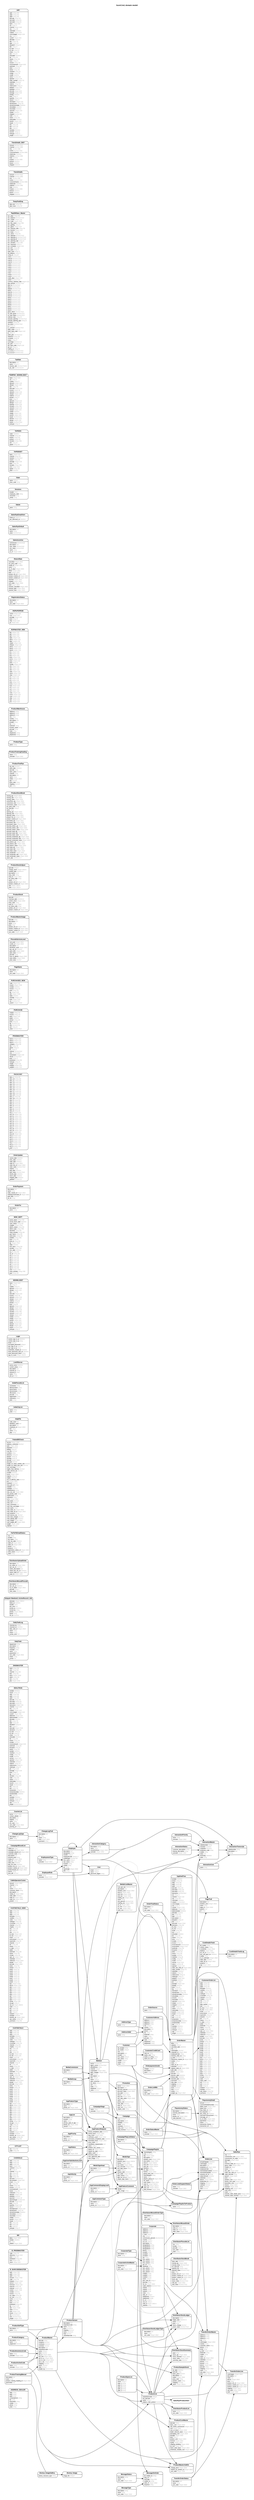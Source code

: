 digraph SureCrm1 {
rankdir = "LR";
ranksep = "0.5";
nodesep = "0.4";
pad = "0.4,0.4";
margin = "0,0";
concentrate = "true";
labelloc = "t";
fontsize = "13";
fontname = "Arial Bold";
node[ shape  =  "Mrecord" , fontsize  =  "10" , fontname  =  "Arial" , margin  =  "0.07,0.05" , penwidth  =  "1.0"];
edge[ fontname  =  "Arial" , fontsize  =  "7" , dir  =  "both" , arrowsize  =  "0.9" , penwidth  =  "1.0" , labelangle  =  "32" , labeldistance  =  "1.8"];
label = "SureCrm1 domain model\n\n";
m_ADDRESS_DEALER [label = <<table border="0" align="center" cellspacing="0.5" cellpadding="0" width="134">
  <tr><td align="center" valign="bottom" width="130"><font face="Arial Bold" point-size="11">ADDRESS_DEALER</font></td></tr>
</table>
|
<table border="0" align="left" cellspacing="2" cellpadding="0" width="134">
  <tr><td align="left" width="130" port="add1">add1 <font face="Arail Italic" color="grey60">string</font></td></tr>
  <tr><td align="left" width="130" port="add2">add2 <font face="Arail Italic" color="grey60">string</font></td></tr>
  <tr><td align="left" width="130" port="add3">add3 <font face="Arail Italic" color="grey60">string</font></td></tr>
  <tr><td align="left" width="130" port="contactperson">contactperson <font face="Arail Italic" color="grey60">string</font></td></tr>
  <tr><td align="left" width="130" port="fax">fax <font face="Arail Italic" color="grey60">string</font></td></tr>
  <tr><td align="left" width="130" port="franchisee">franchisee <font face="Arail Italic" color="grey60">string</font></td></tr>
  <tr><td align="left" width="130" port="mobile">mobile <font face="Arail Italic" color="grey60">string</font></td></tr>
  <tr><td align="left" width="130" port="phone">phone <font face="Arail Italic" color="grey60">string</font></td></tr>
  <tr><td align="left" width="130" port="state">state <font face="Arail Italic" color="grey60">string</font></td></tr>
</table>
>];
m_AddressType [label = <<table border="0" align="center" cellspacing="0.5" cellpadding="0" width="134">
  <tr><td align="center" valign="bottom" width="130"><font face="Arial Bold" point-size="11">AddressType</font></td></tr>
</table>
|
<table border="0" align="left" cellspacing="2" cellpadding="0" width="134">
  <tr><td align="left" width="130" port="name">name <font face="Arail Italic" color="grey60">string</font></td></tr>
</table>
>];
m_AddressValid [label = <<table border="0" align="center" cellspacing="0.5" cellpadding="0" width="134">
  <tr><td align="center" valign="bottom" width="130"><font face="Arial Bold" point-size="11">AddressValid</font></td></tr>
</table>
|
<table border="0" align="left" cellspacing="2" cellpadding="0" width="134">
  <tr><td align="left" width="130" port="name">name <font face="Arail Italic" color="grey60">string</font></td></tr>
</table>
>];
m_AppCommentDisplayLevel [label = <<table border="0" align="center" cellspacing="0.5" cellpadding="0" width="134">
  <tr><td align="center" valign="bottom" width="130"><font face="Arial Bold" point-size="11">AppCommentDisplayLevel</font></td></tr>
</table>
|
<table border="0" align="left" cellspacing="2" cellpadding="0" width="134">
  <tr><td align="left" width="130" port="description">description <font face="Arail Italic" color="grey60">text</font></td></tr>
  <tr><td align="left" width="130" port="name">name <font face="Arail Italic" color="grey60">string</font></td></tr>
  <tr><td align="left" width="130" port="priority_no">priority_no <font face="Arail Italic" color="grey60">integer (38,0)</font></td></tr>
</table>
>];
m_AppCommentType [label = <<table border="0" align="center" cellspacing="0.5" cellpadding="0" width="134">
  <tr><td align="center" valign="bottom" width="130"><font face="Arial Bold" point-size="11">AppCommentType</font></td></tr>
</table>
|
<table border="0" align="left" cellspacing="2" cellpadding="0" width="134">
  <tr><td align="left" width="130" port="description">description <font face="Arail Italic" color="grey60">text</font></td></tr>
  <tr><td align="left" width="130" port="name">name <font face="Arail Italic" color="grey60">string</font></td></tr>
  <tr><td align="left" width="130" port="priority_no">priority_no <font face="Arail Italic" color="grey60">integer (38,0)</font></td></tr>
</table>
>];
m_AppFeatureComment [label = <<table border="0" align="center" cellspacing="0.5" cellpadding="0" width="134">
  <tr><td align="center" valign="bottom" width="130"><font face="Arial Bold" point-size="11">AppFeatureComment</font></td></tr>
</table>
|
<table border="0" align="left" cellspacing="2" cellpadding="0" width="134">
  <tr><td align="left" width="130" port="details">details <font face="Arail Italic" color="grey60">text ∗</font></td></tr>
  <tr><td align="left" width="130" port="user_image">user_image <font face="Arail Italic" color="grey60">string</font></td></tr>
</table>
>];
m_AppFeatureRequest [label = <<table border="0" align="center" cellspacing="0.5" cellpadding="0" width="134">
  <tr><td align="center" valign="bottom" width="130"><font face="Arial Bold" point-size="11">AppFeatureRequest</font></td></tr>
</table>
|
<table border="0" align="left" cellspacing="2" cellpadding="0" width="134">
  <tr><td align="left" width="130" port="actual_completion_date">actual_completion_date <font face="Arail Italic" color="grey60">datetime</font></td></tr>
  <tr><td align="left" width="130" port="actual_hours">actual_hours <font face="Arail Italic" color="grey60">integer (38,0)</font></td></tr>
  <tr><td align="left" width="130" port="bug_count">bug_count <font face="Arail Italic" color="grey60">integer (38,0)</font></td></tr>
  <tr><td align="left" width="130" port="comment_count">comment_count <font face="Arail Italic" color="grey60">integer (38,0)</font></td></tr>
  <tr><td align="left" width="130" port="estimated_completion_date">estimated_completion_date <font face="Arail Italic" color="grey60">datetime</font></td></tr>
  <tr><td align="left" width="130" port="estimated_hours">estimated_hours <font face="Arail Italic" color="grey60">integer (38,0)</font></td></tr>
  <tr><td align="left" width="130" port="extra_notes">extra_notes <font face="Arail Italic" color="grey60">text</font></td></tr>
  <tr><td align="left" width="130" port="mandatory_requirements">mandatory_requirements <font face="Arail Italic" color="grey60">text</font></td></tr>
  <tr><td align="left" width="130" port="name">name <font face="Arail Italic" color="grey60">string ∗</font></td></tr>
  <tr><td align="left" width="130" port="problem_this_solves">problem_this_solves <font face="Arail Italic" color="grey60">text ∗</font></td></tr>
  <tr><td align="left" width="130" port="queue_no">queue_no <font face="Arail Italic" color="grey60">integer (38,0)</font></td></tr>
  <tr><td align="left" width="130" port="require_by_date">require_by_date <font face="Arail Italic" color="grey60">datetime</font></td></tr>
  <tr><td align="left" width="130" port="tables_used">tables_used <font face="Arail Italic" color="grey60">text</font></td></tr>
  <tr><td align="left" width="130" port="technical_notes">technical_notes <font face="Arail Italic" color="grey60">text</font></td></tr>
  <tr><td align="left" width="130" port="user_approved_date">user_approved_date <font face="Arail Italic" color="grey60">datetime</font></td></tr>
  <tr><td align="left" width="130" port="user_image">user_image <font face="Arail Italic" color="grey60">string</font></td></tr>
</table>
>];
m_AppFeatureType [label = <<table border="0" align="center" cellspacing="0.5" cellpadding="0" width="134">
  <tr><td align="center" valign="bottom" width="130"><font face="Arial Bold" point-size="11">AppFeatureType</font></td></tr>
</table>
|
<table border="0" align="left" cellspacing="2" cellpadding="0" width="134">
  <tr><td align="left" width="130" port="description">description <font face="Arail Italic" color="grey60">text</font></td></tr>
  <tr><td align="left" width="130" port="name">name <font face="Arail Italic" color="grey60">string</font></td></tr>
  <tr><td align="left" width="130" port="priority_no">priority_no <font face="Arail Italic" color="grey60">integer (38,0)</font></td></tr>
</table>
>];
m_AppList [label = <<table border="0" align="center" cellspacing="0.5" cellpadding="0" width="134">
  <tr><td align="center" valign="bottom" width="130"><font face="Arial Bold" point-size="11">AppList</font></td></tr>
</table>
|
<table border="0" align="left" cellspacing="2" cellpadding="0" width="134">
  <tr><td align="left" width="130" port="description">description <font face="Arail Italic" color="grey60">text</font></td></tr>
  <tr><td align="left" width="130" port="location">location <font face="Arail Italic" color="grey60">string</font></td></tr>
  <tr><td align="left" width="130" port="name">name <font face="Arail Italic" color="grey60">string</font></td></tr>
  <tr><td align="left" width="130" port="primary_goal_of_app">primary_goal_of_app <font face="Arail Italic" color="grey60">text</font></td></tr>
  <tr><td align="left" width="130" port="priority_no">priority_no <font face="Arail Italic" color="grey60">integer (38,0)</font></td></tr>
  <tr><td align="left" width="130" port="version">version <font face="Arail Italic" color="grey60">string</font></td></tr>
</table>
>];
m_AppPriority [label = <<table border="0" align="center" cellspacing="0.5" cellpadding="0" width="134">
  <tr><td align="center" valign="bottom" width="130"><font face="Arial Bold" point-size="11">AppPriority</font></td></tr>
</table>
|
<table border="0" align="left" cellspacing="2" cellpadding="0" width="134">
  <tr><td align="left" width="130" port="description">description <font face="Arail Italic" color="grey60">text</font></td></tr>
  <tr><td align="left" width="130" port="name">name <font face="Arail Italic" color="grey60">string</font></td></tr>
  <tr><td align="left" width="130" port="priority_no">priority_no <font face="Arail Italic" color="grey60">integer (38,0)</font></td></tr>
</table>
>];
m_AppStatus [label = <<table border="0" align="center" cellspacing="0.5" cellpadding="0" width="134">
  <tr><td align="center" valign="bottom" width="130"><font face="Arial Bold" point-size="11">AppStatus</font></td></tr>
</table>
|
<table border="0" align="left" cellspacing="2" cellpadding="0" width="134">
  <tr><td align="left" width="130" port="description">description <font face="Arail Italic" color="grey60">text</font></td></tr>
  <tr><td align="left" width="130" port="name">name <font face="Arail Italic" color="grey60">string</font></td></tr>
  <tr><td align="left" width="130" port="priority_no">priority_no <font face="Arail Italic" color="grey60">integer (38,0)</font></td></tr>
</table>
>];
m_AppUserSatisfactionLevel [label = <<table border="0" align="center" cellspacing="0.5" cellpadding="0" width="134">
  <tr><td align="center" valign="bottom" width="130"><font face="Arial Bold" point-size="11">AppUserSatisfactionLevel</font></td></tr>
</table>
|
<table border="0" align="left" cellspacing="2" cellpadding="0" width="134">
  <tr><td align="left" width="130" port="description">description <font face="Arail Italic" color="grey60">text</font></td></tr>
  <tr><td align="left" width="130" port="name">name <font face="Arail Italic" color="grey60">string</font></td></tr>
  <tr><td align="left" width="130" port="priority_no">priority_no <font face="Arail Italic" color="grey60">integer (38,0)</font></td></tr>
</table>
>];
m_AppVelocity [label = <<table border="0" align="center" cellspacing="0.5" cellpadding="0" width="134">
  <tr><td align="center" valign="bottom" width="130"><font face="Arial Bold" point-size="11">AppVelocity</font></td></tr>
</table>
|
<table border="0" align="left" cellspacing="2" cellpadding="0" width="134">
  <tr><td align="left" width="130" port="description">description <font face="Arail Italic" color="grey60">text</font></td></tr>
  <tr><td align="left" width="130" port="name">name <font face="Arail Italic" color="grey60">string</font></td></tr>
  <tr><td align="left" width="130" port="priority_no">priority_no <font face="Arail Italic" color="grey60">integer (38,0)</font></td></tr>
</table>
>];
m_B_BARCODEMASTER [label = <<table border="0" align="center" cellspacing="0.5" cellpadding="0" width="134">
  <tr><td align="center" valign="bottom" width="130"><font face="Arial Bold" point-size="11">B_BARCODEMASTER</font></td></tr>
</table>
|
<table border="0" align="left" cellspacing="2" cellpadding="0" width="134">
  <tr><td align="left" width="130" port="add1">add1 <font face="Arail Italic" color="grey60">string (100)</font></td></tr>
  <tr><td align="left" width="130" port="add2">add2 <font face="Arail Italic" color="grey60">string (100)</font></td></tr>
  <tr><td align="left" width="130" port="add3">add3 <font face="Arail Italic" color="grey60">string (100)</font></td></tr>
  <tr><td align="left" width="130" port="amount">amount <font face="Arail Italic" color="grey60">integer (10,0)</font></td></tr>
  <tr><td align="left" width="130" port="code">code <font face="Arail Italic" color="grey60">string (10)</font></td></tr>
  <tr><td align="left" width="130" port="finalamt">finalamt <font face="Arail Italic" color="grey60">integer (10,0)</font></td></tr>
  <tr><td align="left" width="130" port="form13">form13 <font face="Arail Italic" color="grey60">integer (5,0)</font></td></tr>
  <tr><td align="left" width="130" port="fromnum">fromnum <font face="Arail Italic" color="grey60">integer (5,0)</font></td></tr>
  <tr><td align="left" width="130" port="impcons">impcons <font face="Arail Italic" color="grey60">string (10)</font></td></tr>
  <tr><td align="left" width="130" port="impyear">impyear <font face="Arail Italic" color="grey60">integer (5,0)</font></td></tr>
  <tr><td align="left" width="130" port="invamt">invamt <font face="Arail Italic" color="grey60">integer (10,0)</font></td></tr>
  <tr><td align="left" width="130" port="invdate">invdate <font face="Arail Italic" color="grey60">datetime</font></td></tr>
  <tr><td align="left" width="130" port="invoice">invoice <font face="Arail Italic" color="grey60">string (50)</font></td></tr>
  <tr><td align="left" width="130" port="oct_naka">oct_naka <font face="Arail Italic" color="grey60">string (50)</font></td></tr>
  <tr><td align="left" width="130" port="oct_rect">oct_rect <font face="Arail Italic" color="grey60">string (20)</font></td></tr>
  <tr><td align="left" width="130" port="octroi">octroi <font face="Arail Italic" color="grey60">decimal (10,2)</font></td></tr>
  <tr><td align="left" width="130" port="party">party <font face="Arail Italic" color="grey60">string (50)</font></td></tr>
  <tr><td align="left" width="130" port="prod">prod <font face="Arail Italic" color="grey60">string (10)</font></td></tr>
  <tr><td align="left" width="130" port="prodname">prodname <font face="Arail Italic" color="grey60">string (50)</font></td></tr>
  <tr><td align="left" width="130" port="qty">qty <font face="Arail Italic" color="grey60">integer (5,0)</font></td></tr>
  <tr><td align="left" width="130" port="rate">rate <font face="Arail Italic" color="grey60">integer (10,0)</font></td></tr>
  <tr><td align="left" width="130" port="rdate">rdate <font face="Arail Italic" color="grey60">datetime</font></td></tr>
  <tr><td align="left" width="130" port="srno">srno <font face="Arail Italic" color="grey60">integer (7,0)</font></td></tr>
  <tr><td align="left" width="130" port="tonum">tonum <font face="Arail Italic" color="grey60">integer (5,0)</font></td></tr>
  <tr><td align="left" width="130" port="vat">vat <font face="Arail Italic" color="grey60">decimal (6,2)</font></td></tr>
  <tr><td align="left" width="130" port="vat1">vat1 <font face="Arail Italic" color="grey60">decimal (10,2)</font></td></tr>
  <tr><td align="left" width="130" port="weight">weight <font face="Arail Italic" color="grey60">integer (10,0)</font></td></tr>
</table>
>];
m_B_PRODMASTER [label = <<table border="0" align="center" cellspacing="0.5" cellpadding="0" width="134">
  <tr><td align="center" valign="bottom" width="130"><font face="Arial Bold" point-size="11">B_PRODMASTER</font></td></tr>
</table>
|
<table border="0" align="left" cellspacing="2" cellpadding="0" width="134">
  <tr><td align="left" width="130" port="code">code <font face="Arail Italic" color="grey60">string (10)</font></td></tr>
  <tr><td align="left" width="130" port="defective">defective <font face="Arail Italic" color="grey60">integer (6,0)</font></td></tr>
  <tr><td align="left" width="130" port="prod">prod <font face="Arail Italic" color="grey60">string (10)</font></td></tr>
  <tr><td align="left" width="130" port="prodname">prodname <font face="Arail Italic" color="grey60">string (50)</font></td></tr>
  <tr><td align="left" width="130" port="srno">srno <font face="Arail Italic" color="grey60">integer (7,0)</font></td></tr>
  <tr><td align="left" width="130" port="stock">stock <font face="Arail Italic" color="grey60">integer (6,0)</font></td></tr>
</table>
>];
m_Bill [label = <<table border="0" align="center" cellspacing="0.5" cellpadding="0" width="134">
  <tr><td align="center" valign="bottom" width="130"><font face="Arial Bold" point-size="11">Bill</font></td></tr>
</table>
|
<table border="0" align="left" cellspacing="2" cellpadding="0" width="134">
  <tr><td align="left" width="130" port="billno">billno <font face="Arail Italic" color="grey60">integer (38,0)</font></td></tr>
  <tr><td align="left" width="130" port="fordate">fordate <font face="Arail Italic" color="grey60">datetime</font></td></tr>
  <tr><td align="left" width="130" port="fy">fy <font face="Arail Italic" color="grey60">string</font></td></tr>
  <tr><td align="left" width="130" port="orderid">orderid <font face="Arail Italic" color="grey60">integer (38,0)</font></td></tr>
</table>
>];
"m_Bootsy::Image" [label = <<table border="0" align="center" cellspacing="0.5" cellpadding="0" width="134">
  <tr><td align="center" valign="bottom" width="130"><font face="Arial Bold" point-size="11">Bootsy::Image</font></td></tr>
</table>
|
<table border="0" align="left" cellspacing="2" cellpadding="0" width="134">
  <tr><td align="left" width="130" port="image_file">image_file <font face="Arail Italic" color="grey60">string ∗</font></td></tr>
</table>
>];
"m_Bootsy::ImageGallery" [label = <<table border="0" align="center" cellspacing="0.5" cellpadding="0" width="134">
  <tr><td align="center" valign="bottom" width="130"><font face="Arial Bold" point-size="11">Bootsy::ImageGallery</font></td></tr>
</table>
|
<table border="0" align="left" cellspacing="2" cellpadding="0" width="134">
  <tr><td align="left" width="130" port="bootsy_resource_type">bootsy_resource_type <font face="Arail Italic" color="grey60">string</font></td></tr>
</table>
>];
m_CASHSALE [label = <<table border="0" align="center" cellspacing="0.5" cellpadding="0" width="134">
  <tr><td align="center" valign="bottom" width="130"><font face="Arial Bold" point-size="11">CASHSALE</font></td></tr>
</table>
|
<table border="0" align="left" cellspacing="2" cellpadding="0" width="134">
  <tr><td align="left" width="130" port="add1">add1 <font face="Arail Italic" color="grey60">string (30)</font></td></tr>
  <tr><td align="left" width="130" port="add2">add2 <font face="Arail Italic" color="grey60">string (30)</font></td></tr>
  <tr><td align="left" width="130" port="add3">add3 <font face="Arail Italic" color="grey60">string (30)</font></td></tr>
  <tr><td align="left" width="130" port="basic">basic <font face="Arail Italic" color="grey60">integer (5,0)</font></td></tr>
  <tr><td align="left" width="130" port="cardnum">cardnum <font face="Arail Italic" color="grey60">string (16)</font></td></tr>
  <tr><td align="left" width="130" port="cfo">cfo <font face="Arail Italic" color="grey60">string (1)</font></td></tr>
  <tr><td align="left" width="130" port="channel">channel <font face="Arail Italic" color="grey60">string (30)</font></td></tr>
  <tr><td align="left" width="130" port="city">city <font face="Arail Italic" color="grey60">string (20)</font></td></tr>
  <tr><td align="left" width="130" port="deo">deo <font face="Arail Italic" color="grey60">string (10)</font></td></tr>
  <tr><td align="left" width="130" port="dept">dept <font face="Arail Italic" color="grey60">string (10)</font></td></tr>
  <tr><td align="left" width="130" port="discount">discount <font face="Arail Italic" color="grey60">decimal (5,2)</font></td></tr>
  <tr><td align="left" width="130" port="discountamt">discountamt <font face="Arail Italic" color="grey60">integer (5,0)</font></td></tr>
  <tr><td align="left" width="130" port="email">email <font face="Arail Italic" color="grey60">string (30)</font></td></tr>
  <tr><td align="left" width="130" port="fax">fax <font face="Arail Italic" color="grey60">string (20)</font></td></tr>
  <tr><td align="left" width="130" port="fname">fname <font face="Arail Italic" color="grey60">string (30)</font></td></tr>
  <tr><td align="left" width="130" port="invoice">invoice <font face="Arail Italic" color="grey60">string (25)</font></td></tr>
  <tr><td align="left" width="130" port="invoiceamount">invoiceamount <font face="Arail Italic" color="grey60">integer (5,0)</font></td></tr>
  <tr><td align="left" width="130" port="lname">lname <font face="Arail Italic" color="grey60">string (30)</font></td></tr>
  <tr><td align="left" width="130" port="mallname">mallname <font face="Arail Italic" color="grey60">string (15)</font></td></tr>
  <tr><td align="left" width="130" port="operator">operator <font face="Arail Italic" color="grey60">integer (3,0)</font></td></tr>
  <tr><td align="left" width="130" port="paiddate">paiddate <font face="Arail Italic" color="grey60">datetime</font></td></tr>
  <tr><td align="left" width="130" port="payment">payment <font face="Arail Italic" color="grey60">boolean (0)</font></td></tr>
  <tr><td align="left" width="130" port="paymenttype">paymenttype <font face="Arail Italic" color="grey60">boolean (0)</font></td></tr>
  <tr><td align="left" width="130" port="pincode">pincode <font face="Arail Italic" color="grey60">integer (6,0)</font></td></tr>
  <tr><td align="left" width="130" port="prod">prod <font face="Arail Italic" color="grey60">string (6)</font></td></tr>
  <tr><td align="left" width="130" port="quantity">quantity <font face="Arail Italic" color="grey60">integer (2,0)</font></td></tr>
  <tr><td align="left" width="130" port="reason">reason <font face="Arail Italic" color="grey60">boolean (0)</font></td></tr>
  <tr><td align="left" width="130" port="refundamount">refundamount <font face="Arail Italic" color="grey60">integer (5,0)</font></td></tr>
  <tr><td align="left" width="130" port="refundcheck">refundcheck <font face="Arail Italic" color="grey60">string (10)</font></td></tr>
  <tr><td align="left" width="130" port="refundcheckdate">refundcheckdate <font face="Arail Italic" color="grey60">datetime</font></td></tr>
  <tr><td align="left" width="130" port="refunddate">refunddate <font face="Arail Italic" color="grey60">datetime</font></td></tr>
  <tr><td align="left" width="130" port="returndate">returndate <font face="Arail Italic" color="grey60">datetime</font></td></tr>
  <tr><td align="left" width="130" port="shdate">shdate <font face="Arail Italic" color="grey60">datetime</font></td></tr>
  <tr><td align="left" width="130" port="taxamt">taxamt <font face="Arail Italic" color="grey60">integer (5,0)</font></td></tr>
  <tr><td align="left" width="130" port="taxper">taxper <font face="Arail Italic" color="grey60">decimal (5,2)</font></td></tr>
  <tr><td align="left" width="130" port="tel1">tel1 <font face="Arail Italic" color="grey60">string (20)</font></td></tr>
  <tr><td align="left" width="130" port="tel2">tel2 <font face="Arail Italic" color="grey60">string (20)</font></td></tr>
  <tr><td align="left" width="130" port="title">title <font face="Arail Italic" color="grey60">string (3)</font></td></tr>
  <tr><td align="left" width="130" port="trantype">trantype <font face="Arail Italic" color="grey60">string (1)</font></td></tr>
</table>
>];
m_CITYLIST [label = <<table border="0" align="center" cellspacing="0.5" cellpadding="0" width="134">
  <tr><td align="center" valign="bottom" width="130"><font face="Arial Bold" point-size="11">CITYLIST</font></td></tr>
</table>
|
<table border="0" align="left" cellspacing="2" cellpadding="0" width="134">
  <tr><td align="left" width="130" port="city">city <font face="Arail Italic" color="grey60">string (50)</font></td></tr>
  <tr><td align="left" width="130" port="state">state <font face="Arail Italic" color="grey60">string (50)</font></td></tr>
</table>
>];
m_CUSTDETAILS [label = <<table border="0" align="center" cellspacing="0.5" cellpadding="0" width="134">
  <tr><td align="center" valign="bottom" width="130"><font face="Arial Bold" point-size="11">CUSTDETAILS</font></td></tr>
</table>
|
<table border="0" align="left" cellspacing="2" cellpadding="0" width="134">
  <tr><td align="left" width="130" port="add1">add1 <font face="Arail Italic" color="grey60">string (30)</font></td></tr>
  <tr><td align="left" width="130" port="add2">add2 <font face="Arail Italic" color="grey60">string (30)</font></td></tr>
  <tr><td align="left" width="130" port="add3">add3 <font face="Arail Italic" color="grey60">string (30)</font></td></tr>
  <tr><td align="left" width="130" port="birthdate">birthdate <font face="Arail Italic" color="grey60">datetime</font></td></tr>
  <tr><td align="left" width="130" port="carddisc">carddisc <font face="Arail Italic" color="grey60">string (50)</font></td></tr>
  <tr><td align="left" width="130" port="cards">cards <font face="Arail Italic" color="grey60">integer (20,0)</font></td></tr>
  <tr><td align="left" width="130" port="cardtype">cardtype <font face="Arail Italic" color="grey60">string (20)</font></td></tr>
  <tr><td align="left" width="130" port="ccnumber">ccnumber <font face="Arail Italic" color="grey60">string (16)</font></td></tr>
  <tr><td align="left" width="130" port="channel">channel <font face="Arail Italic" color="grey60">string (50)</font></td></tr>
  <tr><td align="left" width="130" port="chqdisc">chqdisc <font face="Arail Italic" color="grey60">string (50)</font></td></tr>
  <tr><td align="left" width="130" port="city">city <font face="Arail Italic" color="grey60">string (20)</font></td></tr>
  <tr><td align="left" width="130" port="cvc">cvc <font face="Arail Italic" color="grey60">string (5)</font></td></tr>
  <tr><td align="left" width="130" port="dnis">dnis <font face="Arail Italic" color="grey60">string (50)</font></td></tr>
  <tr><td align="left" width="130" port="dt_hour">dt_hour <font face="Arail Italic" color="grey60">integer (2,0)</font></td></tr>
  <tr><td align="left" width="130" port="dt_min">dt_min <font face="Arail Italic" color="grey60">integer (2,0)</font></td></tr>
  <tr><td align="left" width="130" port="email">email <font face="Arail Italic" color="grey60">string (30)</font></td></tr>
  <tr><td align="left" width="130" port="emischeme">emischeme <font face="Arail Italic" color="grey60">string (50)</font></td></tr>
  <tr><td align="left" width="130" port="expmonth">expmonth <font face="Arail Italic" color="grey60">string (2)</font></td></tr>
  <tr><td align="left" width="130" port="expyear">expyear <font face="Arail Italic" color="grey60">string (4)</font></td></tr>
  <tr><td align="left" width="130" port="fax">fax <font face="Arail Italic" color="grey60">string (20)</font></td></tr>
  <tr><td align="left" width="130" port="fname">fname <font face="Arail Italic" color="grey60">string (30)</font></td></tr>
  <tr><td align="left" width="130" port="in_date">in_date <font face="Arail Italic" color="grey60">datetime</font></td></tr>
  <tr><td align="left" width="130" port="ipadd">ipadd <font face="Arail Italic" color="grey60">string (50)</font></td></tr>
  <tr><td align="left" width="130" port="landmark">landmark <font face="Arail Italic" color="grey60">string (50)</font></td></tr>
  <tr><td align="left" width="130" port="lname">lname <font face="Arail Italic" color="grey60">string (30)</font></td></tr>
  <tr><td align="left" width="130" port="mstate">mstate <font face="Arail Italic" color="grey60">string (50)</font></td></tr>
  <tr><td align="left" width="130" port="oper_no">oper_no <font face="Arail Italic" color="grey60">integer (10,0)</font></td></tr>
  <tr><td align="left" width="130" port="orderdate">orderdate <font face="Arail Italic" color="grey60">datetime</font></td></tr>
  <tr><td align="left" width="130" port="ordernum">ordernum <font face="Arail Italic" color="grey60">integer (20,0)</font></td></tr>
  <tr><td align="left" width="130" port="people">people <font face="Arail Italic" color="grey60">integer (10,0)</font></td></tr>
  <tr><td align="left" width="130" port="pincode">pincode <font face="Arail Italic" color="grey60">integer (20,0)</font></td></tr>
  <tr><td align="left" width="130" port="prod1">prod1 <font face="Arail Italic" color="grey60">string (10)</font></td></tr>
  <tr><td align="left" width="130" port="prod10">prod10 <font face="Arail Italic" color="grey60">string (10)</font></td></tr>
  <tr><td align="left" width="130" port="prod2">prod2 <font face="Arail Italic" color="grey60">string (10)</font></td></tr>
  <tr><td align="left" width="130" port="prod3">prod3 <font face="Arail Italic" color="grey60">string (10)</font></td></tr>
  <tr><td align="left" width="130" port="prod4">prod4 <font face="Arail Italic" color="grey60">string (10)</font></td></tr>
  <tr><td align="left" width="130" port="prod5">prod5 <font face="Arail Italic" color="grey60">string (10)</font></td></tr>
  <tr><td align="left" width="130" port="prod6">prod6 <font face="Arail Italic" color="grey60">string (10)</font></td></tr>
  <tr><td align="left" width="130" port="prod7">prod7 <font face="Arail Italic" color="grey60">string (10)</font></td></tr>
  <tr><td align="left" width="130" port="prod8">prod8 <font face="Arail Italic" color="grey60">string (10)</font></td></tr>
  <tr><td align="left" width="130" port="prod9">prod9 <font face="Arail Italic" color="grey60">string (10)</font></td></tr>
  <tr><td align="left" width="130" port="qty1">qty1 <font face="Arail Italic" color="grey60">integer (10,0)</font></td></tr>
  <tr><td align="left" width="130" port="qty10">qty10 <font face="Arail Italic" color="grey60">integer (10,0)</font></td></tr>
  <tr><td align="left" width="130" port="qty2">qty2 <font face="Arail Italic" color="grey60">integer (10,0)</font></td></tr>
  <tr><td align="left" width="130" port="qty3">qty3 <font face="Arail Italic" color="grey60">integer (10,0)</font></td></tr>
  <tr><td align="left" width="130" port="qty4">qty4 <font face="Arail Italic" color="grey60">integer (10,0)</font></td></tr>
  <tr><td align="left" width="130" port="qty5">qty5 <font face="Arail Italic" color="grey60">integer (10,0)</font></td></tr>
  <tr><td align="left" width="130" port="qty6">qty6 <font face="Arail Italic" color="grey60">integer (10,0)</font></td></tr>
  <tr><td align="left" width="130" port="qty7">qty7 <font face="Arail Italic" color="grey60">integer (10,0)</font></td></tr>
  <tr><td align="left" width="130" port="qty8">qty8 <font face="Arail Italic" color="grey60">integer (10,0)</font></td></tr>
  <tr><td align="left" width="130" port="qty9">qty9 <font face="Arail Italic" color="grey60">integer (10,0)</font></td></tr>
  <tr><td align="left" width="130" port="recfile">recfile <font face="Arail Italic" color="grey60">string (100)</font></td></tr>
  <tr><td align="left" width="130" port="recupd">recupd <font face="Arail Italic" color="grey60">string (1)</font></td></tr>
  <tr><td align="left" width="130" port="state">state <font face="Arail Italic" color="grey60">string (5)</font></td></tr>
  <tr><td align="left" width="130" port="tel1">tel1 <font face="Arail Italic" color="grey60">string (20)</font></td></tr>
  <tr><td align="left" width="130" port="tel2">tel2 <font face="Arail Italic" color="grey60">string (20)</font></td></tr>
  <tr><td align="left" width="130" port="title">title <font face="Arail Italic" color="grey60">string (5)</font></td></tr>
  <tr><td align="left" width="130" port="totalamt">totalamt <font face="Arail Italic" color="grey60">integer (10,0)</font></td></tr>
  <tr><td align="left" width="130" port="trandate">trandate <font face="Arail Italic" color="grey60">datetime</font></td></tr>
  <tr><td align="left" width="130" port="transfer_ok">transfer_ok <font face="Arail Italic" color="grey60">integer (38,0)</font></td></tr>
  <tr><td align="left" width="130" port="uae_status">uae_status <font face="Arail Italic" color="grey60">string (50)</font></td></tr>
  <tr><td align="left" width="130" port="username">username <font face="Arail Italic" color="grey60">string (50)</font></td></tr>
</table>
>];
m_CUSTDETAILS_NEW [label = <<table border="0" align="center" cellspacing="0.5" cellpadding="0" width="134">
  <tr><td align="center" valign="bottom" width="130"><font face="Arial Bold" point-size="11">CUSTDETAILS_NEW</font></td></tr>
</table>
|
<table border="0" align="left" cellspacing="2" cellpadding="0" width="134">
  <tr><td align="left" width="130" port="add1">add1 <font face="Arail Italic" color="grey60">string (30)</font></td></tr>
  <tr><td align="left" width="130" port="add2">add2 <font face="Arail Italic" color="grey60">string (30)</font></td></tr>
  <tr><td align="left" width="130" port="add3">add3 <font face="Arail Italic" color="grey60">string (30)</font></td></tr>
  <tr><td align="left" width="130" port="birthdate">birthdate <font face="Arail Italic" color="grey60">datetime</font></td></tr>
  <tr><td align="left" width="130" port="carddisc">carddisc <font face="Arail Italic" color="grey60">string (50)</font></td></tr>
  <tr><td align="left" width="130" port="cards">cards <font face="Arail Italic" color="grey60">integer (20,0)</font></td></tr>
  <tr><td align="left" width="130" port="cardtype">cardtype <font face="Arail Italic" color="grey60">string (20)</font></td></tr>
  <tr><td align="left" width="130" port="ccnumber">ccnumber <font face="Arail Italic" color="grey60">string (16)</font></td></tr>
  <tr><td align="left" width="130" port="channel">channel <font face="Arail Italic" color="grey60">string (50)</font></td></tr>
  <tr><td align="left" width="130" port="chqdisc">chqdisc <font face="Arail Italic" color="grey60">string (50)</font></td></tr>
  <tr><td align="left" width="130" port="city">city <font face="Arail Italic" color="grey60">string (20)</font></td></tr>
  <tr><td align="left" width="130" port="cvc">cvc <font face="Arail Italic" color="grey60">string (5)</font></td></tr>
  <tr><td align="left" width="130" port="dnis">dnis <font face="Arail Italic" color="grey60">string (50)</font></td></tr>
  <tr><td align="left" width="130" port="dt_hour">dt_hour <font face="Arail Italic" color="grey60">integer (2,0)</font></td></tr>
  <tr><td align="left" width="130" port="dt_min">dt_min <font face="Arail Italic" color="grey60">integer (2,0)</font></td></tr>
  <tr><td align="left" width="130" port="email">email <font face="Arail Italic" color="grey60">string (30)</font></td></tr>
  <tr><td align="left" width="130" port="emischeme">emischeme <font face="Arail Italic" color="grey60">string (50)</font></td></tr>
  <tr><td align="left" width="130" port="expmonth">expmonth <font face="Arail Italic" color="grey60">string (2)</font></td></tr>
  <tr><td align="left" width="130" port="expyear">expyear <font face="Arail Italic" color="grey60">string (4)</font></td></tr>
  <tr><td align="left" width="130" port="fax">fax <font face="Arail Italic" color="grey60">string (20)</font></td></tr>
  <tr><td align="left" width="130" port="fname">fname <font face="Arail Italic" color="grey60">string (30)</font></td></tr>
  <tr><td align="left" width="130" port="in_date">in_date <font face="Arail Italic" color="grey60">datetime</font></td></tr>
  <tr><td align="left" width="130" port="ipadd">ipadd <font face="Arail Italic" color="grey60">string (50)</font></td></tr>
  <tr><td align="left" width="130" port="landmark">landmark <font face="Arail Italic" color="grey60">string (50)</font></td></tr>
  <tr><td align="left" width="130" port="lname">lname <font face="Arail Italic" color="grey60">string (30)</font></td></tr>
  <tr><td align="left" width="130" port="mstate">mstate <font face="Arail Italic" color="grey60">string (50)</font></td></tr>
  <tr><td align="left" width="130" port="oper_no">oper_no <font face="Arail Italic" color="grey60">integer (10,0)</font></td></tr>
  <tr><td align="left" width="130" port="orderdate">orderdate <font face="Arail Italic" color="grey60">datetime</font></td></tr>
  <tr><td align="left" width="130" port="ordernum">ordernum <font face="Arail Italic" color="grey60">integer (20,0)</font></td></tr>
  <tr><td align="left" width="130" port="people">people <font face="Arail Italic" color="grey60">integer (10,0)</font></td></tr>
  <tr><td align="left" width="130" port="pincode">pincode <font face="Arail Italic" color="grey60">integer (20,0)</font></td></tr>
  <tr><td align="left" width="130" port="prod1">prod1 <font face="Arail Italic" color="grey60">string (10)</font></td></tr>
  <tr><td align="left" width="130" port="prod10">prod10 <font face="Arail Italic" color="grey60">string (10)</font></td></tr>
  <tr><td align="left" width="130" port="prod2">prod2 <font face="Arail Italic" color="grey60">string (10)</font></td></tr>
  <tr><td align="left" width="130" port="prod3">prod3 <font face="Arail Italic" color="grey60">string (10)</font></td></tr>
  <tr><td align="left" width="130" port="prod4">prod4 <font face="Arail Italic" color="grey60">string (10)</font></td></tr>
  <tr><td align="left" width="130" port="prod5">prod5 <font face="Arail Italic" color="grey60">string (10)</font></td></tr>
  <tr><td align="left" width="130" port="prod6">prod6 <font face="Arail Italic" color="grey60">string (10)</font></td></tr>
  <tr><td align="left" width="130" port="prod7">prod7 <font face="Arail Italic" color="grey60">string (10)</font></td></tr>
  <tr><td align="left" width="130" port="prod8">prod8 <font face="Arail Italic" color="grey60">string (10)</font></td></tr>
  <tr><td align="left" width="130" port="prod9">prod9 <font face="Arail Italic" color="grey60">string (10)</font></td></tr>
  <tr><td align="left" width="130" port="qty1">qty1 <font face="Arail Italic" color="grey60">integer (10,0)</font></td></tr>
  <tr><td align="left" width="130" port="qty10">qty10 <font face="Arail Italic" color="grey60">integer (10,0)</font></td></tr>
  <tr><td align="left" width="130" port="qty2">qty2 <font face="Arail Italic" color="grey60">integer (10,0)</font></td></tr>
  <tr><td align="left" width="130" port="qty3">qty3 <font face="Arail Italic" color="grey60">integer (10,0)</font></td></tr>
  <tr><td align="left" width="130" port="qty4">qty4 <font face="Arail Italic" color="grey60">integer (10,0)</font></td></tr>
  <tr><td align="left" width="130" port="qty5">qty5 <font face="Arail Italic" color="grey60">integer (10,0)</font></td></tr>
  <tr><td align="left" width="130" port="qty6">qty6 <font face="Arail Italic" color="grey60">integer (10,0)</font></td></tr>
  <tr><td align="left" width="130" port="qty7">qty7 <font face="Arail Italic" color="grey60">integer (10,0)</font></td></tr>
  <tr><td align="left" width="130" port="qty8">qty8 <font face="Arail Italic" color="grey60">integer (10,0)</font></td></tr>
  <tr><td align="left" width="130" port="qty9">qty9 <font face="Arail Italic" color="grey60">integer (10,0)</font></td></tr>
  <tr><td align="left" width="130" port="recfile">recfile <font face="Arail Italic" color="grey60">string (100)</font></td></tr>
  <tr><td align="left" width="130" port="recupd">recupd <font face="Arail Italic" color="grey60">string (1)</font></td></tr>
  <tr><td align="left" width="130" port="row_id">row_id <font face="Arail Italic" color="grey60">integer (38,0) ∗</font></td></tr>
  <tr><td align="left" width="130" port="state">state <font face="Arail Italic" color="grey60">string (5)</font></td></tr>
  <tr><td align="left" width="130" port="tel1">tel1 <font face="Arail Italic" color="grey60">string (20)</font></td></tr>
  <tr><td align="left" width="130" port="tel2">tel2 <font face="Arail Italic" color="grey60">string (20)</font></td></tr>
  <tr><td align="left" width="130" port="title">title <font face="Arail Italic" color="grey60">string (5)</font></td></tr>
  <tr><td align="left" width="130" port="totalamt">totalamt <font face="Arail Italic" color="grey60">integer (10,0)</font></td></tr>
  <tr><td align="left" width="130" port="trandate">trandate <font face="Arail Italic" color="grey60">datetime</font></td></tr>
  <tr><td align="left" width="130" port="transfer_ok">transfer_ok <font face="Arail Italic" color="grey60">integer (38,0)</font></td></tr>
  <tr><td align="left" width="130" port="uae_status">uae_status <font face="Arail Italic" color="grey60">string (50)</font></td></tr>
  <tr><td align="left" width="130" port="username">username <font face="Arail Italic" color="grey60">string (50)</font></td></tr>
</table>
>];
m_CableOperatorComm [label = <<table border="0" align="center" cellspacing="0.5" cellpadding="0" width="134">
  <tr><td align="center" valign="bottom" width="130"><font face="Arial Bold" point-size="11">CableOperatorComm</font></td></tr>
</table>
|
<table border="0" align="left" cellspacing="2" cellpadding="0" width="134">
  <tr><td align="left" width="130" port="amount">amount <font face="Arail Italic" color="grey60">integer (38,0)</font></td></tr>
  <tr><td align="left" width="130" port="channel">channel <font face="Arail Italic" color="grey60">string</font></td></tr>
  <tr><td align="left" width="130" port="city">city <font face="Arail Italic" color="grey60">string</font></td></tr>
  <tr><td align="left" width="130" port="comm">comm <font face="Arail Italic" color="grey60">integer (38,0)</font></td></tr>
  <tr><td align="left" width="130" port="customer_name">customer_name <font face="Arail Italic" color="grey60">string</font></td></tr>
  <tr><td align="left" width="130" port="description">description <font face="Arail Italic" color="grey60">text</font></td></tr>
  <tr><td align="left" width="130" port="media_id">media_id <font face="Arail Italic" color="grey60">integer (38,0)</font></td></tr>
  <tr><td align="left" width="130" port="order_date">order_date <font face="Arail Italic" color="grey60">datetime</font></td></tr>
  <tr><td align="left" width="130" port="order_id">order_id <font face="Arail Italic" color="grey60">integer (38,0)</font></td></tr>
  <tr><td align="left" width="130" port="order_no">order_no <font face="Arail Italic" color="grey60">integer (38,0)</font></td></tr>
  <tr><td align="left" width="130" port="product">product <font face="Arail Italic" color="grey60">string</font></td></tr>
</table>
>];
m_Campaign [label = <<table border="0" align="center" cellspacing="0.5" cellpadding="0" width="134">
  <tr><td align="center" valign="bottom" width="130"><font face="Arial Bold" point-size="11">Campaign</font></td></tr>
</table>
|
<table border="0" align="left" cellspacing="2" cellpadding="0" width="134">
  <tr><td align="left" width="130" port="cost">cost <font face="Arail Italic" color="grey60">decimal</font></td></tr>
  <tr><td align="left" width="130" port="description">description <font face="Arail Italic" color="grey60">text ∗</font></td></tr>
  <tr><td align="left" width="130" port="enddate">enddate <font face="Arail Italic" color="grey60">datetime</font></td></tr>
  <tr><td align="left" width="130" port="name">name <font face="Arail Italic" color="grey60">string</font></td></tr>
  <tr><td align="left" width="130" port="startdate">startdate <font face="Arail Italic" color="grey60">datetime ∗</font></td></tr>
  <tr><td align="left" width="130" port="total_cost">total_cost <font face="Arail Italic" color="grey60">integer (38,0)</font></td></tr>
  <tr><td align="left" width="130" port="total_revenue">total_revenue <font face="Arail Italic" color="grey60">integer (38,0)</font></td></tr>
</table>
>];
m_CampaignMissedList [label = <<table border="0" align="center" cellspacing="0.5" cellpadding="0" width="134">
  <tr><td align="center" valign="bottom" width="130"><font face="Arial Bold" point-size="11">CampaignMissedList</font></td></tr>
</table>
|
<table border="0" align="left" cellspacing="2" cellpadding="0" width="134">
  <tr><td align="left" width="130" port="called_no">called_no <font face="Arail Italic" color="grey60">string</font></td></tr>
  <tr><td align="left" width="130" port="campaign_id">campaign_id <font face="Arail Italic" color="grey60">integer (38,0)</font></td></tr>
  <tr><td align="left" width="130" port="campaign_playlist_id">campaign_playlist_id <font face="Arail Italic" color="grey60">integer (38,0)</font></td></tr>
  <tr><td align="left" width="130" port="customer_state">customer_state <font face="Arail Italic" color="grey60">string</font></td></tr>
  <tr><td align="left" width="130" port="description">description <font face="Arail Italic" color="grey60">text</font></td></tr>
  <tr><td align="left" width="130" port="external_prod">external_prod <font face="Arail Italic" color="grey60">string</font></td></tr>
  <tr><td align="left" width="130" port="media_id">media_id <font face="Arail Italic" color="grey60">integer (38,0)</font></td></tr>
  <tr><td align="left" width="130" port="order_id">order_id <font face="Arail Italic" color="grey60">integer (38,0)</font></td></tr>
  <tr><td align="left" width="130" port="order_time">order_time <font face="Arail Italic" color="grey60">datetime</font></td></tr>
  <tr><td align="left" width="130" port="play_list_time">play_list_time <font face="Arail Italic" color="grey60">datetime</font></td></tr>
  <tr><td align="left" width="130" port="product_list_id">product_list_id <font face="Arail Italic" color="grey60">integer (38,0)</font></td></tr>
  <tr><td align="left" width="130" port="product_variant_id">product_variant_id <font face="Arail Italic" color="grey60">integer (38,0)</font></td></tr>
  <tr><td align="left" width="130" port="productmaster_id">productmaster_id <font face="Arail Italic" color="grey60">integer (38,0)</font></td></tr>
  <tr><td align="left" width="130" port="reason">reason <font face="Arail Italic" color="grey60">string</font></td></tr>
  <tr><td align="left" width="130" port="time_diff">time_diff <font face="Arail Italic" color="grey60">decimal</font></td></tr>
</table>
>];
m_CampaignPlayListStatus [label = <<table border="0" align="center" cellspacing="0.5" cellpadding="0" width="134">
  <tr><td align="center" valign="bottom" width="130"><font face="Arial Bold" point-size="11">CampaignPlayListStatus</font></td></tr>
</table>
|
<table border="0" align="left" cellspacing="2" cellpadding="0" width="134">
  <tr><td align="left" width="130" port="description">description <font face="Arail Italic" color="grey60">text</font></td></tr>
  <tr><td align="left" width="130" port="name">name <font face="Arail Italic" color="grey60">string</font></td></tr>
</table>
>];
m_CampaignPlaylist [label = <<table border="0" align="center" cellspacing="0.5" cellpadding="0" width="134">
  <tr><td align="center" valign="bottom" width="130"><font face="Arial Bold" point-size="11">CampaignPlaylist</font></td></tr>
</table>
|
<table border="0" align="left" cellspacing="2" cellpadding="0" width="134">
  <tr><td align="left" width="130" port="channeltapeid">channeltapeid <font face="Arail Italic" color="grey60">string</font></td></tr>
  <tr><td align="left" width="130" port="cost">cost <font face="Arail Italic" color="grey60">decimal ∗</font></td></tr>
  <tr><td align="left" width="130" port="day">day <font face="Arail Italic" color="grey60">integer (38,0)</font></td></tr>
  <tr><td align="left" width="130" port="description">description <font face="Arail Italic" color="grey60">text</font></td></tr>
  <tr><td align="left" width="130" port="duration_secs">duration_secs <font face="Arail Italic" color="grey60">integer (38,0)</font></td></tr>
  <tr><td align="left" width="130" port="end_frame">end_frame <font face="Arail Italic" color="grey60">integer (38,0)</font></td></tr>
  <tr><td align="left" width="130" port="end_hr">end_hr <font face="Arail Italic" color="grey60">integer (38,0) ∗</font></td></tr>
  <tr><td align="left" width="130" port="end_min">end_min <font face="Arail Italic" color="grey60">integer (38,0) ∗</font></td></tr>
  <tr><td align="left" width="130" port="end_sec">end_sec <font face="Arail Italic" color="grey60">integer (38,0) ∗</font></td></tr>
  <tr><td align="left" width="130" port="filename">filename <font face="Arail Italic" color="grey60">string</font></td></tr>
  <tr><td align="left" width="130" port="for_date">for_date <font face="Arail Italic" color="grey60">datetime</font></td></tr>
  <tr><td align="left" width="130" port="frames">frames <font face="Arail Italic" color="grey60">integer (38,0)</font></td></tr>
  <tr><td align="left" width="130" port="group_total_cost">group_total_cost <font face="Arail Italic" color="grey60">decimal (12,4)</font></td></tr>
  <tr><td align="left" width="130" port="internaltapeid">internaltapeid <font face="Arail Italic" color="grey60">string</font></td></tr>
  <tr><td align="left" width="130" port="name">name <font face="Arail Italic" color="grey60">string</font></td></tr>
  <tr><td align="left" width="130" port="playlist_group_id">playlist_group_id <font face="Arail Italic" color="grey60">integer (38,0)</font></td></tr>
  <tr><td align="left" width="130" port="ref_name">ref_name <font face="Arail Italic" color="grey60">string</font></td></tr>
  <tr><td align="left" width="130" port="start_frame">start_frame <font face="Arail Italic" color="grey60">integer (38,0)</font></td></tr>
  <tr><td align="left" width="130" port="start_hr">start_hr <font face="Arail Italic" color="grey60">integer (38,0) ∗</font></td></tr>
  <tr><td align="left" width="130" port="start_min">start_min <font face="Arail Italic" color="grey60">integer (38,0) ∗</font></td></tr>
  <tr><td align="left" width="130" port="start_sec">start_sec <font face="Arail Italic" color="grey60">integer (38,0) ∗</font></td></tr>
  <tr><td align="left" width="130" port="total_revenue">total_revenue <font face="Arail Italic" color="grey60">integer (38,0)</font></td></tr>
</table>
>];
m_CampaignPlaylistToProduct [label = <<table border="0" align="center" cellspacing="0.5" cellpadding="0" width="134">
  <tr><td align="center" valign="bottom" width="130"><font face="Arial Bold" point-size="11">CampaignPlaylistToProduct</font></td></tr>
</table>
|
<table border="0" align="left" cellspacing="2" cellpadding="0" width="134">
  <tr><td align="left" width="130" port="name">name <font face="Arail Italic" color="grey60">string</font></td></tr>
</table>
>];
m_CampaignStage [label = <<table border="0" align="center" cellspacing="0.5" cellpadding="0" width="134">
  <tr><td align="center" valign="bottom" width="130"><font face="Arial Bold" point-size="11">CampaignStage</font></td></tr>
</table>
|
<table border="0" align="left" cellspacing="2" cellpadding="0" width="134">
  <tr><td align="left" width="130" port="name">name <font face="Arail Italic" color="grey60">string</font></td></tr>
  <tr><td align="left" width="130" port="sortorder">sortorder <font face="Arail Italic" color="grey60">integer (38,0)</font></td></tr>
</table>
>];
m_ChangeLogTrail [label = <<table border="0" align="center" cellspacing="0.5" cellpadding="0" width="134">
  <tr><td align="center" valign="bottom" width="130"><font face="Arial Bold" point-size="11">ChangeLogTrail</font></td></tr>
</table>
|
<table border="0" align="left" cellspacing="2" cellpadding="0" width="134">
  <tr><td align="left" width="130" port="description">description <font face="Arail Italic" color="grey60">text</font></td></tr>
  <tr><td align="left" width="130" port="ip">ip <font face="Arail Italic" color="grey60">string</font></td></tr>
  <tr><td align="left" width="130" port="name">name <font face="Arail Italic" color="grey60">string</font></td></tr>
  <tr><td align="left" width="130" port="refid">refid <font face="Arail Italic" color="grey60">integer (38,0)</font></td></tr>
  <tr><td align="left" width="130" port="username">username <font face="Arail Italic" color="grey60">string</font></td></tr>
</table>
>];
m_ChangeLogType [label = <<table border="0" align="center" cellspacing="0.5" cellpadding="0" width="134">
  <tr><td align="center" valign="bottom" width="130"><font face="Arial Bold" point-size="11">ChangeLogType</font></td></tr>
</table>
|
<table border="0" align="left" cellspacing="2" cellpadding="0" width="134">
  <tr><td align="left" width="130" port="description">description <font face="Arail Italic" color="grey60">text</font></td></tr>
  <tr><td align="left" width="130" port="name">name <font face="Arail Italic" color="grey60">string</font></td></tr>
</table>
>];
m_Corporate [label = <<table border="0" align="center" cellspacing="0.5" cellpadding="0" width="134">
  <tr><td align="center" valign="bottom" width="130"><font face="Arial Bold" point-size="11">Corporate</font></td></tr>
</table>
|
<table border="0" align="left" cellspacing="2" cellpadding="0" width="134">
  <tr><td align="left" width="130" port="address1">address1 <font face="Arail Italic" color="grey60">string ∗</font></td></tr>
  <tr><td align="left" width="130" port="address2">address2 <font face="Arail Italic" color="grey60">string</font></td></tr>
  <tr><td align="left" width="130" port="address3">address3 <font face="Arail Italic" color="grey60">string</font></td></tr>
  <tr><td align="left" width="130" port="c_form">c_form <font face="Arail Italic" color="grey60">string</font></td></tr>
  <tr><td align="left" width="130" port="city">city <font face="Arail Italic" color="grey60">string ∗</font></td></tr>
  <tr><td align="left" width="130" port="commission_percent">commission_percent <font face="Arail Italic" color="grey60">decimal (5,4)</font></td></tr>
  <tr><td align="left" width="130" port="country">country <font face="Arail Italic" color="grey60">string ∗</font></td></tr>
  <tr><td align="left" width="130" port="cst_no">cst_no <font face="Arail Italic" color="grey60">string U</font></td></tr>
  <tr><td align="left" width="130" port="description">description <font face="Arail Italic" color="grey60">text</font></td></tr>
  <tr><td align="left" width="130" port="designation1">designation1 <font face="Arail Italic" color="grey60">string</font></td></tr>
  <tr><td align="left" width="130" port="designation2">designation2 <font face="Arail Italic" color="grey60">string</font></td></tr>
  <tr><td align="left" width="130" port="designation3">designation3 <font face="Arail Italic" color="grey60">string</font></td></tr>
  <tr><td align="left" width="130" port="district">district <font face="Arail Italic" color="grey60">string</font></td></tr>
  <tr><td align="left" width="130" port="emaild1">emaild1 <font face="Arail Italic" color="grey60">string</font></td></tr>
  <tr><td align="left" width="130" port="emailid2">emailid2 <font face="Arail Italic" color="grey60">string</font></td></tr>
  <tr><td align="left" width="130" port="emailid3">emailid3 <font face="Arail Italic" color="grey60">string</font></td></tr>
  <tr><td align="left" width="130" port="fax">fax <font face="Arail Italic" color="grey60">string</font></td></tr>
  <tr><td align="left" width="130" port="first_name1">first_name1 <font face="Arail Italic" color="grey60">string</font></td></tr>
  <tr><td align="left" width="130" port="first_name2">first_name2 <font face="Arail Italic" color="grey60">string</font></td></tr>
  <tr><td align="left" width="130" port="first_name3">first_name3 <font face="Arail Italic" color="grey60">string</font></td></tr>
  <tr><td align="left" width="130" port="gst_no">gst_no <font face="Arail Italic" color="grey60">string</font></td></tr>
  <tr><td align="left" width="130" port="landmark">landmark <font face="Arail Italic" color="grey60">string</font></td></tr>
  <tr><td align="left" width="130" port="last_name1">last_name1 <font face="Arail Italic" color="grey60">string</font></td></tr>
  <tr><td align="left" width="130" port="last_name2">last_name2 <font face="Arail Italic" color="grey60">string</font></td></tr>
  <tr><td align="left" width="130" port="last_name3">last_name3 <font face="Arail Italic" color="grey60">string</font></td></tr>
  <tr><td align="left" width="130" port="mobile1">mobile1 <font face="Arail Italic" color="grey60">string</font></td></tr>
  <tr><td align="left" width="130" port="mobile2">mobile2 <font face="Arail Italic" color="grey60">string</font></td></tr>
  <tr><td align="left" width="130" port="mobile3">mobile3 <font face="Arail Italic" color="grey60">string</font></td></tr>
  <tr><td align="left" width="130" port="name">name <font face="Arail Italic" color="grey60">string ∗</font></td></tr>
  <tr><td align="left" width="130" port="pan_card_no">pan_card_no <font face="Arail Italic" color="grey60">string U</font></td></tr>
  <tr><td align="left" width="130" port="pincode">pincode <font face="Arail Italic" color="grey60">string</font></td></tr>
  <tr><td align="left" width="130" port="ref_no">ref_no <font face="Arail Italic" color="grey60">integer (38,0)</font></td></tr>
  <tr><td align="left" width="130" port="rupee_balance">rupee_balance <font face="Arail Italic" color="grey60">decimal (14,2)</font></td></tr>
  <tr><td align="left" width="130" port="salute1">salute1 <font face="Arail Italic" color="grey60">string</font></td></tr>
  <tr><td align="left" width="130" port="salute2">salute2 <font face="Arail Italic" color="grey60">string</font></td></tr>
  <tr><td align="left" width="130" port="salute3">salute3 <font face="Arail Italic" color="grey60">string</font></td></tr>
  <tr><td align="left" width="130" port="state">state <font face="Arail Italic" color="grey60">string</font></td></tr>
  <tr><td align="left" width="130" port="tally_id">tally_id <font face="Arail Italic" color="grey60">string U</font></td></tr>
  <tr><td align="left" width="130" port="telephone1">telephone1 <font face="Arail Italic" color="grey60">string ∗</font></td></tr>
  <tr><td align="left" width="130" port="telephone2">telephone2 <font face="Arail Italic" color="grey60">string</font></td></tr>
  <tr><td align="left" width="130" port="tin_no">tin_no <font face="Arail Italic" color="grey60">string U</font></td></tr>
  <tr><td align="left" width="130" port="vat_no">vat_no <font face="Arail Italic" color="grey60">string U</font></td></tr>
  <tr><td align="left" width="130" port="web_id">web_id <font face="Arail Italic" color="grey60">integer (38,0) U</font></td></tr>
  <tr><td align="left" width="130" port="website">website <font face="Arail Italic" color="grey60">string</font></td></tr>
</table>
>];
m_CorporateActiveMaster [label = <<table border="0" align="center" cellspacing="0.5" cellpadding="0" width="134">
  <tr><td align="center" valign="bottom" width="130"><font face="Arial Bold" point-size="11">CorporateActiveMaster</font></td></tr>
</table>
|
<table border="0" align="left" cellspacing="2" cellpadding="0" width="134">
  <tr><td align="left" width="130" port="description">description <font face="Arail Italic" color="grey60">text</font></td></tr>
  <tr><td align="left" width="130" port="name">name <font face="Arail Italic" color="grey60">string</font></td></tr>
  <tr><td align="left" width="130" port="sort_order">sort_order <font face="Arail Italic" color="grey60">integer (38,0)</font></td></tr>
</table>
>];
m_CorporateType [label = <<table border="0" align="center" cellspacing="0.5" cellpadding="0" width="134">
  <tr><td align="center" valign="bottom" width="130"><font face="Arial Bold" point-size="11">CorporateType</font></td></tr>
</table>
|
<table border="0" align="left" cellspacing="2" cellpadding="0" width="134">
  <tr><td align="left" width="130" port="description">description <font face="Arail Italic" color="grey60">text</font></td></tr>
  <tr><td align="left" width="130" port="name">name <font face="Arail Italic" color="grey60">string</font></td></tr>
</table>
>];
m_CourierList [label = <<table border="0" align="center" cellspacing="0.5" cellpadding="0" width="134">
  <tr><td align="center" valign="bottom" width="130"><font face="Arial Bold" point-size="11">CourierList</font></td></tr>
</table>
|
<table border="0" align="left" cellspacing="2" cellpadding="0" width="134">
  <tr><td align="left" width="130" port="active">active <font face="Arail Italic" color="grey60">integer (38,0)</font></td></tr>
  <tr><td align="left" width="130" port="contact_details">contact_details <font face="Arail Italic" color="grey60">text</font></td></tr>
  <tr><td align="left" width="130" port="description">description <font face="Arail Italic" color="grey60">text</font></td></tr>
  <tr><td align="left" width="130" port="helpline">helpline <font face="Arail Italic" color="grey60">string</font></td></tr>
  <tr><td align="left" width="130" port="name">name <font face="Arail Italic" color="grey60">string</font></td></tr>
  <tr><td align="left" width="130" port="ref_code">ref_code <font face="Arail Italic" color="grey60">string</font></td></tr>
  <tr><td align="left" width="130" port="sort_order">sort_order <font face="Arail Italic" color="grey60">integer (38,0)</font></td></tr>
  <tr><td align="left" width="130" port="tracking_url">tracking_url <font face="Arail Italic" color="grey60">string</font></td></tr>
</table>
>];
m_CustDetailsTrack [label = <<table border="0" align="center" cellspacing="0.5" cellpadding="0" width="134">
  <tr><td align="center" valign="bottom" width="130"><font face="Arial Bold" point-size="11">CustDetailsTrack</font></td></tr>
</table>
|
<table border="0" align="left" cellspacing="2" cellpadding="0" width="134">
  <tr><td align="left" width="130" port="alt_mobile">alt_mobile <font face="Arail Italic" color="grey60">string</font></td></tr>
  <tr><td align="left" width="130" port="current_status">current_status <font face="Arail Italic" color="grey60">string</font></td></tr>
  <tr><td align="left" width="130" port="custdetails">custdetails <font face="Arail Italic" color="grey60">integer (38,0)</font></td></tr>
  <tr><td align="left" width="130" port="dealtran">dealtran <font face="Arail Italic" color="grey60">integer (38,0)</font></td></tr>
  <tr><td align="left" width="130" port="ext_ref_id">ext_ref_id <font face="Arail Italic" color="grey60">integer (38,0)</font></td></tr>
  <tr><td align="left" width="130" port="last_call_back_on">last_call_back_on <font face="Arail Italic" color="grey60">datetime</font></td></tr>
  <tr><td align="left" width="130" port="mobile">mobile <font face="Arail Italic" color="grey60">string</font></td></tr>
  <tr><td align="left" width="130" port="no_of_attempts">no_of_attempts <font face="Arail Italic" color="grey60">integer (38,0)</font></td></tr>
  <tr><td align="left" width="130" port="order_date">order_date <font face="Arail Italic" color="grey60">datetime</font></td></tr>
  <tr><td align="left" width="130" port="order_ref_id">order_ref_id <font face="Arail Italic" color="grey60">integer (38,0)</font></td></tr>
  <tr><td align="left" width="130" port="products">products <font face="Arail Italic" color="grey60">text</font></td></tr>
  <tr><td align="left" width="130" port="vpp">vpp <font face="Arail Italic" color="grey60">integer (38,0)</font></td></tr>
</table>
>];
m_CustDetailsTrackLog [label = <<table border="0" align="center" cellspacing="0.5" cellpadding="0" width="134">
  <tr><td align="center" valign="bottom" width="130"><font face="Arial Bold" point-size="11">CustDetailsTrackLog</font></td></tr>
</table>
|
<table border="0" align="left" cellspacing="2" cellpadding="0" width="134">
  <tr><td align="left" width="130" port="description">description <font face="Arail Italic" color="grey60">text</font></td></tr>
  <tr><td align="left" width="130" port="name">name <font face="Arail Italic" color="grey60">string</font></td></tr>
</table>
>];
m_Customer [label = <<table border="0" align="center" cellspacing="0.5" cellpadding="0" width="134">
  <tr><td align="center" valign="bottom" width="130"><font face="Arial Bold" point-size="11">Customer</font></td></tr>
</table>
|
<table border="0" align="left" cellspacing="2" cellpadding="0" width="134">
  <tr><td align="left" width="130" port="alt_emailid">alt_emailid <font face="Arail Italic" color="grey60">string</font></td></tr>
  <tr><td align="left" width="130" port="alt_mobile">alt_mobile <font face="Arail Italic" color="grey60">string ∗</font></td></tr>
  <tr><td align="left" width="130" port="city">city <font face="Arail Italic" color="grey60">string</font></td></tr>
  <tr><td align="left" width="130" port="description">description <font face="Arail Italic" color="grey60">text</font></td></tr>
  <tr><td align="left" width="130" port="emailid">emailid <font face="Arail Italic" color="grey60">string</font></td></tr>
  <tr><td align="left" width="130" port="first_name">first_name <font face="Arail Italic" color="grey60">string ∗</font></td></tr>
  <tr><td align="left" width="130" port="last_name">last_name <font face="Arail Italic" color="grey60">string</font></td></tr>
  <tr><td align="left" width="130" port="mobile">mobile <font face="Arail Italic" color="grey60">string ∗</font></td></tr>
  <tr><td align="left" width="130" port="salute">salute <font face="Arail Italic" color="grey60">string</font></td></tr>
  <tr><td align="left" width="130" port="state">state <font face="Arail Italic" color="grey60">string</font></td></tr>
</table>
>];
m_CustomerAddress [label = <<table border="0" align="center" cellspacing="0.5" cellpadding="0" width="134">
  <tr><td align="center" valign="bottom" width="130"><font face="Arial Bold" point-size="11">CustomerAddress</font></td></tr>
</table>
|
<table border="0" align="left" cellspacing="2" cellpadding="0" width="134">
  <tr><td align="left" width="130" port="address1">address1 <font face="Arail Italic" color="grey60">string ∗</font></td></tr>
  <tr><td align="left" width="130" port="address2">address2 <font face="Arail Italic" color="grey60">string</font></td></tr>
  <tr><td align="left" width="130" port="address3">address3 <font face="Arail Italic" color="grey60">string</font></td></tr>
  <tr><td align="left" width="130" port="city">city <font face="Arail Italic" color="grey60">string ∗</font></td></tr>
  <tr><td align="left" width="130" port="country">country <font face="Arail Italic" color="grey60">string</font></td></tr>
  <tr><td align="left" width="130" port="description">description <font face="Arail Italic" color="grey60">text</font></td></tr>
  <tr><td align="left" width="130" port="district">district <font face="Arail Italic" color="grey60">string</font></td></tr>
  <tr><td align="left" width="130" port="fax">fax <font face="Arail Italic" color="grey60">string</font></td></tr>
  <tr><td align="left" width="130" port="landmark">landmark <font face="Arail Italic" color="grey60">string</font></td></tr>
  <tr><td align="left" width="130" port="name">name <font face="Arail Italic" color="grey60">string</font></td></tr>
  <tr><td align="left" width="130" port="pincode">pincode <font face="Arail Italic" color="grey60">string</font></td></tr>
  <tr><td align="left" width="130" port="state">state <font face="Arail Italic" color="grey60">string ∗</font></td></tr>
  <tr><td align="left" width="130" port="telephone1">telephone1 <font face="Arail Italic" color="grey60">string</font></td></tr>
  <tr><td align="left" width="130" port="telephone2">telephone2 <font face="Arail Italic" color="grey60">string</font></td></tr>
</table>
>];
m_CustomerCreditCard [label = <<table border="0" align="center" cellspacing="0.5" cellpadding="0" width="134">
  <tr><td align="center" valign="bottom" width="130"><font face="Arial Bold" point-size="11">CustomerCreditCard</font></td></tr>
</table>
|
<table border="0" align="left" cellspacing="2" cellpadding="0" width="134">
  <tr><td align="left" width="130" port="card_no">card_no <font face="Arail Italic" color="grey60">string</font></td></tr>
  <tr><td align="left" width="130" port="expiry_mon">expiry_mon <font face="Arail Italic" color="grey60">string</font></td></tr>
  <tr><td align="left" width="130" port="expiry_yr_string">expiry_yr_string <font face="Arail Italic" color="grey60">string</font></td></tr>
  <tr><td align="left" width="130" port="name_on_card">name_on_card <font face="Arail Italic" color="grey60">string</font></td></tr>
</table>
>];
m_CustomerOrderList [label = <<table border="0" align="center" cellspacing="0.5" cellpadding="0" width="134">
  <tr><td align="center" valign="bottom" width="130"><font face="Arial Bold" point-size="11">CustomerOrderList</font></td></tr>
</table>
|
<table border="0" align="left" cellspacing="2" cellpadding="0" width="134">
  <tr><td align="left" width="130" port="add1">add1 <font face="Arail Italic" color="grey60">string (30)</font></td></tr>
  <tr><td align="left" width="130" port="add2">add2 <font face="Arail Italic" color="grey60">string (30)</font></td></tr>
  <tr><td align="left" width="130" port="add3">add3 <font face="Arail Italic" color="grey60">string (30)</font></td></tr>
  <tr><td align="left" width="130" port="birthdate">birthdate <font face="Arail Italic" color="grey60">datetime</font></td></tr>
  <tr><td align="left" width="130" port="carddisc">carddisc <font face="Arail Italic" color="grey60">string (50)</font></td></tr>
  <tr><td align="left" width="130" port="cards">cards <font face="Arail Italic" color="grey60">integer (38,0)</font></td></tr>
  <tr><td align="left" width="130" port="cardtype">cardtype <font face="Arail Italic" color="grey60">string (20)</font></td></tr>
  <tr><td align="left" width="130" port="ccnumber">ccnumber <font face="Arail Italic" color="grey60">string (16)</font></td></tr>
  <tr><td align="left" width="130" port="channel">channel <font face="Arail Italic" color="grey60">string (50)</font></td></tr>
  <tr><td align="left" width="130" port="chqdisc">chqdisc <font face="Arail Italic" color="grey60">string (50)</font></td></tr>
  <tr><td align="left" width="130" port="city">city <font face="Arail Italic" color="grey60">string (20)</font></td></tr>
  <tr><td align="left" width="130" port="cvc">cvc <font face="Arail Italic" color="grey60">string (5)</font></td></tr>
  <tr><td align="left" width="130" port="dept_master">dept_master <font face="Arail Italic" color="grey60">string</font></td></tr>
  <tr><td align="left" width="130" port="dnis">dnis <font face="Arail Italic" color="grey60">string (50)</font></td></tr>
  <tr><td align="left" width="130" port="dt_hour">dt_hour <font face="Arail Italic" color="grey60">integer (38,0)</font></td></tr>
  <tr><td align="left" width="130" port="dt_min">dt_min <font face="Arail Italic" color="grey60">integer (38,0)</font></td></tr>
  <tr><td align="left" width="130" port="email">email <font face="Arail Italic" color="grey60">string (30)</font></td></tr>
  <tr><td align="left" width="130" port="emischeme">emischeme <font face="Arail Italic" color="grey60">string (50)</font></td></tr>
  <tr><td align="left" width="130" port="expmonth">expmonth <font face="Arail Italic" color="grey60">string (2)</font></td></tr>
  <tr><td align="left" width="130" port="expyear">expyear <font face="Arail Italic" color="grey60">string (4)</font></td></tr>
  <tr><td align="left" width="130" port="fax">fax <font face="Arail Italic" color="grey60">string (20)</font></td></tr>
  <tr><td align="left" width="130" port="fname">fname <font face="Arail Italic" color="grey60">string (30)</font></td></tr>
  <tr><td align="left" width="130" port="in_date">in_date <font face="Arail Italic" color="grey60">datetime</font></td></tr>
  <tr><td align="left" width="130" port="ipadd">ipadd <font face="Arail Italic" color="grey60">string (50)</font></td></tr>
  <tr><td align="left" width="130" port="landmark">landmark <font face="Arail Italic" color="grey60">string (50)</font></td></tr>
  <tr><td align="left" width="130" port="lname">lname <font face="Arail Italic" color="grey60">string (30)</font></td></tr>
  <tr><td align="left" width="130" port="mstate">mstate <font face="Arail Italic" color="grey60">string (50)</font></td></tr>
  <tr><td align="left" width="130" port="oper_no">oper_no <font face="Arail Italic" color="grey60">integer (38,0)</font></td></tr>
  <tr><td align="left" width="130" port="orderdate">orderdate <font face="Arail Italic" color="grey60">datetime</font></td></tr>
  <tr><td align="left" width="130" port="ordernum">ordernum <font face="Arail Italic" color="grey60">integer (38,0)</font></td></tr>
  <tr><td align="left" width="130" port="people">people <font face="Arail Italic" color="grey60">integer (38,0)</font></td></tr>
  <tr><td align="left" width="130" port="pincode">pincode <font face="Arail Italic" color="grey60">integer (38,0)</font></td></tr>
  <tr><td align="left" width="130" port="prod1">prod1 <font face="Arail Italic" color="grey60">string (10)</font></td></tr>
  <tr><td align="left" width="130" port="prod10">prod10 <font face="Arail Italic" color="grey60">string (10)</font></td></tr>
  <tr><td align="left" width="130" port="prod2">prod2 <font face="Arail Italic" color="grey60">string (10)</font></td></tr>
  <tr><td align="left" width="130" port="prod3">prod3 <font face="Arail Italic" color="grey60">string (10)</font></td></tr>
  <tr><td align="left" width="130" port="prod4">prod4 <font face="Arail Italic" color="grey60">string (10)</font></td></tr>
  <tr><td align="left" width="130" port="prod5">prod5 <font face="Arail Italic" color="grey60">string (10)</font></td></tr>
  <tr><td align="left" width="130" port="prod6">prod6 <font face="Arail Italic" color="grey60">string (10)</font></td></tr>
  <tr><td align="left" width="130" port="prod7">prod7 <font face="Arail Italic" color="grey60">string (10)</font></td></tr>
  <tr><td align="left" width="130" port="prod8">prod8 <font face="Arail Italic" color="grey60">string (10)</font></td></tr>
  <tr><td align="left" width="130" port="prod9">prod9 <font face="Arail Italic" color="grey60">string (10)</font></td></tr>
  <tr><td align="left" width="130" port="qty1">qty1 <font face="Arail Italic" color="grey60">integer (38,0)</font></td></tr>
  <tr><td align="left" width="130" port="qty10">qty10 <font face="Arail Italic" color="grey60">integer (38,0)</font></td></tr>
  <tr><td align="left" width="130" port="qty2">qty2 <font face="Arail Italic" color="grey60">integer (38,0)</font></td></tr>
  <tr><td align="left" width="130" port="qty3">qty3 <font face="Arail Italic" color="grey60">integer (38,0)</font></td></tr>
  <tr><td align="left" width="130" port="qty4">qty4 <font face="Arail Italic" color="grey60">integer (38,0)</font></td></tr>
  <tr><td align="left" width="130" port="qty5">qty5 <font face="Arail Italic" color="grey60">integer (38,0)</font></td></tr>
  <tr><td align="left" width="130" port="qty6">qty6 <font face="Arail Italic" color="grey60">integer (38,0)</font></td></tr>
  <tr><td align="left" width="130" port="qty7">qty7 <font face="Arail Italic" color="grey60">integer (38,0)</font></td></tr>
  <tr><td align="left" width="130" port="qty8">qty8 <font face="Arail Italic" color="grey60">integer (38,0)</font></td></tr>
  <tr><td align="left" width="130" port="qty9">qty9 <font face="Arail Italic" color="grey60">integer (38,0)</font></td></tr>
  <tr><td align="left" width="130" port="recfile">recfile <font face="Arail Italic" color="grey60">string (100)</font></td></tr>
  <tr><td align="left" width="130" port="recupd">recupd <font face="Arail Italic" color="grey60">string (1)</font></td></tr>
  <tr><td align="left" width="130" port="state">state <font face="Arail Italic" color="grey60">string (5)</font></td></tr>
  <tr><td align="left" width="130" port="state_code">state_code <font face="Arail Italic" color="grey60">string</font></td></tr>
  <tr><td align="left" width="130" port="tel1">tel1 <font face="Arail Italic" color="grey60">string (20)</font></td></tr>
  <tr><td align="left" width="130" port="tel2">tel2 <font face="Arail Italic" color="grey60">string (20)</font></td></tr>
  <tr><td align="left" width="130" port="title">title <font face="Arail Italic" color="grey60">string (5)</font></td></tr>
  <tr><td align="left" width="130" port="totalamt">totalamt <font face="Arail Italic" color="grey60">integer (38,0)</font></td></tr>
  <tr><td align="left" width="130" port="trandate">trandate <font face="Arail Italic" color="grey60">datetime</font></td></tr>
  <tr><td align="left" width="130" port="uae_status">uae_status <font face="Arail Italic" color="grey60">string (50)</font></td></tr>
  <tr><td align="left" width="130" port="username">username <font face="Arail Italic" color="grey60">string (50)</font></td></tr>
</table>
>];
m_DEALTRAN [label = <<table border="0" align="center" cellspacing="0.5" cellpadding="0" width="134">
  <tr><td align="center" valign="bottom" width="130"><font face="Arial Bold" point-size="11">DEALTRAN</font></td></tr>
</table>
|
<table border="0" align="left" cellspacing="2" cellpadding="0" width="134">
  <tr><td align="left" width="130" port="actdate">actdate <font face="Arail Italic" color="grey60">datetime</font></td></tr>
  <tr><td align="left" width="130" port="action">action <font face="Arail Italic" color="grey60">string (10)</font></td></tr>
  <tr><td align="left" width="130" port="add1">add1 <font face="Arail Italic" color="grey60">string (40)</font></td></tr>
  <tr><td align="left" width="130" port="add2">add2 <font face="Arail Italic" color="grey60">string (40)</font></td></tr>
  <tr><td align="left" width="130" port="add3">add3 <font face="Arail Italic" color="grey60">string (40)</font></td></tr>
  <tr><td align="left" width="130" port="barcode">barcode <font face="Arail Italic" color="grey60">string (25)</font></td></tr>
  <tr><td align="left" width="130" port="barcode2">barcode2 <font face="Arail Italic" color="grey60">string (25)</font></td></tr>
  <tr><td align="left" width="130" port="barcode3">barcode3 <font face="Arail Italic" color="grey60">string (25)</font></td></tr>
  <tr><td align="left" width="130" port="basicprice">basicprice <font face="Arail Italic" color="grey60">integer (5,0)</font></td></tr>
  <tr><td align="left" width="130" port="channel">channel <font face="Arail Italic" color="grey60">integer (4,0)</font></td></tr>
  <tr><td align="left" width="130" port="city">city <font face="Arail Italic" color="grey60">string (20)</font></td></tr>
  <tr><td align="left" width="130" port="codamt">codamt <font face="Arail Italic" color="grey60">integer (2,0)</font></td></tr>
  <tr><td align="left" width="130" port="convcharges">convcharges <font face="Arail Italic" color="grey60">integer (5,0)</font></td></tr>
  <tr><td align="left" width="130" port="custref">custref <font face="Arail Italic" color="grey60">integer (9,0)</font></td></tr>
  <tr><td align="left" width="130" port="debitnote">debitnote <font face="Arail Italic" color="grey60">integer (5,0)</font></td></tr>
  <tr><td align="left" width="130" port="debitnotedate">debitnotedate <font face="Arail Italic" color="grey60">datetime</font></td></tr>
  <tr><td align="left" width="130" port="delvdate">delvdate <font face="Arail Italic" color="grey60">datetime</font></td></tr>
  <tr><td align="left" width="130" port="deo">deo <font face="Arail Italic" color="grey60">string (10)</font></td></tr>
  <tr><td align="left" width="130" port="dept">dept <font face="Arail Italic" color="grey60">string (20)</font></td></tr>
  <tr><td align="left" width="130" port="despatch">despatch <font face="Arail Italic" color="grey60">string (3)</font></td></tr>
  <tr><td align="left" width="130" port="dist">dist <font face="Arail Italic" color="grey60">string (1)</font></td></tr>
  <tr><td align="left" width="130" port="distcode">distcode <font face="Arail Italic" color="grey60">integer (10,0)</font></td></tr>
  <tr><td align="left" width="130" port="distname">distname <font face="Arail Italic" color="grey60">string (50)</font></td></tr>
  <tr><td align="left" width="130" port="dt_hour">dt_hour <font face="Arail Italic" color="grey60">string (2)</font></td></tr>
  <tr><td align="left" width="130" port="dt_min">dt_min <font face="Arail Italic" color="grey60">string (2)</font></td></tr>
  <tr><td align="left" width="130" port="email">email <font face="Arail Italic" color="grey60">string (30)</font></td></tr>
  <tr><td align="left" width="130" port="entrydate">entrydate <font face="Arail Italic" color="grey60">datetime</font></td></tr>
  <tr><td align="left" width="130" port="fax">fax <font face="Arail Italic" color="grey60">string (20)</font></td></tr>
  <tr><td align="left" width="130" port="fname">fname <font face="Arail Italic" color="grey60">string (30)</font></td></tr>
  <tr><td align="left" width="130" port="invdate">invdate <font face="Arail Italic" color="grey60">datetime</font></td></tr>
  <tr><td align="left" width="130" port="invoiceamount">invoiceamount <font face="Arail Italic" color="grey60">integer (5,0)</font></td></tr>
  <tr><td align="left" width="130" port="landmark">landmark <font face="Arail Italic" color="grey60">string (30)</font></td></tr>
  <tr><td align="left" width="130" port="lessprod">lessprod <font face="Arail Italic" color="grey60">string (6)</font></td></tr>
  <tr><td align="left" width="130" port="lname">lname <font face="Arail Italic" color="grey60">string (30)</font></td></tr>
  <tr><td align="left" width="130" port="loydate">loydate <font face="Arail Italic" color="grey60">datetime</font></td></tr>
  <tr><td align="left" width="130" port="manifest">manifest <font face="Arail Italic" color="grey60">string (8)</font></td></tr>
  <tr><td align="left" width="130" port="modby">modby <font face="Arail Italic" color="grey60">string (10)</font></td></tr>
  <tr><td align="left" width="130" port="moddt">moddt <font face="Arail Italic" color="grey60">datetime</font></td></tr>
  <tr><td align="left" width="130" port="normal">normal <font face="Arail Italic" color="grey60">integer (6,0)</font></td></tr>
  <tr><td align="left" width="130" port="operator">operator <font face="Arail Italic" color="grey60">integer (3,0)</font></td></tr>
  <tr><td align="left" width="130" port="orderdate">orderdate <font face="Arail Italic" color="grey60">datetime</font></td></tr>
  <tr><td align="left" width="130" port="orderno">orderno <font face="Arail Italic" color="grey60">string (15)</font></td></tr>
  <tr><td align="left" width="130" port="ordersource">ordersource <font face="Arail Italic" color="grey60">string (1)</font></td></tr>
  <tr><td align="left" width="130" port="ordertype">ordertype <font face="Arail Italic" color="grey60">string (1)</font></td></tr>
  <tr><td align="left" width="130" port="pin">pin <font face="Arail Italic" color="grey60">integer (6,0)</font></td></tr>
  <tr><td align="left" width="130" port="postage">postage <font face="Arail Italic" color="grey60">integer (5,0)</font></td></tr>
  <tr><td align="left" width="130" port="prod">prod <font face="Arail Italic" color="grey60">string (7)</font></td></tr>
  <tr><td align="left" width="130" port="qty">qty <font face="Arail Italic" color="grey60">integer (2,0)</font></td></tr>
  <tr><td align="left" width="130" port="remarks">remarks <font face="Arail Italic" color="grey60">string (30)</font></td></tr>
  <tr><td align="left" width="130" port="state">state <font face="Arail Italic" color="grey60">string (20)</font></td></tr>
  <tr><td align="left" width="130" port="status">status <font face="Arail Italic" color="grey60">string (1)</font></td></tr>
  <tr><td align="left" width="130" port="statusdate">statusdate <font face="Arail Italic" color="grey60">datetime</font></td></tr>
  <tr><td align="left" width="130" port="taxamt">taxamt <font face="Arail Italic" color="grey60">integer (5,0)</font></td></tr>
  <tr><td align="left" width="130" port="taxper">taxper <font face="Arail Italic" color="grey60">decimal (5,2)</font></td></tr>
  <tr><td align="left" width="130" port="tel1">tel1 <font face="Arail Italic" color="grey60">string (25)</font></td></tr>
  <tr><td align="left" width="130" port="tel2">tel2 <font face="Arail Italic" color="grey60">string (15)</font></td></tr>
  <tr><td align="left" width="130" port="tempstatus">tempstatus <font face="Arail Italic" color="grey60">string (1)</font></td></tr>
  <tr><td align="left" width="130" port="tempstatusdate">tempstatusdate <font face="Arail Italic" color="grey60">datetime</font></td></tr>
  <tr><td align="left" width="130" port="temptrandate">temptrandate <font face="Arail Italic" color="grey60">datetime</font></td></tr>
  <tr><td align="left" width="130" port="title">title <font face="Arail Italic" color="grey60">string (3)</font></td></tr>
  <tr><td align="left" width="130" port="trandate">trandate <font face="Arail Italic" color="grey60">datetime</font></td></tr>
  <tr><td align="left" width="130" port="transfer">transfer <font face="Arail Italic" color="grey60">integer (6,0)</font></td></tr>
  <tr><td align="left" width="130" port="trantype">trantype <font face="Arail Italic" color="grey60">string (1)</font></td></tr>
  <tr><td align="left" width="130" port="vpp">vpp <font face="Arail Italic" color="grey60">boolean (0)</font></td></tr>
  <tr><td align="left" width="130" port="weight">weight <font face="Arail Italic" color="grey60">decimal (6,2)</font></td></tr>
</table>
>];
m_DNISMASTER [label = <<table border="0" align="center" cellspacing="0.5" cellpadding="0" width="134">
  <tr><td align="center" valign="bottom" width="130"><font face="Arial Bold" point-size="11">DNISMASTER</font></td></tr>
</table>
|
<table border="0" align="left" cellspacing="2" cellpadding="0" width="134">
  <tr><td align="left" width="130" port="airtel">airtel <font face="Arail Italic" color="grey60">string (50)</font></td></tr>
  <tr><td align="left" width="130" port="cdm">cdm <font face="Arail Italic" color="grey60">string (50)</font></td></tr>
  <tr><td align="left" width="130" port="channel">channel <font face="Arail Italic" color="grey60">string (50)</font></td></tr>
  <tr><td align="left" width="130" port="dnis">dnis <font face="Arail Italic" color="grey60">string (50)</font></td></tr>
  <tr><td align="left" width="130" port="dnis1">dnis1 <font face="Arail Italic" color="grey60">integer (20,0)</font></td></tr>
  <tr><td align="left" width="130" port="oldch">oldch <font face="Arail Italic" color="grey60">string (50)</font></td></tr>
  <tr><td align="left" width="130" port="slot">slot <font face="Arail Italic" color="grey60">string (50)</font></td></tr>
  <tr><td align="left" width="130" port="tata">tata <font face="Arail Italic" color="grey60">integer (20,0)</font></td></tr>
</table>
>];
m_DailyTask [label = <<table border="0" align="center" cellspacing="0.5" cellpadding="0" width="134">
  <tr><td align="center" valign="bottom" width="130"><font face="Arial Bold" point-size="11">DailyTask</font></td></tr>
</table>
|
<table border="0" align="left" cellspacing="2" cellpadding="0" width="134">
  <tr><td align="left" width="130" port="department">department <font face="Arail Italic" color="grey60">string</font></td></tr>
  <tr><td align="left" width="130" port="description">description <font face="Arail Italic" color="grey60">text</font></td></tr>
  <tr><td align="left" width="130" port="frequency">frequency <font face="Arail Italic" color="grey60">string</font></td></tr>
  <tr><td align="left" width="130" port="manager">manager <font face="Arail Italic" color="grey60">string</font></td></tr>
  <tr><td align="left" width="130" port="name">name <font face="Arail Italic" color="grey60">string</font></td></tr>
  <tr><td align="left" width="130" port="parameters">parameters <font face="Arail Italic" color="grey60">text</font></td></tr>
  <tr><td align="left" width="130" port="sort_order">sort_order <font face="Arail Italic" color="grey60">integer (38,0)</font></td></tr>
  <tr><td align="left" width="130" port="status">status <font face="Arail Italic" color="grey60">string</font></td></tr>
  <tr><td align="left" width="130" port="syntax">syntax <font face="Arail Italic" color="grey60">text</font></td></tr>
</table>
>];
m_DailyTaskLog [label = <<table border="0" align="center" cellspacing="0.5" cellpadding="0" width="134">
  <tr><td align="center" valign="bottom" width="130"><font face="Arial Bold" point-size="11">DailyTaskLog</font></td></tr>
</table>
|
<table border="0" align="left" cellspacing="2" cellpadding="0" width="134">
  <tr><td align="left" width="130" port="checked_by">checked_by <font face="Arail Italic" color="grey60">string</font></td></tr>
  <tr><td align="left" width="130" port="checked_on">checked_on <font face="Arail Italic" color="grey60">datetime</font></td></tr>
  <tr><td align="left" width="130" port="daily_task_id">daily_task_id <font face="Arail Italic" color="grey60">integer (38,0)</font></td></tr>
  <tr><td align="left" width="130" port="name">name <font face="Arail Italic" color="grey60">string</font></td></tr>
  <tr><td align="left" width="130" port="status">status <font face="Arail Italic" color="grey60">string</font></td></tr>
  <tr><td align="left" width="130" port="syntax_error">syntax_error <font face="Arail Italic" color="grey60">text</font></td></tr>
</table>
>];
"m_Delayed::Backend::ActiveRecord::Job" [label = <<table border="0" align="center" cellspacing="0.5" cellpadding="0" width="134">
  <tr><td align="center" valign="bottom" width="130"><font face="Arial Bold" point-size="11">Delayed::Backend::ActiveRecord::Job</font></td></tr>
</table>
|
<table border="0" align="left" cellspacing="2" cellpadding="0" width="134">
  <tr><td align="left" width="130" port="attempts">attempts <font face="Arail Italic" color="grey60">integer (38,0) ∗</font></td></tr>
  <tr><td align="left" width="130" port="failed_at">failed_at <font face="Arail Italic" color="grey60">datetime</font></td></tr>
  <tr><td align="left" width="130" port="handler">handler <font face="Arail Italic" color="grey60">text ∗</font></td></tr>
  <tr><td align="left" width="130" port="last_error">last_error <font face="Arail Italic" color="grey60">text</font></td></tr>
  <tr><td align="left" width="130" port="locked_at">locked_at <font face="Arail Italic" color="grey60">datetime</font></td></tr>
  <tr><td align="left" width="130" port="locked_by">locked_by <font face="Arail Italic" color="grey60">string</font></td></tr>
  <tr><td align="left" width="130" port="priority">priority <font face="Arail Italic" color="grey60">integer (38,0) ∗</font></td></tr>
  <tr><td align="left" width="130" port="queue">queue <font face="Arail Italic" color="grey60">string</font></td></tr>
  <tr><td align="left" width="130" port="run_at">run_at <font face="Arail Italic" color="grey60">datetime</font></td></tr>
</table>
>];
m_DistributorMissedOrder [label = <<table border="0" align="center" cellspacing="0.5" cellpadding="0" width="134">
  <tr><td align="center" valign="bottom" width="130"><font face="Arial Bold" point-size="11">DistributorMissedOrder</font></td></tr>
</table>
|
<table border="0" align="left" cellspacing="2" cellpadding="0" width="134">
  <tr><td align="left" width="130" port="description">description <font face="Arail Italic" color="grey60">text</font></td></tr>
  <tr><td align="left" width="130" port="order_id">order_id <font face="Arail Italic" color="grey60">integer (38,0)</font></td></tr>
  <tr><td align="left" width="130" port="order_no">order_no <font face="Arail Italic" color="grey60">integer (38,0)</font></td></tr>
  <tr><td align="left" width="130" port="order_value">order_value <font face="Arail Italic" color="grey60">integer (38,0)</font></td></tr>
</table>
>];
m_DistributorMissedOrderType [label = <<table border="0" align="center" cellspacing="0.5" cellpadding="0" width="134">
  <tr><td align="center" valign="bottom" width="130"><font face="Arial Bold" point-size="11">DistributorMissedOrderType</font></td></tr>
</table>
|
<table border="0" align="left" cellspacing="2" cellpadding="0" width="134">
  <tr><td align="left" width="130" port="description">description <font face="Arail Italic" color="grey60">text</font></td></tr>
  <tr><td align="left" width="130" port="name">name <font face="Arail Italic" color="grey60">string</font></td></tr>
  <tr><td align="left" width="130" port="sort_order">sort_order <font face="Arail Italic" color="grey60">integer (38,0)</font></td></tr>
</table>
>];
m_DistributorMissedPincode [label = <<table border="0" align="center" cellspacing="0.5" cellpadding="0" width="134">
  <tr><td align="center" valign="bottom" width="130"><font face="Arial Bold" point-size="11">DistributorMissedPincode</font></td></tr>
</table>
|
<table border="0" align="left" cellspacing="2" cellpadding="0" width="134">
  <tr><td align="left" width="130" port="description">description <font face="Arail Italic" color="grey60">text</font></td></tr>
  <tr><td align="left" width="130" port="last_ran_on">last_ran_on <font face="Arail Italic" color="grey60">datetime</font></td></tr>
  <tr><td align="left" width="130" port="no_of_orders">no_of_orders <font face="Arail Italic" color="grey60">integer (38,0)</font></td></tr>
  <tr><td align="left" width="130" port="pincode">pincode <font face="Arail Italic" color="grey60">string U</font></td></tr>
  <tr><td align="left" width="130" port="total_value">total_value <font face="Arail Italic" color="grey60">decimal</font></td></tr>
</table>
>];
m_DistributorPincodeList [label = <<table border="0" align="center" cellspacing="0.5" cellpadding="0" width="134">
  <tr><td align="center" valign="bottom" width="130"><font face="Arial Bold" point-size="11">DistributorPincodeList</font></td></tr>
</table>
|
<table border="0" align="left" cellspacing="2" cellpadding="0" width="134">
  <tr><td align="left" width="130" port="city">city <font face="Arail Italic" color="grey60">string</font></td></tr>
  <tr><td align="left" width="130" port="locality">locality <font face="Arail Italic" color="grey60">string</font></td></tr>
  <tr><td align="left" width="130" port="pincode">pincode <font face="Arail Italic" color="grey60">string U</font></td></tr>
  <tr><td align="left" width="130" port="sort_order">sort_order <font face="Arail Italic" color="grey60">integer (38,0)</font></td></tr>
  <tr><td align="left" width="130" port="state">state <font face="Arail Italic" color="grey60">string</font></td></tr>
</table>
>];
m_DistributorProductList [label = <<table border="0" align="center" cellspacing="0.5" cellpadding="0" width="134">
  <tr><td align="center" valign="bottom" width="130"><font face="Arial Bold" point-size="11">DistributorProductList</font></td></tr>
</table>
|
<table border="0" align="left" cellspacing="2" cellpadding="0" width="134">
  <tr><td align="left" width="130" port="name">name <font face="Arail Italic" color="grey60">string</font></td></tr>
  <tr><td align="left" width="130" port="sort_order">sort_order <font face="Arail Italic" color="grey60">integer (38,0)</font></td></tr>
</table>
>];
m_DistributorStockBook [label = <<table border="0" align="center" cellspacing="0.5" cellpadding="0" width="134">
  <tr><td align="center" valign="bottom" width="130"><font face="Arial Bold" point-size="11">DistributorStockBook</font></td></tr>
</table>
|
<table border="0" align="left" cellspacing="2" cellpadding="0" width="134">
  <tr><td align="left" width="130" port="book_date">book_date <font face="Arail Italic" color="grey60">datetime</font></td></tr>
  <tr><td align="left" width="130" port="closing_qty">closing_qty <font face="Arail Italic" color="grey60">integer (38,0)</font></td></tr>
  <tr><td align="left" width="130" port="closing_value">closing_value <font face="Arail Italic" color="grey60">decimal (10,2)</font></td></tr>
  <tr><td align="left" width="130" port="list_barcode">list_barcode <font face="Arail Italic" color="grey60">string</font></td></tr>
  <tr><td align="left" width="130" port="opening_qty">opening_qty <font face="Arail Italic" color="grey60">integer (38,0)</font></td></tr>
  <tr><td align="left" width="130" port="opening_value">opening_value <font face="Arail Italic" color="grey60">decimal (10,2)</font></td></tr>
  <tr><td align="left" width="130" port="prod">prod <font face="Arail Italic" color="grey60">string</font></td></tr>
  <tr><td align="left" width="130" port="product_list_id">product_list_id <font face="Arail Italic" color="grey60">integer (38,0)</font></td></tr>
  <tr><td align="left" width="130" port="product_master_id">product_master_id <font face="Arail Italic" color="grey60">integer (38,0)</font></td></tr>
  <tr><td align="left" width="130" port="product_variant_id">product_variant_id <font face="Arail Italic" color="grey60">integer (38,0)</font></td></tr>
  <tr><td align="left" width="130" port="return_qty">return_qty <font face="Arail Italic" color="grey60">integer (38,0)</font></td></tr>
  <tr><td align="left" width="130" port="return_value">return_value <font face="Arail Italic" color="grey60">decimal (10,2)</font></td></tr>
  <tr><td align="left" width="130" port="sold_qty">sold_qty <font face="Arail Italic" color="grey60">integer (38,0)</font></td></tr>
  <tr><td align="left" width="130" port="sold_value">sold_value <font face="Arail Italic" color="grey60">decimal (10,2)</font></td></tr>
</table>
>];
m_DistributorStockLedger [label = <<table border="0" align="center" cellspacing="0.5" cellpadding="0" width="134">
  <tr><td align="center" valign="bottom" width="130"><font face="Arial Bold" point-size="11">DistributorStockLedger</font></td></tr>
</table>
|
<table border="0" align="left" cellspacing="2" cellpadding="0" width="134">
  <tr><td align="left" width="130" port="description">description <font face="Arail Italic" color="grey60">text ∗</font></td></tr>
  <tr><td align="left" width="130" port="ledger_date">ledger_date <font face="Arail Italic" color="grey60">datetime ∗</font></td></tr>
  <tr><td align="left" width="130" port="name">name <font face="Arail Italic" color="grey60">string ∗</font></td></tr>
  <tr><td align="left" width="130" port="prod">prod <font face="Arail Italic" color="grey60">string</font></td></tr>
  <tr><td align="left" width="130" port="stock_change">stock_change <font face="Arail Italic" color="grey60">decimal</font></td></tr>
  <tr><td align="left" width="130" port="stock_value">stock_value <font face="Arail Italic" color="grey60">decimal (10,2)</font></td></tr>
</table>
>];
m_DistributorStockLedgerType [label = <<table border="0" align="center" cellspacing="0.5" cellpadding="0" width="134">
  <tr><td align="center" valign="bottom" width="130"><font face="Arial Bold" point-size="11">DistributorStockLedgerType</font></td></tr>
</table>
|
<table border="0" align="left" cellspacing="2" cellpadding="0" width="134">
  <tr><td align="left" width="130" port="description">description <font face="Arail Italic" color="grey60">text</font></td></tr>
  <tr><td align="left" width="130" port="name">name <font face="Arail Italic" color="grey60">string</font></td></tr>
  <tr><td align="left" width="130" port="sort_order">sort_order <font face="Arail Italic" color="grey60">integer (38,0)</font></td></tr>
</table>
>];
m_DistributorStockSummary [label = <<table border="0" align="center" cellspacing="0.5" cellpadding="0" width="134">
  <tr><td align="center" valign="bottom" width="130"><font face="Arial Bold" point-size="11">DistributorStockSummary</font></td></tr>
</table>
|
<table border="0" align="left" cellspacing="2" cellpadding="0" width="134">
  <tr><td align="left" width="130" port="prod">prod <font face="Arail Italic" color="grey60">string</font></td></tr>
  <tr><td align="left" width="130" port="stock_qty">stock_qty <font face="Arail Italic" color="grey60">integer (38,0)</font></td></tr>
  <tr><td align="left" width="130" port="stock_returned">stock_returned <font face="Arail Italic" color="grey60">integer (38,0)</font></td></tr>
  <tr><td align="left" width="130" port="stock_value">stock_value <font face="Arail Italic" color="grey60">integer (38,0)</font></td></tr>
  <tr><td align="left" width="130" port="summary_date">summary_date <font face="Arail Italic" color="grey60">datetime</font></td></tr>
</table>
>];
m_DistributorUploadOrder [label = <<table border="0" align="center" cellspacing="0.5" cellpadding="0" width="134">
  <tr><td align="center" valign="bottom" width="130"><font face="Arial Bold" point-size="11">DistributorUploadOrder</font></td></tr>
</table>
|
<table border="0" align="left" cellspacing="2" cellpadding="0" width="134">
  <tr><td align="left" width="130" port="description">description <font face="Arail Italic" color="grey60">text</font></td></tr>
  <tr><td align="left" width="130" port="ext_order_id">ext_order_id <font face="Arail Italic" color="grey60">integer (38,0)</font></td></tr>
  <tr><td align="left" width="130" port="last_ran_on">last_ran_on <font face="Arail Italic" color="grey60">datetime</font></td></tr>
  <tr><td align="left" width="130" port="online_description">online_description <font face="Arail Italic" color="grey60">text</font></td></tr>
  <tr><td align="left" width="130" port="online_last_ran_on">online_last_ran_on <font face="Arail Italic" color="grey60">datetime</font></td></tr>
  <tr><td align="left" width="130" port="online_order_id">online_order_id <font face="Arail Italic" color="grey60">integer (38,0)</font></td></tr>
  <tr><td align="left" width="130" port="order_id">order_id <font face="Arail Italic" color="grey60">integer (38,0)</font></td></tr>
</table>
>];
m_Employee [label = <<table border="0" align="center" cellspacing="0.5" cellpadding="0" width="134">
  <tr><td align="center" valign="bottom" width="130"><font face="Arial Bold" point-size="11">Employee</font></td></tr>
</table>
|
<table border="0" align="left" cellspacing="2" cellpadding="0" width="134">
  <tr><td align="left" width="130" port="description">description <font face="Arail Italic" color="grey60">text</font></td></tr>
  <tr><td align="left" width="130" port="designation">designation <font face="Arail Italic" color="grey60">string</font></td></tr>
  <tr><td align="left" width="130" port="emailid">emailid <font face="Arail Italic" color="grey60">string U</font></td></tr>
  <tr><td align="left" width="130" port="employeecode">employeecode <font face="Arail Italic" color="grey60">string ∗ U</font></td></tr>
  <tr><td align="left" width="130" port="enablelogin">enablelogin <font face="Arail Italic" color="grey60">boolean (0)</font></td></tr>
  <tr><td align="left" width="130" port="first_name">first_name <font face="Arail Italic" color="grey60">string ∗</font></td></tr>
  <tr><td align="left" width="130" port="last_name">last_name <font face="Arail Italic" color="grey60">string</font></td></tr>
  <tr><td align="left" width="130" port="location">location <font face="Arail Italic" color="grey60">string</font></td></tr>
  <tr><td align="left" width="130" port="mobile">mobile <font face="Arail Italic" color="grey60">string</font></td></tr>
  <tr><td align="left" width="130" port="pic">pic <font face="Arail Italic" color="grey60">string</font></td></tr>
  <tr><td align="left" width="130" port="reportingto">reportingto <font face="Arail Italic" color="grey60">integer (38,0)</font></td></tr>
  <tr><td align="left" width="130" port="title">title <font face="Arail Italic" color="grey60">string</font></td></tr>
</table>
>];
m_EmployeeRole [label = <<table border="0" align="center" cellspacing="0.5" cellpadding="0" width="134">
  <tr><td align="center" valign="bottom" width="130"><font face="Arial Bold" point-size="11">EmployeeRole</font></td></tr>
</table>
|
<table border="0" align="left" cellspacing="2" cellpadding="0" width="134">
  <tr><td align="left" width="130" port="name">name <font face="Arail Italic" color="grey60">string</font></td></tr>
  <tr><td align="left" width="130" port="sortorder">sortorder <font face="Arail Italic" color="grey60">integer (38,0)</font></td></tr>
</table>
>];
m_EmploymentType [label = <<table border="0" align="center" cellspacing="0.5" cellpadding="0" width="134">
  <tr><td align="center" valign="bottom" width="130"><font face="Arial Bold" point-size="11">EmploymentType</font></td></tr>
</table>
|
<table border="0" align="left" cellspacing="2" cellpadding="0" width="134">
  <tr><td align="left" width="130" port="name">name <font face="Arail Italic" color="grey60">string</font></td></tr>
  <tr><td align="left" width="130" port="sortorder">sortorder <font face="Arail Italic" color="grey60">integer (38,0)</font></td></tr>
</table>
>];
m_FatToFitEmailStatus [label = <<table border="0" align="center" cellspacing="0.5" cellpadding="0" width="134">
  <tr><td align="center" valign="bottom" width="130"><font face="Arial Bold" point-size="11">FatToFitEmailStatus</font></td></tr>
</table>
|
<table border="0" align="left" cellspacing="2" cellpadding="0" width="134">
  <tr><td align="left" width="130" port="city">city <font face="Arail Italic" color="grey60">string</font></td></tr>
  <tr><td align="left" width="130" port="emailid">emailid <font face="Arail Italic" color="grey60">string</font></td></tr>
  <tr><td align="left" width="130" port="full_name">full_name <font face="Arail Italic" color="grey60">string</font></td></tr>
  <tr><td align="left" width="130" port="last_ran_date">last_ran_date <font face="Arail Italic" color="grey60">datetime</font></td></tr>
  <tr><td align="left" width="130" port="order_id">order_id <font face="Arail Italic" color="grey60">integer (38,0)</font></td></tr>
  <tr><td align="left" width="130" port="order_no">order_no <font face="Arail Italic" color="grey60">integer (38,0)</font></td></tr>
  <tr><td align="left" width="130" port="phone">phone <font face="Arail Italic" color="grey60">string</font></td></tr>
  <tr><td align="left" width="130" port="products">products <font face="Arail Italic" color="grey60">string</font></td></tr>
  <tr><td align="left" width="130" port="registration_status_id">registration_status_id <font face="Arail Italic" color="grey60">integer (38,0)</font></td></tr>
  <tr><td align="left" width="130" port="send_status">send_status <font face="Arail Italic" color="grey60">integer (38,0)</font></td></tr>
  <tr><td align="left" width="130" port="state">state <font face="Arail Italic" color="grey60">string</font></td></tr>
</table>
>];
m_FedexBillCheck [label = <<table border="0" align="center" cellspacing="0.5" cellpadding="0" width="134">
  <tr><td align="center" valign="bottom" width="130"><font face="Arial Bold" point-size="11">FedexBillCheck</font></td></tr>
</table>
|
<table border="0" align="left" cellspacing="2" cellpadding="0" width="134">
  <tr><td align="left" width="130" port="acctno">acctno <font face="Arail Italic" color="grey60">integer (38,0)</font></td></tr>
  <tr><td align="left" width="130" port="address_correction">address_correction <font face="Arail Italic" color="grey60">decimal</font></td></tr>
  <tr><td align="left" width="130" port="awb">awb <font face="Arail Italic" color="grey60">integer (38,0)</font></td></tr>
  <tr><td align="left" width="130" port="billedamt">billedamt <font face="Arail Italic" color="grey60">decimal</font></td></tr>
  <tr><td align="left" width="130" port="billflag">billflag <font face="Arail Italic" color="grey60">string (5)</font></td></tr>
  <tr><td align="left" width="130" port="cod_fee">cod_fee <font face="Arail Italic" color="grey60">decimal</font></td></tr>
  <tr><td align="left" width="130" port="coname">coname <font face="Arail Italic" color="grey60">string</font></td></tr>
  <tr><td align="left" width="130" port="destctry">destctry <font face="Arail Italic" color="grey60">string (5)</font></td></tr>
  <tr><td align="left" width="130" port="destloc">destloc <font face="Arail Italic" color="grey60">string (5)</font></td></tr>
  <tr><td align="left" width="130" port="dimflag">dimflag <font face="Arail Italic" color="grey60">string (5)</font></td></tr>
  <tr><td align="left" width="130" port="dimwgt">dimwgt <font face="Arail Italic" color="grey60">integer (38,0)</font></td></tr>
  <tr><td align="left" width="130" port="discount">discount <font face="Arail Italic" color="grey60">decimal</font></td></tr>
  <tr><td align="left" width="130" port="freight_on_value_carriers_risk">freight_on_value_carriers_risk <font face="Arail Italic" color="grey60">decimal</font></td></tr>
  <tr><td align="left" width="130" port="freight_on_value_own_risk">freight_on_value_own_risk <font face="Arail Italic" color="grey60">decimal</font></td></tr>
  <tr><td align="left" width="130" port="fuel_surcharge">fuel_surcharge <font face="Arail Italic" color="grey60">decimal</font></td></tr>
  <tr><td align="left" width="130" port="higher_floor_delivery">higher_floor_delivery <font face="Arail Italic" color="grey60">decimal</font></td></tr>
  <tr><td align="left" width="130" port="india_service_tax">india_service_tax <font face="Arail Italic" color="grey60">decimal</font></td></tr>
  <tr><td align="left" width="130" port="invdate">invdate <font face="Arail Italic" color="grey60">datetime</font></td></tr>
  <tr><td align="left" width="130" port="invno">invno <font face="Arail Italic" color="grey60">integer (38,0)</font></td></tr>
  <tr><td align="left" width="130" port="origctry">origctry <font face="Arail Italic" color="grey60">string (5)</font></td></tr>
  <tr><td align="left" width="130" port="origloc">origloc <font face="Arail Italic" color="grey60">string (5)</font></td></tr>
  <tr><td align="left" width="130" port="out_of_delivery_area">out_of_delivery_area <font face="Arail Italic" color="grey60">decimal</font></td></tr>
  <tr><td align="left" width="130" port="pcs">pcs <font face="Arail Italic" color="grey60">integer (38,0)</font></td></tr>
  <tr><td align="left" width="130" port="ratedamt">ratedamt <font face="Arail Italic" color="grey60">decimal</font></td></tr>
  <tr><td align="left" width="130" port="recp_pstl_cd">recp_pstl_cd <font face="Arail Italic" color="grey60">string</font></td></tr>
  <tr><td align="left" width="130" port="shipadd">shipadd <font face="Arail Italic" color="grey60">string</font></td></tr>
  <tr><td align="left" width="130" port="shipdate">shipdate <font face="Arail Italic" color="grey60">datetime</font></td></tr>
  <tr><td align="left" width="130" port="shipreference">shipreference <font face="Arail Italic" color="grey60">string</font></td></tr>
  <tr><td align="left" width="130" port="shp_cust_nbr">shp_cust_nbr <font face="Arail Italic" color="grey60">integer (38,0)</font></td></tr>
  <tr><td align="left" width="130" port="shp_postal_code">shp_postal_code <font face="Arail Italic" color="grey60">string</font></td></tr>
  <tr><td align="left" width="130" port="shprlocation">shprlocation <font face="Arail Italic" color="grey60">string</font></td></tr>
  <tr><td align="left" width="130" port="shprname">shprname <font face="Arail Italic" color="grey60">string</font></td></tr>
  <tr><td align="left" width="130" port="svc1">svc1 <font face="Arail Italic" color="grey60">integer (38,0)</font></td></tr>
  <tr><td align="left" width="130" port="verif_basic">verif_basic <font face="Arail Italic" color="grey60">decimal</font></td></tr>
  <tr><td align="left" width="130" port="verif_cod">verif_cod <font face="Arail Italic" color="grey60">decimal</font></td></tr>
  <tr><td align="left" width="130" port="verif_comments">verif_comments <font face="Arail Italic" color="grey60">text</font></td></tr>
  <tr><td align="left" width="130" port="verif_fuel_surcharge">verif_fuel_surcharge <font face="Arail Italic" color="grey60">decimal</font></td></tr>
  <tr><td align="left" width="130" port="verif_name">verif_name <font face="Arail Italic" color="grey60">string</font></td></tr>
  <tr><td align="left" width="130" port="verif_order_no">verif_order_no <font face="Arail Italic" color="grey60">integer (38,0)</font></td></tr>
  <tr><td align="left" width="130" port="verif_order_ref_id">verif_order_ref_id <font face="Arail Italic" color="grey60">integer (38,0)</font></td></tr>
  <tr><td align="left" width="130" port="verif_products">verif_products <font face="Arail Italic" color="grey60">string</font></td></tr>
  <tr><td align="left" width="130" port="verif_service_tax">verif_service_tax <font face="Arail Italic" color="grey60">decimal</font></td></tr>
  <tr><td align="left" width="130" port="verif_total_charges">verif_total_charges <font face="Arail Italic" color="grey60">decimal</font></td></tr>
  <tr><td align="left" width="130" port="verif_upload_date">verif_upload_date <font face="Arail Italic" color="grey60">datetime</font></td></tr>
  <tr><td align="left" width="130" port="verif_weight">verif_weight <font face="Arail Italic" color="grey60">integer (38,0)</font></td></tr>
  <tr><td align="left" width="130" port="verif_weight_diff">verif_weight_diff <font face="Arail Italic" color="grey60">integer (38,0)</font></td></tr>
  <tr><td align="left" width="130" port="weight">weight <font face="Arail Italic" color="grey60">integer (38,0)</font></td></tr>
  <tr><td align="left" width="130" port="wgttype">wgttype <font face="Arail Italic" color="grey60">string (5)</font></td></tr>
</table>
>];
m_HelpFile [label = <<table border="0" align="center" cellspacing="0.5" cellpadding="0" width="134">
  <tr><td align="center" valign="bottom" width="130"><font face="Arial Bold" point-size="11">HelpFile</font></td></tr>
</table>
|
<table border="0" align="left" cellspacing="2" cellpadding="0" width="134">
  <tr><td align="left" width="130" port="code_used">code_used <font face="Arail Italic" color="grey60">text</font></td></tr>
  <tr><td align="left" width="130" port="database_used">database_used <font face="Arail Italic" color="grey60">text</font></td></tr>
  <tr><td align="left" width="130" port="description">description <font face="Arail Italic" color="grey60">text</font></td></tr>
  <tr><td align="left" width="130" port="employee_id">employee_id <font face="Arail Italic" color="grey60">integer (38,0)</font></td></tr>
  <tr><td align="left" width="130" port="link">link <font face="Arail Italic" color="grey60">string</font></td></tr>
  <tr><td align="left" width="130" port="name">name <font face="Arail Italic" color="grey60">string</font></td></tr>
  <tr><td align="left" width="130" port="tags">tags <font face="Arail Italic" color="grey60">string</font></td></tr>
</table>
>];
m_IndiaCityList [label = <<table border="0" align="center" cellspacing="0.5" cellpadding="0" width="134">
  <tr><td align="center" valign="bottom" width="130"><font face="Arial Bold" point-size="11">IndiaCityList</font></td></tr>
</table>
|
<table border="0" align="left" cellspacing="2" cellpadding="0" width="134">
  <tr><td align="left" width="130" port="name">name <font face="Arail Italic" color="grey60">string</font></td></tr>
  <tr><td align="left" width="130" port="state">state <font face="Arail Italic" color="grey60">string</font></td></tr>
</table>
>];
m_IndiaPincodeList [label = <<table border="0" align="center" cellspacing="0.5" cellpadding="0" width="134">
  <tr><td align="center" valign="bottom" width="130"><font face="Arial Bold" point-size="11">IndiaPincodeList</font></td></tr>
</table>
|
<table border="0" align="left" cellspacing="2" cellpadding="0" width="134">
  <tr><td align="left" width="130" port="circlename">circlename <font face="Arail Italic" color="grey60">string</font></td></tr>
  <tr><td align="left" width="130" port="deliverystatus">deliverystatus <font face="Arail Italic" color="grey60">string</font></td></tr>
  <tr><td align="left" width="130" port="districtname">districtname <font face="Arail Italic" color="grey60">string</font></td></tr>
  <tr><td align="left" width="130" port="divisionname">divisionname <font face="Arail Italic" color="grey60">string</font></td></tr>
  <tr><td align="left" width="130" port="officename">officename <font face="Arail Italic" color="grey60">string</font></td></tr>
  <tr><td align="left" width="130" port="pincode">pincode <font face="Arail Italic" color="grey60">string</font></td></tr>
  <tr><td align="left" width="130" port="regionname">regionname <font face="Arail Italic" color="grey60">string</font></td></tr>
  <tr><td align="left" width="130" port="statename">statename <font face="Arail Italic" color="grey60">string</font></td></tr>
  <tr><td align="left" width="130" port="taluk">taluk <font face="Arail Italic" color="grey60">string</font></td></tr>
</table>
>];
m_InteractionCategory [label = <<table border="0" align="center" cellspacing="0.5" cellpadding="0" width="134">
  <tr><td align="center" valign="bottom" width="130"><font face="Arial Bold" point-size="11">InteractionCategory</font></td></tr>
</table>
|
<table border="0" align="left" cellspacing="2" cellpadding="0" width="134">
  <tr><td align="left" width="130" port="description">description <font face="Arail Italic" color="grey60">string</font></td></tr>
  <tr><td align="left" width="130" port="name">name <font face="Arail Italic" color="grey60">string</font></td></tr>
  <tr><td align="left" width="130" port="resolutionhours">resolutionhours <font face="Arail Italic" color="grey60">integer (38,0)</font></td></tr>
  <tr><td align="left" width="130" port="sortorder">sortorder <font face="Arail Italic" color="grey60">integer (38,0)</font></td></tr>
</table>
>];
m_InteractionMaster [label = <<table border="0" align="center" cellspacing="0.5" cellpadding="0" width="134">
  <tr><td align="center" valign="bottom" width="130"><font face="Arial Bold" point-size="11">InteractionMaster</font></td></tr>
</table>
|
<table border="0" align="left" cellspacing="2" cellpadding="0" width="134">
  <tr><td align="left" width="130" port="callednumber">callednumber <font face="Arail Italic" color="grey60">string</font></td></tr>
  <tr><td align="left" width="130" port="closedon">closedon <font face="Arail Italic" color="grey60">datetime</font></td></tr>
  <tr><td align="left" width="130" port="createdon">createdon <font face="Arail Italic" color="grey60">datetime</font></td></tr>
  <tr><td align="left" width="130" port="employee_code">employee_code <font face="Arail Italic" color="grey60">string</font></td></tr>
  <tr><td align="left" width="130" port="mobile">mobile <font face="Arail Italic" color="grey60">string</font></td></tr>
  <tr><td align="left" width="130" port="notes">notes <font face="Arail Italic" color="grey60">text</font></td></tr>
  <tr><td align="left" width="130" port="resolveby">resolveby <font face="Arail Italic" color="grey60">datetime</font></td></tr>
  <tr><td align="left" width="130" port="state">state <font face="Arail Italic" color="grey60">string</font></td></tr>
</table>
>];
m_InteractionPriority [label = <<table border="0" align="center" cellspacing="0.5" cellpadding="0" width="134">
  <tr><td align="center" valign="bottom" width="130"><font face="Arial Bold" point-size="11">InteractionPriority</font></td></tr>
</table>
|
<table border="0" align="left" cellspacing="2" cellpadding="0" width="134">
  <tr><td align="left" width="130" port="name">name <font face="Arail Italic" color="grey60">string</font></td></tr>
  <tr><td align="left" width="130" port="sortorder">sortorder <font face="Arail Italic" color="grey60">integer (38,0)</font></td></tr>
</table>
>];
m_InteractionStatus [label = <<table border="0" align="center" cellspacing="0.5" cellpadding="0" width="134">
  <tr><td align="center" valign="bottom" width="130"><font face="Arial Bold" point-size="11">InteractionStatus</font></td></tr>
</table>
|
<table border="0" align="left" cellspacing="2" cellpadding="0" width="134">
  <tr><td align="left" width="130" port="customer_description">customer_description <font face="Arail Italic" color="grey60">string</font></td></tr>
  <tr><td align="left" width="130" port="internal_description">internal_description <font face="Arail Italic" color="grey60">string</font></td></tr>
  <tr><td align="left" width="130" port="sortorder">sortorder <font face="Arail Italic" color="grey60">integer (38,0)</font></td></tr>
</table>
>];
m_InteractionTranscript [label = <<table border="0" align="center" cellspacing="0.5" cellpadding="0" width="134">
  <tr><td align="center" valign="bottom" width="130"><font face="Arial Bold" point-size="11">InteractionTranscript</font></td></tr>
</table>
|
<table border="0" align="left" cellspacing="2" cellpadding="0" width="134">
  <tr><td align="left" width="130" port="callednumber">callednumber <font face="Arail Italic" color="grey60">string</font></td></tr>
  <tr><td align="left" width="130" port="description">description <font face="Arail Italic" color="grey60">text</font></td></tr>
  <tr><td align="left" width="130" port="ip">ip <font face="Arail Italic" color="grey60">string</font></td></tr>
</table>
>];
m_InteractionUser [label = <<table border="0" align="center" cellspacing="0.5" cellpadding="0" width="134">
  <tr><td align="center" valign="bottom" width="130"><font face="Arial Bold" point-size="11">InteractionUser</font></td></tr>
</table>
|
<table border="0" align="left" cellspacing="2" cellpadding="0" width="134">
  <tr><td align="left" width="130" port="name">name <font face="Arail Italic" color="grey60">string</font></td></tr>
</table>
>];
m_ListOfServer [label = <<table border="0" align="center" cellspacing="0.5" cellpadding="0" width="134">
  <tr><td align="center" valign="bottom" width="130"><font face="Arial Bold" point-size="11">ListOfServer</font></td></tr>
</table>
|
<table border="0" align="left" cellspacing="2" cellpadding="0" width="134">
  <tr><td align="left" width="130" port="active_since">active_since <font face="Arail Italic" color="grey60">datetime</font></td></tr>
  <tr><td align="left" width="130" port="current_status">current_status <font face="Arail Italic" color="grey60">string</font></td></tr>
  <tr><td align="left" width="130" port="description">description <font face="Arail Italic" color="grey60">text</font></td></tr>
  <tr><td align="left" width="130" port="external_ip">external_ip <font face="Arail Italic" color="grey60">string</font></td></tr>
  <tr><td align="left" width="130" port="internal_ip">internal_ip <font face="Arail Italic" color="grey60">string</font></td></tr>
  <tr><td align="left" width="130" port="name">name <font face="Arail Italic" color="grey60">string</font></td></tr>
  <tr><td align="left" width="130" port="vpn_ip">vpn_ip <font face="Arail Italic" color="grey60">string</font></td></tr>
</table>
>];
m_Login [label = <<table border="0" align="center" cellspacing="0.5" cellpadding="0" width="134">
  <tr><td align="center" valign="bottom" width="130"><font face="Arial Bold" point-size="11">Login</font></td></tr>
</table>
|
<table border="0" align="left" cellspacing="2" cellpadding="0" width="134">
  <tr><td align="left" width="130" port="current_sign_in_at">current_sign_in_at <font face="Arail Italic" color="grey60">datetime</font></td></tr>
  <tr><td align="left" width="130" port="current_sign_in_ip">current_sign_in_ip <font face="Arail Italic" color="grey60">string</font></td></tr>
  <tr><td align="left" width="130" port="email">email <font face="Arail Italic" color="grey60">string ∗</font></td></tr>
  <tr><td align="left" width="130" port="encrypted_password">encrypted_password <font face="Arail Italic" color="grey60">string ∗</font></td></tr>
  <tr><td align="left" width="130" port="last_sign_in_at">last_sign_in_at <font face="Arail Italic" color="grey60">datetime</font></td></tr>
  <tr><td align="left" width="130" port="last_sign_in_ip">last_sign_in_ip <font face="Arail Italic" color="grey60">string</font></td></tr>
  <tr><td align="left" width="130" port="remember_created_at">remember_created_at <font face="Arail Italic" color="grey60">datetime</font></td></tr>
  <tr><td align="left" width="130" port="reset_password_sent_at">reset_password_sent_at <font face="Arail Italic" color="grey60">datetime</font></td></tr>
  <tr><td align="left" width="130" port="reset_password_token">reset_password_token <font face="Arail Italic" color="grey60">string</font></td></tr>
  <tr><td align="left" width="130" port="sign_in_count">sign_in_count <font face="Arail Italic" color="grey60">integer (38,0) ∗</font></td></tr>
</table>
>];
m_MediaCommision [label = <<table border="0" align="center" cellspacing="0.5" cellpadding="0" width="134">
  <tr><td align="center" valign="bottom" width="130"><font face="Arial Bold" point-size="11">MediaCommision</font></td></tr>
</table>
|
<table border="0" align="left" cellspacing="2" cellpadding="0" width="134">
  <tr><td align="left" width="130" port="description">description <font face="Arail Italic" color="grey60">text</font></td></tr>
  <tr><td align="left" width="130" port="name">name <font face="Arail Italic" color="grey60">string</font></td></tr>
</table>
>];
m_MediaCostMaster [label = <<table border="0" align="center" cellspacing="0.5" cellpadding="0" width="134">
  <tr><td align="center" valign="bottom" width="130"><font face="Arial Bold" point-size="11">MediaCostMaster</font></td></tr>
</table>
|
<table border="0" align="left" cellspacing="2" cellpadding="0" width="134">
  <tr><td align="left" width="130" port="cost_per_sec">cost_per_sec <font face="Arail Italic" color="grey60">decimal (10,4)</font></td></tr>
  <tr><td align="left" width="130" port="description">description <font face="Arail Italic" color="grey60">text</font></td></tr>
  <tr><td align="left" width="130" port="duration_secs">duration_secs <font face="Arail Italic" color="grey60">integer (38,0)</font></td></tr>
  <tr><td align="left" width="130" port="end_hr">end_hr <font face="Arail Italic" color="grey60">integer (38,0)</font></td></tr>
  <tr><td align="left" width="130" port="end_min">end_min <font face="Arail Italic" color="grey60">integer (38,0)</font></td></tr>
  <tr><td align="left" width="130" port="end_sec">end_sec <font face="Arail Italic" color="grey60">integer (38,0)</font></td></tr>
  <tr><td align="left" width="130" port="ending_sec">ending_sec <font face="Arail Italic" color="grey60">integer (38,0)</font></td></tr>
  <tr><td align="left" width="130" port="name">name <font face="Arail Italic" color="grey60">string</font></td></tr>
  <tr><td align="left" width="130" port="slot_percent">slot_percent <font face="Arail Italic" color="grey60">decimal (5,4)</font></td></tr>
  <tr><td align="left" width="130" port="starting_sec">starting_sec <font face="Arail Italic" color="grey60">integer (38,0)</font></td></tr>
  <tr><td align="left" width="130" port="str_hr">str_hr <font face="Arail Italic" color="grey60">integer (38,0)</font></td></tr>
  <tr><td align="left" width="130" port="str_min">str_min <font face="Arail Italic" color="grey60">integer (38,0)</font></td></tr>
  <tr><td align="left" width="130" port="str_sec">str_sec <font face="Arail Italic" color="grey60">integer (38,0)</font></td></tr>
  <tr><td align="left" width="130" port="total_cost">total_cost <font face="Arail Italic" color="grey60">decimal (10,2)</font></td></tr>
</table>
>];
m_MediaGroup [label = <<table border="0" align="center" cellspacing="0.5" cellpadding="0" width="134">
  <tr><td align="center" valign="bottom" width="130"><font face="Arial Bold" point-size="11">MediaGroup</font></td></tr>
</table>
|
<table border="0" align="left" cellspacing="2" cellpadding="0" width="134">
  <tr><td align="left" width="130" port="description">description <font face="Arail Italic" color="grey60">text</font></td></tr>
  <tr><td align="left" width="130" port="name">name <font face="Arail Italic" color="grey60">string</font></td></tr>
</table>
>];
m_MediaTape [label = <<table border="0" align="center" cellspacing="0.5" cellpadding="0" width="134">
  <tr><td align="center" valign="bottom" width="130"><font face="Arial Bold" point-size="11">MediaTape</font></td></tr>
</table>
|
<table border="0" align="left" cellspacing="2" cellpadding="0" width="134">
  <tr><td align="left" width="130" port="description">description <font face="Arail Italic" color="grey60">text</font></td></tr>
  <tr><td align="left" width="130" port="duration_secs">duration_secs <font face="Arail Italic" color="grey60">integer (38,0) ∗</font></td></tr>
  <tr><td align="left" width="130" port="frames">frames <font face="Arail Italic" color="grey60">integer (38,0)</font></td></tr>
  <tr><td align="left" width="130" port="mxf_frame">mxf_frame <font face="Arail Italic" color="grey60">integer (38,0)</font></td></tr>
  <tr><td align="left" width="130" port="mxf_seconds">mxf_seconds <font face="Arail Italic" color="grey60">integer (38,0)</font></td></tr>
  <tr><td align="left" width="130" port="mxf_tape_home">mxf_tape_home <font face="Arail Italic" color="grey60">string</font></td></tr>
  <tr><td align="left" width="130" port="name">name <font face="Arail Italic" color="grey60">string ∗</font></td></tr>
  <tr><td align="left" width="130" port="release_date">release_date <font face="Arail Italic" color="grey60">datetime ∗</font></td></tr>
  <tr><td align="left" width="130" port="sort_order">sort_order <font face="Arail Italic" color="grey60">integer (38,0)</font></td></tr>
  <tr><td align="left" width="130" port="tape_choice">tape_choice <font face="Arail Italic" color="grey60">string</font></td></tr>
  <tr><td align="left" width="130" port="tape_ext_ref_id">tape_ext_ref_id <font face="Arail Italic" color="grey60">integer (38,0) U</font></td></tr>
  <tr><td align="left" width="130" port="unique_tape_name">unique_tape_name <font face="Arail Italic" color="grey60">string</font></td></tr>
</table>
>];
m_MediaTapeHead [label = <<table border="0" align="center" cellspacing="0.5" cellpadding="0" width="134">
  <tr><td align="center" valign="bottom" width="130"><font face="Arial Bold" point-size="11">MediaTapeHead</font></td></tr>
</table>
|
<table border="0" align="left" cellspacing="2" cellpadding="0" width="134">
  <tr><td align="left" width="130" port="description">description <font face="Arail Italic" color="grey60">string</font></td></tr>
  <tr><td align="left" width="130" port="name">name <font face="Arail Italic" color="grey60">string ∗ U</font></td></tr>
</table>
>];
m_Medium [label = <<table border="0" align="center" cellspacing="0.5" cellpadding="0" width="134">
  <tr><td align="center" valign="bottom" width="130"><font face="Arial Bold" point-size="11">Medium</font></td></tr>
</table>
|
<table border="0" align="left" cellspacing="2" cellpadding="0" width="134">
  <tr><td align="left" width="130" port="active">active <font face="Arail Italic" color="grey60">boolean (0)</font></td></tr>
  <tr><td align="left" width="130" port="agent_comm">agent_comm <font face="Arail Italic" color="grey60">decimal (8,4)</font></td></tr>
  <tr><td align="left" width="130" port="alttelephone">alttelephone <font face="Arail Italic" color="grey60">string</font></td></tr>
  <tr><td align="left" width="130" port="channel">channel <font face="Arail Italic" color="grey60">string ∗</font></td></tr>
  <tr><td align="left" width="130" port="corporateid">corporateid <font face="Arail Italic" color="grey60">integer (38,0)</font></td></tr>
  <tr><td align="left" width="130" port="daily_charges">daily_charges <font face="Arail Italic" color="grey60">integer (38,0)</font></td></tr>
  <tr><td align="left" width="130" port="dept">dept <font face="Arail Italic" color="grey60">string ∗</font></td></tr>
  <tr><td align="left" width="130" port="description">description <font face="Arail Italic" color="grey60">text</font></td></tr>
  <tr><td align="left" width="130" port="dnis">dnis <font face="Arail Italic" color="grey60">string ∗</font></td></tr>
  <tr><td align="left" width="130" port="name">name <font face="Arail Italic" color="grey60">string ∗</font></td></tr>
  <tr><td align="left" width="130" port="paid_correction">paid_correction <font face="Arail Italic" color="grey60">decimal (6,5)</font></td></tr>
  <tr><td align="left" width="130" port="ref_name">ref_name <font face="Arail Italic" color="grey60">string ∗</font></td></tr>
  <tr><td align="left" width="130" port="slot">slot <font face="Arail Italic" color="grey60">string</font></td></tr>
  <tr><td align="left" width="130" port="state">state <font face="Arail Italic" color="grey60">string</font></td></tr>
  <tr><td align="left" width="130" port="telephone">telephone <font face="Arail Italic" color="grey60">string ∗</font></td></tr>
  <tr><td align="left" width="130" port="value">value <font face="Arail Italic" color="grey60">decimal</font></td></tr>
</table>
>];
m_MessageOnOrder [label = <<table border="0" align="center" cellspacing="0.5" cellpadding="0" width="134">
  <tr><td align="center" valign="bottom" width="130"><font face="Arial Bold" point-size="11">MessageOnOrder</font></td></tr>
</table>
|
<table border="0" align="left" cellspacing="2" cellpadding="0" width="134">
  <tr><td align="left" width="130" port="alt_mobile_no">alt_mobile_no <font face="Arail Italic" color="grey60">string</font></td></tr>
  <tr><td align="left" width="130" port="long_url">long_url <font face="Arail Italic" color="grey60">text</font></td></tr>
  <tr><td align="left" width="130" port="message">message <font face="Arail Italic" color="grey60">string (500)</font></td></tr>
  <tr><td align="left" width="130" port="mobile_no">mobile_no <font face="Arail Italic" color="grey60">string</font></td></tr>
  <tr><td align="left" width="130" port="order_id">order_id <font face="Arail Italic" color="grey60">integer (38,0)</font></td></tr>
  <tr><td align="left" width="130" port="response">response <font face="Arail Italic" color="grey60">string</font></td></tr>
</table>
>];
m_MessageStatus [label = <<table border="0" align="center" cellspacing="0.5" cellpadding="0" width="134">
  <tr><td align="center" valign="bottom" width="130"><font face="Arial Bold" point-size="11">MessageStatus</font></td></tr>
</table>
|
<table border="0" align="left" cellspacing="2" cellpadding="0" width="134">
  <tr><td align="left" width="130" port="description">description <font face="Arail Italic" color="grey60">string</font></td></tr>
  <tr><td align="left" width="130" port="name">name <font face="Arail Italic" color="grey60">string</font></td></tr>
  <tr><td align="left" width="130" port="sort_order">sort_order <font face="Arail Italic" color="grey60">integer (38,0)</font></td></tr>
</table>
>];
m_MessageType [label = <<table border="0" align="center" cellspacing="0.5" cellpadding="0" width="134">
  <tr><td align="center" valign="bottom" width="130"><font face="Arial Bold" point-size="11">MessageType</font></td></tr>
</table>
|
<table border="0" align="left" cellspacing="2" cellpadding="0" width="134">
  <tr><td align="left" width="130" port="description">description <font face="Arail Italic" color="grey60">string</font></td></tr>
  <tr><td align="left" width="130" port="name">name <font face="Arail Italic" color="grey60">string</font></td></tr>
  <tr><td align="left" width="130" port="sort_order">sort_order <font face="Arail Italic" color="grey60">integer (38,0)</font></td></tr>
</table>
>];
m_NEWWLSDET [label = <<table border="0" align="center" cellspacing="0.5" cellpadding="0" width="134">
  <tr><td align="center" valign="bottom" width="130"><font face="Arial Bold" point-size="11">NEWWLSDET</font></td></tr>
</table>
|
<table border="0" align="left" cellspacing="2" cellpadding="0" width="134">
  <tr><td align="left" width="130" port="basic">basic <font face="Arail Italic" color="grey60">integer (6,0)</font></td></tr>
  <tr><td align="left" width="130" port="cfo">cfo <font face="Arail Italic" color="grey60">string (1)</font></td></tr>
  <tr><td align="left" width="130" port="challan">challan <font face="Arail Italic" color="grey60">string (7)</font></td></tr>
  <tr><td align="left" width="130" port="ddisamt">ddisamt <font face="Arail Italic" color="grey60">integer (5,0)</font></td></tr>
  <tr><td align="left" width="130" port="ddisper">ddisper <font face="Arail Italic" color="grey60">integer (2,0)</font></td></tr>
  <tr><td align="left" width="130" port="deo">deo <font face="Arail Italic" color="grey60">string (10)</font></td></tr>
  <tr><td align="left" width="130" port="distcode">distcode <font face="Arail Italic" color="grey60">integer (5,0)</font></td></tr>
  <tr><td align="left" width="130" port="invoice">invoice <font face="Arail Italic" color="grey60">string (10)</font></td></tr>
  <tr><td align="left" width="130" port="odisamt">odisamt <font face="Arail Italic" color="grey60">integer (5,0)</font></td></tr>
  <tr><td align="left" width="130" port="odisper">odisper <font face="Arail Italic" color="grey60">integer (2,0)</font></td></tr>
  <tr><td align="left" width="130" port="orderno">orderno <font face="Arail Italic" color="grey60">string (6)</font></td></tr>
  <tr><td align="left" width="130" port="printed">printed <font face="Arail Italic" color="grey60">string (1)</font></td></tr>
  <tr><td align="left" width="130" port="prod">prod <font face="Arail Italic" color="grey60">string (6)</font></td></tr>
  <tr><td align="left" width="130" port="qdisamt">qdisamt <font face="Arail Italic" color="grey60">integer (5,0)</font></td></tr>
  <tr><td align="left" width="130" port="qdisper">qdisper <font face="Arail Italic" color="grey60">integer (2,0)</font></td></tr>
  <tr><td align="left" width="130" port="quantity">quantity <font face="Arail Italic" color="grey60">integer (5,0)</font></td></tr>
  <tr><td align="left" width="130" port="remarks">remarks <font face="Arail Italic" color="grey60">string (100)</font></td></tr>
  <tr><td align="left" width="130" port="sdisamt">sdisamt <font face="Arail Italic" color="grey60">integer (5,0)</font></td></tr>
  <tr><td align="left" width="130" port="sdisper">sdisper <font face="Arail Italic" color="grey60">integer (2,0)</font></td></tr>
  <tr><td align="left" width="130" port="shdate">shdate <font face="Arail Italic" color="grey60">datetime</font></td></tr>
  <tr><td align="left" width="130" port="shpqty">shpqty <font face="Arail Italic" color="grey60">integer (5,0)</font></td></tr>
  <tr><td align="left" width="130" port="taxamt">taxamt <font face="Arail Italic" color="grey60">integer (6,0)</font></td></tr>
  <tr><td align="left" width="130" port="taxper">taxper <font face="Arail Italic" color="grey60">decimal (5,2)</font></td></tr>
  <tr><td align="left" width="130" port="tdisamt">tdisamt <font face="Arail Italic" color="grey60">integer (6,0)</font></td></tr>
  <tr><td align="left" width="130" port="tdisper">tdisper <font face="Arail Italic" color="grey60">integer (2,0)</font></td></tr>
  <tr><td align="left" width="130" port="totamt">totamt <font face="Arail Italic" color="grey60">decimal (10,2)</font></td></tr>
  <tr><td align="left" width="130" port="trantype">trantype <font face="Arail Italic" color="grey60">string (1)</font></td></tr>
</table>
>];
m_NEW_DEPT [label = <<table border="0" align="center" cellspacing="0.5" cellpadding="0" width="134">
  <tr><td align="center" valign="bottom" width="130"><font face="Arial Bold" point-size="11">NEW_DEPT</font></td></tr>
</table>
|
<table border="0" align="left" cellspacing="2" cellpadding="0" width="134">
  <tr><td align="left" width="130" port="action_taken">action_taken <font face="Arail Italic" color="grey60">string (100)</font></td></tr>
  <tr><td align="left" width="130" port="actual_return_date">actual_return_date <font face="Arail Italic" color="grey60">datetime</font></td></tr>
  <tr><td align="left" width="130" port="case_status">case_status <font face="Arail Italic" color="grey60">string (50)</font></td></tr>
  <tr><td align="left" width="130" port="charges">charges <font face="Arail Italic" color="grey60">integer (10,0)</font></td></tr>
  <tr><td align="left" width="130" port="defect_status">defect_status <font face="Arail Italic" color="grey60">string (50)</font></td></tr>
  <tr><td align="left" width="130" port="defect_type">defect_type <font face="Arail Italic" color="grey60">string (100)</font></td></tr>
  <tr><td align="left" width="130" port="distname">distname <font face="Arail Italic" color="grey60">string (50)</font></td></tr>
  <tr><td align="left" width="130" port="mktg_remarks">mktg_remarks <font face="Arail Italic" color="grey60">string (50)</font></td></tr>
  <tr><td align="left" width="130" port="part_name">part_name <font face="Arail Italic" color="grey60">string (50)</font></td></tr>
  <tr><td align="left" width="130" port="pend_docs">pend_docs <font face="Arail Italic" color="grey60">string (50)</font></td></tr>
  <tr><td align="left" width="130" port="problem">problem <font face="Arail Italic" color="grey60">string (100)</font></td></tr>
  <tr><td align="left" width="130" port="prod">prod <font face="Arail Italic" color="grey60">string (50)</font></td></tr>
  <tr><td align="left" width="130" port="prod_id">prod_id <font face="Arail Italic" color="grey60">string (50)</font></td></tr>
  <tr><td align="left" width="130" port="qty">qty <font face="Arail Italic" color="grey60">integer (10,0)</font></td></tr>
  <tr><td align="left" width="130" port="rdate">rdate <font face="Arail Italic" color="grey60">datetime</font></td></tr>
  <tr><td align="left" width="130" port="recd_docs">recd_docs <font face="Arail Italic" color="grey60">string (50)</font></td></tr>
  <tr><td align="left" width="130" port="remarks">remarks <font face="Arail Italic" color="grey60">string (100)</font></td></tr>
  <tr><td align="left" width="130" port="sinv_date">sinv_date <font face="Arail Italic" color="grey60">datetime</font></td></tr>
  <tr><td align="left" width="130" port="sp_1">sp_1 <font face="Arail Italic" color="grey60">string (50)</font></td></tr>
  <tr><td align="left" width="130" port="sp_10">sp_10 <font face="Arail Italic" color="grey60">string (50)</font></td></tr>
  <tr><td align="left" width="130" port="sp_2">sp_2 <font face="Arail Italic" color="grey60">string (50)</font></td></tr>
  <tr><td align="left" width="130" port="sp_3">sp_3 <font face="Arail Italic" color="grey60">string (50)</font></td></tr>
  <tr><td align="left" width="130" port="sp_4">sp_4 <font face="Arail Italic" color="grey60">string (50)</font></td></tr>
  <tr><td align="left" width="130" port="sp_5">sp_5 <font face="Arail Italic" color="grey60">string (50)</font></td></tr>
  <tr><td align="left" width="130" port="sp_6">sp_6 <font face="Arail Italic" color="grey60">string (50)</font></td></tr>
  <tr><td align="left" width="130" port="sp_7">sp_7 <font face="Arail Italic" color="grey60">string (50)</font></td></tr>
  <tr><td align="left" width="130" port="sp_8">sp_8 <font face="Arail Italic" color="grey60">string (50)</font></td></tr>
  <tr><td align="left" width="130" port="sp_9">sp_9 <font face="Arail Italic" color="grey60">string (50)</font></td></tr>
  <tr><td align="left" width="130" port="srno">srno <font face="Arail Italic" color="grey60">integer (10,0)</font></td></tr>
  <tr><td align="left" width="130" port="store_remarks">store_remarks <font face="Arail Italic" color="grey60">string (100)</font></td></tr>
  <tr><td align="left" width="130" port="type">type <font face="Arail Italic" color="grey60">string (50)</font></td></tr>
</table>
>];
m_OrderFinalStatus [label = <<table border="0" align="center" cellspacing="0.5" cellpadding="0" width="134">
  <tr><td align="center" valign="bottom" width="130"><font face="Arial Bold" point-size="11">OrderFinalStatus</font></td></tr>
</table>
|
<table border="0" align="left" cellspacing="2" cellpadding="0" width="134">
  <tr><td align="left" width="130" port="description">description <font face="Arail Italic" color="grey60">text</font></td></tr>
  <tr><td align="left" width="130" port="name">name <font face="Arail Italic" color="grey60">string</font></td></tr>
  <tr><td align="left" width="130" port="sort_order">sort_order <font face="Arail Italic" color="grey60">integer (38,0)</font></td></tr>
</table>
>];
m_OrderFor [label = <<table border="0" align="center" cellspacing="0.5" cellpadding="0" width="134">
  <tr><td align="center" valign="bottom" width="130"><font face="Arial Bold" point-size="11">OrderFor</font></td></tr>
</table>
|
<table border="0" align="left" cellspacing="2" cellpadding="0" width="134">
  <tr><td align="left" width="130" port="description">description <font face="Arail Italic" color="grey60">text</font></td></tr>
  <tr><td align="left" width="130" port="name">name <font face="Arail Italic" color="grey60">string</font></td></tr>
</table>
>];
m_OrderLine [label = <<table border="0" align="center" cellspacing="0.5" cellpadding="0" width="134">
  <tr><td align="center" valign="bottom" width="130"><font face="Arial Bold" point-size="11">OrderLine</font></td></tr>
</table>
|
<table border="0" align="left" cellspacing="2" cellpadding="0" width="134">
  <tr><td align="left" width="130" port="actualshippate">actualshippate <font face="Arail Italic" color="grey60">datetime</font></td></tr>
  <tr><td align="left" width="130" port="codcharges">codcharges <font face="Arail Italic" color="grey60">decimal</font></td></tr>
  <tr><td align="left" width="130" port="description">description <font face="Arail Italic" color="grey60">text</font></td></tr>
  <tr><td align="left" width="130" port="employee_id">employee_id <font face="Arail Italic" color="grey60">integer (38,0)</font></td></tr>
  <tr><td align="left" width="130" port="employeecode">employeecode <font face="Arail Italic" color="grey60">string</font></td></tr>
  <tr><td align="left" width="130" port="estimatedarrivaldate">estimatedarrivaldate <font face="Arail Italic" color="grey60">datetime</font></td></tr>
  <tr><td align="left" width="130" port="estimatedshipdate">estimatedshipdate <font face="Arail Italic" color="grey60">datetime</font></td></tr>
  <tr><td align="left" width="130" port="external_ref_no">external_ref_no <font face="Arail Italic" color="grey60">string</font></td></tr>
  <tr><td align="left" width="130" port="orderchecked">orderchecked <font face="Arail Italic" color="grey60">datetime</font></td></tr>
  <tr><td align="left" width="130" port="orderdate">orderdate <font face="Arail Italic" color="grey60">datetime</font></td></tr>
  <tr><td align="left" width="130" port="pieces">pieces <font face="Arail Italic" color="grey60">integer (38,0) ∗</font></td></tr>
  <tr><td align="left" width="130" port="productline_id">productline_id <font face="Arail Italic" color="grey60">integer (38,0)</font></td></tr>
  <tr><td align="left" width="130" port="shipping">shipping <font face="Arail Italic" color="grey60">decimal</font></td></tr>
  <tr><td align="left" width="130" port="subtotal">subtotal <font face="Arail Italic" color="grey60">decimal</font></td></tr>
  <tr><td align="left" width="130" port="taxes">taxes <font face="Arail Italic" color="grey60">decimal</font></td></tr>
  <tr><td align="left" width="130" port="total">total <font face="Arail Italic" color="grey60">decimal</font></td></tr>
</table>
>];
m_OrderLineDispatchStatus [label = <<table border="0" align="center" cellspacing="0.5" cellpadding="0" width="134">
  <tr><td align="center" valign="bottom" width="130"><font face="Arial Bold" point-size="11">OrderLineDispatchStatus</font></td></tr>
</table>
|
<table border="0" align="left" cellspacing="2" cellpadding="0" width="134">
  <tr><td align="left" width="130" port="name">name <font face="Arail Italic" color="grey60">string</font></td></tr>
  <tr><td align="left" width="130" port="sortorder">sortorder <font face="Arail Italic" color="grey60">integer (38,0)</font></td></tr>
</table>
>];
m_OrderListMile [label = <<table border="0" align="center" cellspacing="0.5" cellpadding="0" width="134">
  <tr><td align="center" valign="bottom" width="130"><font face="Arial Bold" point-size="11">OrderListMile</font></td></tr>
</table>
|
<table border="0" align="left" cellspacing="2" cellpadding="0" width="134">
  <tr><td align="left" width="130" port="description">description <font face="Arail Italic" color="grey60">text</font></td></tr>
  <tr><td align="left" width="130" port="name">name <font face="Arail Italic" color="grey60">string</font></td></tr>
  <tr><td align="left" width="130" port="sort_order">sort_order <font face="Arail Italic" color="grey60">integer (38,0)</font></td></tr>
</table>
>];
m_OrderMaster [label = <<table border="0" align="center" cellspacing="0.5" cellpadding="0" width="134">
  <tr><td align="center" valign="bottom" width="130"><font face="Arial Bold" point-size="11">OrderMaster</font></td></tr>
</table>
|
<table border="0" align="left" cellspacing="2" cellpadding="0" width="134">
  <tr><td align="left" width="130" port="billno">billno <font face="Arail Italic" color="grey60">string</font></td></tr>
  <tr><td align="left" width="130" port="calledno">calledno <font face="Arail Italic" color="grey60">string ∗</font></td></tr>
  <tr><td align="left" width="130" port="cancelled_date">cancelled_date <font face="Arail Italic" color="grey60">datetime</font></td></tr>
  <tr><td align="left" width="130" port="city">city <font face="Arail Italic" color="grey60">string</font></td></tr>
  <tr><td align="left" width="130" port="codcharges">codcharges <font face="Arail Italic" color="grey60">decimal</font></td></tr>
  <tr><td align="left" width="130" port="corporate_id">corporate_id <font face="Arail Italic" color="grey60">integer (38,0)</font></td></tr>
  <tr><td align="left" width="130" port="employeecode">employeecode <font face="Arail Italic" color="grey60">string</font></td></tr>
  <tr><td align="left" width="130" port="external_order_no">external_order_no <font face="Arail Italic" color="grey60">string</font></td></tr>
  <tr><td align="left" width="130" port="g_total">g_total <font face="Arail Italic" color="grey60">decimal (12,2)</font></td></tr>
  <tr><td align="left" width="130" port="interaction_master_id">interaction_master_id <font face="Arail Italic" color="grey60">integer (38,0)</font></td></tr>
  <tr><td align="left" width="130" port="mobile">mobile <font face="Arail Italic" color="grey60">string ∗</font></td></tr>
  <tr><td align="left" width="130" port="notes">notes <font face="Arail Italic" color="grey60">text</font></td></tr>
  <tr><td align="left" width="130" port="order_for_id">order_for_id <font face="Arail Italic" color="grey60">integer (38,0)</font></td></tr>
  <tr><td align="left" width="130" port="orderdate">orderdate <font face="Arail Italic" color="grey60">datetime</font></td></tr>
  <tr><td align="left" width="130" port="original_order_id">original_order_id <font face="Arail Italic" color="grey60">integer (38,0)</font></td></tr>
  <tr><td align="left" width="130" port="paid_date">paid_date <font face="Arail Italic" color="grey60">datetime</font></td></tr>
  <tr><td align="left" width="130" port="pieces">pieces <font face="Arail Italic" color="grey60">integer (38,0)</font></td></tr>
  <tr><td align="left" width="130" port="pincode">pincode <font face="Arail Italic" color="grey60">string</font></td></tr>
  <tr><td align="left" width="130" port="process_date">process_date <font face="Arail Italic" color="grey60">datetime</font></td></tr>
  <tr><td align="left" width="130" port="refund_date">refund_date <font face="Arail Italic" color="grey60">datetime</font></td></tr>
  <tr><td align="left" width="130" port="returned_date">returned_date <font face="Arail Italic" color="grey60">datetime</font></td></tr>
  <tr><td align="left" width="130" port="sessionid">sessionid <font face="Arail Italic" color="grey60">string</font></td></tr>
  <tr><td align="left" width="130" port="ship_date">ship_date <font face="Arail Italic" color="grey60">datetime</font></td></tr>
  <tr><td align="left" width="130" port="shipping">shipping <font face="Arail Italic" color="grey60">decimal</font></td></tr>
  <tr><td align="left" width="130" port="subtotal">subtotal <font face="Arail Italic" color="grey60">decimal</font></td></tr>
  <tr><td align="left" width="130" port="taxes">taxes <font face="Arail Italic" color="grey60">decimal</font></td></tr>
  <tr><td align="left" width="130" port="total">total <font face="Arail Italic" color="grey60">decimal</font></td></tr>
  <tr><td align="left" width="130" port="userip">userip <font face="Arail Italic" color="grey60">string</font></td></tr>
  <tr><td align="left" width="130" port="weight_kg">weight_kg <font face="Arail Italic" color="grey60">integer (38,0)</font></td></tr>
</table>
>];
m_OrderPayment [label = <<table border="0" align="center" cellspacing="0.5" cellpadding="0" width="134">
  <tr><td align="center" valign="bottom" width="130"><font face="Arial Bold" point-size="11">OrderPayment</font></td></tr>
</table>
|
<table border="0" align="left" cellspacing="2" cellpadding="0" width="134">
  <tr><td align="left" width="130" port="description">description <font face="Arail Italic" color="grey60">text</font></td></tr>
  <tr><td align="left" width="130" port="name">name <font face="Arail Italic" color="grey60">string</font></td></tr>
  <tr><td align="left" width="130" port="order_master_id">order_master_id <font face="Arail Italic" color="grey60">integer (38,0)</font></td></tr>
  <tr><td align="left" width="130" port="orderpaymentmode_id">orderpaymentmode_id <font face="Arail Italic" color="grey60">integer (38,0)</font></td></tr>
  <tr><td align="left" width="130" port="paid_date">paid_date <font face="Arail Italic" color="grey60">datetime</font></td></tr>
  <tr><td align="left" width="130" port="ref_no">ref_no <font face="Arail Italic" color="grey60">string</font></td></tr>
</table>
>];
m_OrderSource [label = <<table border="0" align="center" cellspacing="0.5" cellpadding="0" width="134">
  <tr><td align="center" valign="bottom" width="130"><font face="Arial Bold" point-size="11">OrderSource</font></td></tr>
</table>
|
<table border="0" align="left" cellspacing="2" cellpadding="0" width="134">
  <tr><td align="left" width="130" port="name">name <font face="Arail Italic" color="grey60">string</font></td></tr>
</table>
>];
m_OrderStatusMaster [label = <<table border="0" align="center" cellspacing="0.5" cellpadding="0" width="134">
  <tr><td align="center" valign="bottom" width="130"><font face="Arial Bold" point-size="11">OrderStatusMaster</font></td></tr>
</table>
|
<table border="0" align="left" cellspacing="2" cellpadding="0" width="134">
  <tr><td align="left" width="130" port="name">name <font face="Arail Italic" color="grey60">string</font></td></tr>
  <tr><td align="left" width="130" port="sortorder">sortorder <font face="Arail Italic" color="grey60">integer (38,0)</font></td></tr>
</table>
>];
m_OrderUpdate [label = <<table border="0" align="center" cellspacing="0.5" cellpadding="0" width="134">
  <tr><td align="center" valign="bottom" width="130"><font face="Arial Bold" point-size="11">OrderUpdate</font></td></tr>
</table>
|
<table border="0" align="left" cellspacing="2" cellpadding="0" width="134">
  <tr><td align="left" width="130" port="cancel_date">cancel_date <font face="Arail Italic" color="grey60">datetime</font></td></tr>
  <tr><td align="left" width="130" port="entry_date">entry_date <font face="Arail Italic" color="grey60">datetime</font></td></tr>
  <tr><td align="left" width="130" port="order_date">order_date <font face="Arail Italic" color="grey60">datetime</font></td></tr>
  <tr><td align="left" width="130" port="order_id">order_id <font face="Arail Italic" color="grey60">integer (38,0)</font></td></tr>
  <tr><td align="left" width="130" port="order_line_id">order_line_id <font face="Arail Italic" color="grey60">integer (38,0)</font></td></tr>
  <tr><td align="left" width="130" port="order_value">order_value <font face="Arail Italic" color="grey60">decimal (10,2)</font></td></tr>
  <tr><td align="left" width="130" port="orderno">orderno <font face="Arail Italic" color="grey60">string</font></td></tr>
  <tr><td align="left" width="130" port="paid_date">paid_date <font face="Arail Italic" color="grey60">datetime</font></td></tr>
  <tr><td align="left" width="130" port="paid_value">paid_value <font face="Arail Italic" color="grey60">decimal (10,2)</font></td></tr>
  <tr><td align="left" width="130" port="refund_date">refund_date <font face="Arail Italic" color="grey60">datetime</font></td></tr>
  <tr><td align="left" width="130" port="return_date">return_date <font face="Arail Italic" color="grey60">datetime</font></td></tr>
  <tr><td align="left" width="130" port="shipped_date">shipped_date <font face="Arail Italic" color="grey60">datetime</font></td></tr>
  <tr><td align="left" width="130" port="updated">updated <font face="Arail Italic" color="grey60">boolean (0)</font></td></tr>
</table>
>];
m_Orderpaymentmode [label = <<table border="0" align="center" cellspacing="0.5" cellpadding="0" width="134">
  <tr><td align="center" valign="bottom" width="130"><font face="Arial Bold" point-size="11">Orderpaymentmode</font></td></tr>
</table>
|
<table border="0" align="left" cellspacing="2" cellpadding="0" width="134">
  <tr><td align="left" width="130" port="charges">charges <font face="Arail Italic" color="grey60">decimal</font></td></tr>
  <tr><td align="left" width="130" port="description">description <font face="Arail Italic" color="grey60">text</font></td></tr>
  <tr><td align="left" width="130" port="name">name <font face="Arail Italic" color="grey60">string</font></td></tr>
</table>
>];
m_PACKCOST [label = <<table border="0" align="center" cellspacing="0.5" cellpadding="0" width="134">
  <tr><td align="center" valign="bottom" width="130"><font face="Arial Bold" point-size="11">PACKCOST</font></td></tr>
</table>
|
<table border="0" align="left" cellspacing="2" cellpadding="0" width="134">
  <tr><td align="left" width="130" port="desc_1">desc_1 <font face="Arail Italic" color="grey60">string (20)</font></td></tr>
  <tr><td align="left" width="130" port="desc_10">desc_10 <font face="Arail Italic" color="grey60">string (20)</font></td></tr>
  <tr><td align="left" width="130" port="desc_11">desc_11 <font face="Arail Italic" color="grey60">string (20)</font></td></tr>
  <tr><td align="left" width="130" port="desc_12">desc_12 <font face="Arail Italic" color="grey60">string (20)</font></td></tr>
  <tr><td align="left" width="130" port="desc_13">desc_13 <font face="Arail Italic" color="grey60">string (20)</font></td></tr>
  <tr><td align="left" width="130" port="desc_14">desc_14 <font face="Arail Italic" color="grey60">string (20)</font></td></tr>
  <tr><td align="left" width="130" port="desc_15">desc_15 <font face="Arail Italic" color="grey60">string (20)</font></td></tr>
  <tr><td align="left" width="130" port="desc_16">desc_16 <font face="Arail Italic" color="grey60">string (20)</font></td></tr>
  <tr><td align="left" width="130" port="desc_17">desc_17 <font face="Arail Italic" color="grey60">string (20)</font></td></tr>
  <tr><td align="left" width="130" port="desc_18">desc_18 <font face="Arail Italic" color="grey60">string (20)</font></td></tr>
  <tr><td align="left" width="130" port="desc_19">desc_19 <font face="Arail Italic" color="grey60">string (20)</font></td></tr>
  <tr><td align="left" width="130" port="desc_2">desc_2 <font face="Arail Italic" color="grey60">string (20)</font></td></tr>
  <tr><td align="left" width="130" port="desc_20">desc_20 <font face="Arail Italic" color="grey60">string (20)</font></td></tr>
  <tr><td align="left" width="130" port="desc_3">desc_3 <font face="Arail Italic" color="grey60">string (20)</font></td></tr>
  <tr><td align="left" width="130" port="desc_4">desc_4 <font face="Arail Italic" color="grey60">string (20)</font></td></tr>
  <tr><td align="left" width="130" port="desc_5">desc_5 <font face="Arail Italic" color="grey60">string (20)</font></td></tr>
  <tr><td align="left" width="130" port="desc_6">desc_6 <font face="Arail Italic" color="grey60">string (20)</font></td></tr>
  <tr><td align="left" width="130" port="desc_7">desc_7 <font face="Arail Italic" color="grey60">string (20)</font></td></tr>
  <tr><td align="left" width="130" port="desc_8">desc_8 <font face="Arail Italic" color="grey60">string (20)</font></td></tr>
  <tr><td align="left" width="130" port="desc_9">desc_9 <font face="Arail Italic" color="grey60">string (20)</font></td></tr>
  <tr><td align="left" width="130" port="exp_1">exp_1 <font face="Arail Italic" color="grey60">integer (3,0)</font></td></tr>
  <tr><td align="left" width="130" port="exp_10">exp_10 <font face="Arail Italic" color="grey60">integer (3,0)</font></td></tr>
  <tr><td align="left" width="130" port="exp_11">exp_11 <font face="Arail Italic" color="grey60">integer (3,0)</font></td></tr>
  <tr><td align="left" width="130" port="exp_12">exp_12 <font face="Arail Italic" color="grey60">integer (3,0)</font></td></tr>
  <tr><td align="left" width="130" port="exp_13">exp_13 <font face="Arail Italic" color="grey60">integer (3,0)</font></td></tr>
  <tr><td align="left" width="130" port="exp_14">exp_14 <font face="Arail Italic" color="grey60">integer (3,0)</font></td></tr>
  <tr><td align="left" width="130" port="exp_15">exp_15 <font face="Arail Italic" color="grey60">integer (3,0)</font></td></tr>
  <tr><td align="left" width="130" port="exp_16">exp_16 <font face="Arail Italic" color="grey60">integer (3,0)</font></td></tr>
  <tr><td align="left" width="130" port="exp_17">exp_17 <font face="Arail Italic" color="grey60">integer (3,0)</font></td></tr>
  <tr><td align="left" width="130" port="exp_18">exp_18 <font face="Arail Italic" color="grey60">integer (3,0)</font></td></tr>
  <tr><td align="left" width="130" port="exp_19">exp_19 <font face="Arail Italic" color="grey60">integer (3,0)</font></td></tr>
  <tr><td align="left" width="130" port="exp_2">exp_2 <font face="Arail Italic" color="grey60">integer (3,0)</font></td></tr>
  <tr><td align="left" width="130" port="exp_20">exp_20 <font face="Arail Italic" color="grey60">integer (3,0)</font></td></tr>
  <tr><td align="left" width="130" port="exp_3">exp_3 <font face="Arail Italic" color="grey60">integer (3,0)</font></td></tr>
  <tr><td align="left" width="130" port="exp_4">exp_4 <font face="Arail Italic" color="grey60">integer (3,0)</font></td></tr>
  <tr><td align="left" width="130" port="exp_5">exp_5 <font face="Arail Italic" color="grey60">integer (3,0)</font></td></tr>
  <tr><td align="left" width="130" port="exp_6">exp_6 <font face="Arail Italic" color="grey60">integer (3,0)</font></td></tr>
  <tr><td align="left" width="130" port="exp_7">exp_7 <font face="Arail Italic" color="grey60">integer (3,0)</font></td></tr>
  <tr><td align="left" width="130" port="exp_8">exp_8 <font face="Arail Italic" color="grey60">integer (3,0)</font></td></tr>
  <tr><td align="left" width="130" port="exp_9">exp_9 <font face="Arail Italic" color="grey60">integer (3,0)</font></td></tr>
  <tr><td align="left" width="130" port="prod">prod <font face="Arail Italic" color="grey60">string (6)</font></td></tr>
</table>
>];
m_PRODMASTER [label = <<table border="0" align="center" cellspacing="0.5" cellpadding="0" width="134">
  <tr><td align="center" valign="bottom" width="130"><font face="Arial Bold" point-size="11">PRODMASTER</font></td></tr>
</table>
|
<table border="0" align="left" cellspacing="2" cellpadding="0" width="134">
  <tr><td align="left" width="130" port="basic1">basic1 <font face="Arail Italic" color="grey60">integer (6,0)</font></td></tr>
  <tr><td align="left" width="130" port="basic2">basic2 <font face="Arail Italic" color="grey60">integer (5,0)</font></td></tr>
  <tr><td align="left" width="130" port="basic3">basic3 <font face="Arail Italic" color="grey60">integer (5,0)</font></td></tr>
  <tr><td align="left" width="130" port="category">category <font face="Arail Italic" color="grey60">string (30)</font></td></tr>
  <tr><td align="left" width="130" port="deo">deo <font face="Arail Italic" color="grey60">string (10)</font></td></tr>
  <tr><td align="left" width="130" port="gprod">gprod <font face="Arail Italic" color="grey60">string (5)</font></td></tr>
  <tr><td align="left" width="130" port="kit">kit <font face="Arail Italic" color="grey60">string (1)</font></td></tr>
  <tr><td align="left" width="130" port="mahvat">mahvat <font face="Arail Italic" color="grey60">decimal (6,2)</font></td></tr>
  <tr><td align="left" width="130" port="mlm">mlm <font face="Arail Italic" color="grey60">decimal (8,2)</font></td></tr>
  <tr><td align="left" width="130" port="moneyback">moneyback <font face="Arail Italic" color="grey60">integer (3,0)</font></td></tr>
  <tr><td align="left" width="130" port="othvat">othvat <font face="Arail Italic" color="grey60">decimal (6,2)</font></td></tr>
  <tr><td align="left" width="130" port="prod">prod <font face="Arail Italic" color="grey60">string (7)</font></td></tr>
  <tr><td align="left" width="130" port="prodname">prodname <font face="Arail Italic" color="grey60">string (30)</font></td></tr>
  <tr><td align="left" width="130" port="trantype">trantype <font face="Arail Italic" color="grey60">string (1)</font></td></tr>
  <tr><td align="left" width="130" port="weight">weight <font face="Arail Italic" color="grey60">integer (5,0)</font></td></tr>
  <tr><td align="left" width="130" port="weight2">weight2 <font face="Arail Italic" color="grey60">integer (5,0)</font></td></tr>
  <tr><td align="left" width="130" port="weight3">weight3 <font face="Arail Italic" color="grey60">integer (5,0)</font></td></tr>
</table>
>];
m_PURCHASE [label = <<table border="0" align="center" cellspacing="0.5" cellpadding="0" width="134">
  <tr><td align="center" valign="bottom" width="130"><font face="Arial Bold" point-size="11">PURCHASE</font></td></tr>
</table>
|
<table border="0" align="left" cellspacing="2" cellpadding="0" width="134">
  <tr><td align="left" width="130" port="challan">challan <font face="Arail Italic" color="grey60">string (15)</font></td></tr>
  <tr><td align="left" width="130" port="invoice">invoice <font face="Arail Italic" color="grey60">string (15)</font></td></tr>
  <tr><td align="left" width="130" port="party">party <font face="Arail Italic" color="grey60">integer (5,0)</font></td></tr>
  <tr><td align="left" width="130" port="pdate">pdate <font face="Arail Italic" color="grey60">datetime</font></td></tr>
  <tr><td align="left" width="130" port="ponum">ponum <font face="Arail Italic" color="grey60">string (25)</font></td></tr>
  <tr><td align="left" width="130" port="prod">prod <font face="Arail Italic" color="grey60">string (6)</font></td></tr>
  <tr><td align="left" width="130" port="qty">qty <font face="Arail Italic" color="grey60">decimal (7,2)</font></td></tr>
  <tr><td align="left" width="130" port="rate">rate <font face="Arail Italic" color="grey60">decimal (7,2)</font></td></tr>
  <tr><td align="left" width="130" port="unit">unit <font face="Arail Italic" color="grey60">string (4)</font></td></tr>
  <tr><td align="left" width="130" port="value">value <font face="Arail Italic" color="grey60">decimal (10,2)</font></td></tr>
</table>
>];
m_PURCHASES_NEW [label = <<table border="0" align="center" cellspacing="0.5" cellpadding="0" width="134">
  <tr><td align="center" valign="bottom" width="130"><font face="Arial Bold" point-size="11">PURCHASES_NEW</font></td></tr>
</table>
|
<table border="0" align="left" cellspacing="2" cellpadding="0" width="134">
  <tr><td align="left" width="130" port="code">code <font face="Arail Italic" color="grey60">integer (5,0)</font></td></tr>
  <tr><td align="left" width="130" port="invamt">invamt <font face="Arail Italic" color="grey60">integer (10,0)</font></td></tr>
  <tr><td align="left" width="130" port="invdate">invdate <font face="Arail Italic" color="grey60">datetime</font></td></tr>
  <tr><td align="left" width="130" port="invoice">invoice <font face="Arail Italic" color="grey60">string (25)</font></td></tr>
  <tr><td align="left" width="130" port="prod">prod <font face="Arail Italic" color="grey60">string (10)</font></td></tr>
  <tr><td align="left" width="130" port="qty">qty <font face="Arail Italic" color="grey60">integer (6,0)</font></td></tr>
  <tr><td align="left" width="130" port="rate">rate <font face="Arail Italic" color="grey60">integer (10,0)</font></td></tr>
  <tr><td align="left" width="130" port="rdate">rdate <font face="Arail Italic" color="grey60">datetime</font></td></tr>
  <tr><td align="left" width="130" port="shortqty">shortqty <font face="Arail Italic" color="grey60">integer (5,0)</font></td></tr>
  <tr><td align="left" width="130" port="total">total <font face="Arail Italic" color="grey60">integer (10,0)</font></td></tr>
  <tr><td align="left" width="130" port="vat">vat <font face="Arail Italic" color="grey60">decimal (7,5)</font></td></tr>
  <tr><td align="left" width="130" port="vatamt">vatamt <font face="Arail Italic" color="grey60">integer (10,0)</font></td></tr>
</table>
>];
m_PageName [label = <<table border="0" align="center" cellspacing="0.5" cellpadding="0" width="134">
  <tr><td align="center" valign="bottom" width="130"><font face="Arial Bold" point-size="11">PageName</font></td></tr>
</table>
|
<table border="0" align="left" cellspacing="2" cellpadding="0" width="134">
  <tr><td align="left" width="130" port="description">description <font face="Arail Italic" color="grey60">text</font></td></tr>
  <tr><td align="left" width="130" port="name">name <font face="Arail Italic" color="grey60">string</font></td></tr>
  <tr><td align="left" width="130" port="sort_order">sort_order <font face="Arail Italic" color="grey60">integer (38,0)</font></td></tr>
</table>
>];
m_PageTrail [label = <<table border="0" align="center" cellspacing="0.5" cellpadding="0" width="134">
  <tr><td align="center" valign="bottom" width="130"><font face="Arial Bold" point-size="11">PageTrail</font></td></tr>
</table>
|
<table border="0" align="left" cellspacing="2" cellpadding="0" width="134">
  <tr><td align="left" width="130" port="description">description <font face="Arail Italic" color="grey60">text</font></td></tr>
  <tr><td align="left" width="130" port="duration_secs">duration_secs <font face="Arail Italic" color="grey60">integer (38,0)</font></td></tr>
  <tr><td align="left" width="130" port="name">name <font face="Arail Italic" color="grey60">string</font></td></tr>
  <tr><td align="left" width="130" port="page_id">page_id <font face="Arail Italic" color="grey60">integer (38,0)</font></td></tr>
  <tr><td align="left" width="130" port="params">params <font face="Arail Italic" color="grey60">text</font></td></tr>
  <tr><td align="left" width="130" port="url">url <font face="Arail Italic" color="grey60">string</font></td></tr>
</table>
>];
m_PayumoneyDetail [label = <<table border="0" align="center" cellspacing="0.5" cellpadding="0" width="134">
  <tr><td align="center" valign="bottom" width="130"><font face="Arial Bold" point-size="11">PayumoneyDetail</font></td></tr>
</table>
|
<table border="0" align="left" cellspacing="2" cellpadding="0" width="134">
  <tr><td align="left" width="130" port="amount">amount <font face="Arail Italic" color="grey60">decimal</font></td></tr>
  <tr><td align="left" width="130" port="customerMobileNumber">customerMobileNumber <font face="Arail Italic" color="grey60">string</font></td></tr>
  <tr><td align="left" width="130" port="failed_count">failed_count <font face="Arail Italic" color="grey60">integer (38,0)</font></td></tr>
  <tr><td align="left" width="130" port="failed_time">failed_time <font face="Arail Italic" color="grey60">datetime</font></td></tr>
  <tr><td align="left" width="130" port="final_order_id">final_order_id <font face="Arail Italic" color="grey60">string</font></td></tr>
  <tr><td align="left" width="130" port="full_response">full_response <font face="Arail Italic" color="grey60">text</font></td></tr>
  <tr><td align="left" width="130" port="last_check_at">last_check_at <font face="Arail Italic" color="grey60">datetime</font></td></tr>
  <tr><td align="left" width="130" port="merchantTransactionId">merchantTransactionId <font face="Arail Italic" color="grey60">string</font></td></tr>
  <tr><td align="left" width="130" port="message_url">message_url <font face="Arail Italic" color="grey60">text</font></td></tr>
  <tr><td align="left" width="130" port="no_of_links">no_of_links <font face="Arail Italic" color="grey60">integer (38,0)</font></td></tr>
  <tr><td align="left" width="130" port="paymentId">paymentId <font face="Arail Italic" color="grey60">integer (38,0)</font></td></tr>
  <tr><td align="left" width="130" port="status">status <font face="Arail Italic" color="grey60">string</font></td></tr>
  <tr><td align="left" width="130" port="transaction_history">transaction_history <font face="Arail Italic" color="grey60">text</font></td></tr>
  <tr><td align="left" width="130" port="transaction_ref">transaction_ref <font face="Arail Italic" color="grey60">string</font></td></tr>
</table>
>];
m_PayumoneyStatus [label = <<table border="0" align="center" cellspacing="0.5" cellpadding="0" width="134">
  <tr><td align="center" valign="bottom" width="130"><font face="Arial Bold" point-size="11">PayumoneyStatus</font></td></tr>
</table>
|
<table border="0" align="left" cellspacing="2" cellpadding="0" width="134">
  <tr><td align="left" width="130" port="description">description <font face="Arail Italic" color="grey60">text</font></td></tr>
  <tr><td align="left" width="130" port="external_description">external_description <font face="Arail Italic" color="grey60">string</font></td></tr>
  <tr><td align="left" width="130" port="name">name <font face="Arail Italic" color="grey60">string</font></td></tr>
  <tr><td align="left" width="130" port="priority_no">priority_no <font face="Arail Italic" color="grey60">integer (38,0)</font></td></tr>
  <tr><td align="left" width="130" port="valid_payment">valid_payment <font face="Arail Italic" color="grey60">string</font></td></tr>
</table>
>];
m_PincodeServiceLevel [label = <<table border="0" align="center" cellspacing="0.5" cellpadding="0" width="134">
  <tr><td align="center" valign="bottom" width="130"><font face="Arial Bold" point-size="11">PincodeServiceLevel</font></td></tr>
</table>
|
<table border="0" align="left" cellspacing="2" cellpadding="0" width="134">
  <tr><td align="left" width="130" port="cod_avail">cod_avail <font face="Arail Italic" color="grey60">integer (38,0)</font></td></tr>
  <tr><td align="left" width="130" port="courier_id">courier_id <font face="Arail Italic" color="grey60">integer (38,0)</font></td></tr>
  <tr><td align="left" width="130" port="description">description <font face="Arail Italic" color="grey60">text</font></td></tr>
  <tr><td align="left" width="130" port="distributor_avail">distributor_avail <font face="Arail Italic" color="grey60">integer (38,0)</font></td></tr>
  <tr><td align="left" width="130" port="last_ran_on">last_ran_on <font face="Arail Italic" color="grey60">datetime</font></td></tr>
  <tr><td align="left" width="130" port="paid_order">paid_order <font face="Arail Italic" color="grey60">integer (38,0)</font></td></tr>
  <tr><td align="left" width="130" port="paid_value">paid_value <font face="Arail Italic" color="grey60">decimal</font></td></tr>
  <tr><td align="left" width="130" port="pincode">pincode <font face="Arail Italic" color="grey60">string</font></td></tr>
  <tr><td align="left" width="130" port="time_to_deliver">time_to_deliver <font face="Arail Italic" color="grey60">integer (38,0)</font></td></tr>
  <tr><td align="left" width="130" port="total_orders">total_orders <font face="Arail Italic" color="grey60">integer (38,0)</font></td></tr>
  <tr><td align="left" width="130" port="total_value">total_value <font face="Arail Italic" color="grey60">decimal</font></td></tr>
</table>
>];
m_ProductActiveCode [label = <<table border="0" align="center" cellspacing="0.5" cellpadding="0" width="134">
  <tr><td align="center" valign="bottom" width="130"><font face="Arial Bold" point-size="11">ProductActiveCode</font></td></tr>
</table>
|
<table border="0" align="left" cellspacing="2" cellpadding="0" width="134">
  <tr><td align="left" width="130" port="name">name <font face="Arail Italic" color="grey60">string</font></td></tr>
  <tr><td align="left" width="130" port="sortorder">sortorder <font face="Arail Italic" color="grey60">integer (38,0)</font></td></tr>
</table>
>];
m_ProductCategory [label = <<table border="0" align="center" cellspacing="0.5" cellpadding="0" width="134">
  <tr><td align="center" valign="bottom" width="130"><font face="Arial Bold" point-size="11">ProductCategory</font></td></tr>
</table>
|
<table border="0" align="left" cellspacing="2" cellpadding="0" width="134">
  <tr><td align="left" width="130" port="description">description <font face="Arail Italic" color="grey60">string</font></td></tr>
  <tr><td align="left" width="130" port="name">name <font face="Arail Italic" color="grey60">string</font></td></tr>
  <tr><td align="left" width="130" port="vatpercent">vatpercent <font face="Arail Italic" color="grey60">decimal</font></td></tr>
</table>
>];
m_ProductCostMaster [label = <<table border="0" align="center" cellspacing="0.5" cellpadding="0" width="134">
  <tr><td align="center" valign="bottom" width="130"><font face="Arial Bold" point-size="11">ProductCostMaster</font></td></tr>
</table>
|
<table border="0" align="left" cellspacing="2" cellpadding="0" width="134">
  <tr><td align="left" width="130" port="barcode">barcode <font face="Arail Italic" color="grey60">string</font></td></tr>
  <tr><td align="left" width="130" port="basic_cost">basic_cost <font face="Arail Italic" color="grey60">integer (38,0)</font></td></tr>
  <tr><td align="left" width="130" port="call_centre_commission">call_centre_commission <font face="Arail Italic" color="grey60">integer (38,0)</font></td></tr>
  <tr><td align="left" width="130" port="cost">cost <font face="Arail Italic" color="grey60">integer (38,0)</font></td></tr>
  <tr><td align="left" width="130" port="cost_of_return">cost_of_return <font face="Arail Italic" color="grey60">integer (38,0)</font></td></tr>
  <tr><td align="left" width="130" port="dealer_network_basic">dealer_network_basic <font face="Arail Italic" color="grey60">integer (38,0)</font></td></tr>
  <tr><td align="left" width="130" port="packaging_cost">packaging_cost <font face="Arail Italic" color="grey60">integer (38,0)</font></td></tr>
  <tr><td align="left" width="130" port="postage">postage <font face="Arail Italic" color="grey60">integer (38,0)</font></td></tr>
  <tr><td align="left" width="130" port="prod">prod <font face="Arail Italic" color="grey60">string U</font></td></tr>
  <tr><td align="left" width="130" port="product_cost">product_cost <font face="Arail Italic" color="grey60">integer (38,0)</font></td></tr>
  <tr><td align="left" width="130" port="revenue">revenue <font face="Arail Italic" color="grey60">integer (38,0)</font></td></tr>
  <tr><td align="left" width="130" port="royalty">royalty <font face="Arail Italic" color="grey60">integer (38,0)</font></td></tr>
  <tr><td align="left" width="130" port="shipping_handling">shipping_handling <font face="Arail Italic" color="grey60">integer (38,0)</font></td></tr>
  <tr><td align="left" width="130" port="tel_cost">tel_cost <font face="Arail Italic" color="grey60">integer (38,0)</font></td></tr>
  <tr><td align="left" width="130" port="transf_order_basic">transf_order_basic <font face="Arail Italic" color="grey60">integer (38,0)</font></td></tr>
  <tr><td align="left" width="130" port="wholesale_variable_cost">wholesale_variable_cost <font face="Arail Italic" color="grey60">integer (38,0)</font></td></tr>
</table>
>];
m_ProductInventoryCode [label = <<table border="0" align="center" cellspacing="0.5" cellpadding="0" width="134">
  <tr><td align="center" valign="bottom" width="130"><font face="Arial Bold" point-size="11">ProductInventoryCode</font></td></tr>
</table>
|
<table border="0" align="left" cellspacing="2" cellpadding="0" width="134">
  <tr><td align="left" width="130" port="name">name <font face="Arail Italic" color="grey60">string</font></td></tr>
  <tr><td align="left" width="130" port="sortorder">sortorder <font face="Arail Italic" color="grey60">integer (38,0)</font></td></tr>
</table>
>];
m_ProductList [label = <<table border="0" align="center" cellspacing="0.5" cellpadding="0" width="134">
  <tr><td align="center" valign="bottom" width="130"><font face="Arial Bold" point-size="11">ProductList</font></td></tr>
</table>
|
<table border="0" align="left" cellspacing="2" cellpadding="0" width="134">
  <tr><td align="left" width="130" port="extproductcode">extproductcode <font face="Arail Italic" color="grey60">string ∗</font></td></tr>
  <tr><td align="left" width="130" port="list_barcode">list_barcode <font face="Arail Italic" color="grey60">string ∗</font></td></tr>
  <tr><td align="left" width="130" port="name">name <font face="Arail Italic" color="grey60">string U</font></td></tr>
  <tr><td align="left" width="130" port="replace_main_product">replace_main_product <font face="Arail Italic" color="grey60">boolean (0)</font></td></tr>
</table>
>];
m_ProductMaster [label = <<table border="0" align="center" cellspacing="0.5" cellpadding="0" width="134">
  <tr><td align="center" valign="bottom" width="130"><font face="Arial Bold" point-size="11">ProductMaster</font></td></tr>
</table>
|
<table border="0" align="left" cellspacing="2" cellpadding="0" width="134">
  <tr><td align="left" width="130" port="barcode">barcode <font face="Arail Italic" color="grey60">string</font></td></tr>
  <tr><td align="left" width="130" port="costprice">costprice <font face="Arail Italic" color="grey60">decimal</font></td></tr>
  <tr><td align="left" width="130" port="costtaxes">costtaxes <font face="Arail Italic" color="grey60">decimal</font></td></tr>
  <tr><td align="left" width="130" port="costtotal">costtotal <font face="Arail Italic" color="grey60">decimal</font></td></tr>
  <tr><td align="left" width="130" port="description">description <font face="Arail Italic" color="grey60">text</font></td></tr>
  <tr><td align="left" width="130" port="extproductcode">extproductcode <font face="Arail Italic" color="grey60">string U</font></td></tr>
  <tr><td align="left" width="130" port="name">name <font face="Arail Italic" color="grey60">string ∗</font></td></tr>
  <tr><td align="left" width="130" port="price">price <font face="Arail Italic" color="grey60">decimal</font></td></tr>
  <tr><td align="left" width="130" port="sel_cc">sel_cc <font face="Arail Italic" color="grey60">integer (38,0)</font></td></tr>
  <tr><td align="left" width="130" port="sel_cod">sel_cod <font face="Arail Italic" color="grey60">integer (38,0)</font></td></tr>
  <tr><td align="left" width="130" port="sel_m_cc">sel_m_cc <font face="Arail Italic" color="grey60">integer (38,0)</font></td></tr>
  <tr><td align="left" width="130" port="sel_m_cod">sel_m_cod <font face="Arail Italic" color="grey60">integer (38,0)</font></td></tr>
  <tr><td align="left" width="130" port="sel_s_tax">sel_s_tax <font face="Arail Italic" color="grey60">integer (38,0)</font></td></tr>
  <tr><td align="left" width="130" port="shipping">shipping <font face="Arail Italic" color="grey60">decimal</font></td></tr>
  <tr><td align="left" width="130" port="taxes">taxes <font face="Arail Italic" color="grey60">decimal</font></td></tr>
  <tr><td align="left" width="130" port="total">total <font face="Arail Italic" color="grey60">decimal</font></td></tr>
  <tr><td align="left" width="130" port="weight_kg">weight_kg <font face="Arail Italic" color="grey60">decimal (8,4)</font></td></tr>
</table>
>];
m_ProductMasterAddOn [label = <<table border="0" align="center" cellspacing="0.5" cellpadding="0" width="134">
  <tr><td align="center" valign="bottom" width="130"><font face="Arial Bold" point-size="11">ProductMasterAddOn</font></td></tr>
</table>
|
<table border="0" align="left" cellspacing="2" cellpadding="0" width="134">
  <tr><td align="left" width="130" port="change_price">change_price <font face="Arail Italic" color="grey60">integer (38,0)</font></td></tr>
  <tr><td align="left" width="130" port="replace_by_product_id">replace_by_product_id <font face="Arail Italic" color="grey60">integer (38,0)</font></td></tr>
  <tr><td align="left" width="130" port="sort_order">sort_order <font face="Arail Italic" color="grey60">integer (38,0)</font></td></tr>
</table>
>];
m_ProductMasterImage [label = <<table border="0" align="center" cellspacing="0.5" cellpadding="0" width="134">
  <tr><td align="center" valign="bottom" width="130"><font face="Arial Bold" point-size="11">ProductMasterImage</font></td></tr>
</table>
|
<table border="0" align="left" cellspacing="2" cellpadding="0" width="134">
  <tr><td align="left" width="130" port="barcode">barcode <font face="Arail Italic" color="grey60">string</font></td></tr>
  <tr><td align="left" width="130" port="description">description <font face="Arail Italic" color="grey60">text</font></td></tr>
  <tr><td align="left" width="130" port="name">name <font face="Arail Italic" color="grey60">string</font></td></tr>
  <tr><td align="left" width="130" port="prod">prod <font face="Arail Italic" color="grey60">string</font></td></tr>
  <tr><td align="left" width="130" port="product_list_id">product_list_id <font face="Arail Italic" color="grey60">integer (38,0)</font></td></tr>
  <tr><td align="left" width="130" port="product_master_id">product_master_id <font face="Arail Italic" color="grey60">integer (38,0)</font></td></tr>
  <tr><td align="left" width="130" port="product_variant_id">product_variant_id <font face="Arail Italic" color="grey60">integer (38,0)</font></td></tr>
  <tr><td align="left" width="130" port="sort_order">sort_order <font face="Arail Italic" color="grey60">integer (38,0)</font></td></tr>
</table>
>];
m_ProductSampleStock [label = <<table border="0" align="center" cellspacing="0.5" cellpadding="0" width="134">
  <tr><td align="center" valign="bottom" width="130"><font face="Arial Bold" point-size="11">ProductSampleStock</font></td></tr>
</table>
|
<table border="0" align="left" cellspacing="2" cellpadding="0" width="134">
  <tr><td align="left" width="130" port="air_date">air_date <font face="Arail Italic" color="grey60">datetime</font></td></tr>
  <tr><td align="left" width="130" port="barcode">barcode <font face="Arail Italic" color="grey60">string</font></td></tr>
  <tr><td align="left" width="130" port="basic_price">basic_price <font face="Arail Italic" color="grey60">decimal</font></td></tr>
  <tr><td align="left" width="130" port="description">description <font face="Arail Italic" color="grey60">text</font></td></tr>
  <tr><td align="left" width="130" port="orders">orders <font face="Arail Italic" color="grey60">integer (38,0)</font></td></tr>
  <tr><td align="left" width="130" port="prod_code">prod_code <font face="Arail Italic" color="grey60">string</font></td></tr>
  <tr><td align="left" width="130" port="product_name">product_name <font face="Arail Italic" color="grey60">string</font></td></tr>
  <tr><td align="left" width="130" port="shipping">shipping <font face="Arail Italic" color="grey60">decimal</font></td></tr>
  <tr><td align="left" width="130" port="stock">stock <font face="Arail Italic" color="grey60">integer (38,0) ∗</font></td></tr>
</table>
>];
m_ProductSellType [label = <<table border="0" align="center" cellspacing="0.5" cellpadding="0" width="134">
  <tr><td align="center" valign="bottom" width="130"><font face="Arial Bold" point-size="11">ProductSellType</font></td></tr>
</table>
|
<table border="0" align="left" cellspacing="2" cellpadding="0" width="134">
  <tr><td align="left" width="130" port="description">description <font face="Arail Italic" color="grey60">text</font></td></tr>
  <tr><td align="left" width="130" port="name">name <font face="Arail Italic" color="grey60">string</font></td></tr>
</table>
>];
m_ProductSpecList [label = <<table border="0" align="center" cellspacing="0.5" cellpadding="0" width="134">
  <tr><td align="center" valign="bottom" width="130"><font face="Arial Bold" point-size="11">ProductSpecList</font></td></tr>
</table>
|
<table border="0" align="left" cellspacing="2" cellpadding="0" width="134">
  <tr><td align="left" width="130" port="description">description <font face="Arail Italic" color="grey60">text</font></td></tr>
  <tr><td align="left" width="130" port="name">name <font face="Arail Italic" color="grey60">string U</font></td></tr>
  <tr><td align="left" width="130" port="spec_1">spec_1 <font face="Arail Italic" color="grey60">string</font></td></tr>
  <tr><td align="left" width="130" port="spec_2">spec_2 <font face="Arail Italic" color="grey60">string</font></td></tr>
  <tr><td align="left" width="130" port="spec_3">spec_3 <font face="Arail Italic" color="grey60">string</font></td></tr>
  <tr><td align="left" width="130" port="spec_4">spec_4 <font face="Arail Italic" color="grey60">string</font></td></tr>
  <tr><td align="left" width="130" port="spec_5">spec_5 <font face="Arail Italic" color="grey60">string</font></td></tr>
</table>
>];
m_ProductStock [label = <<table border="0" align="center" cellspacing="0.5" cellpadding="0" width="134">
  <tr><td align="center" valign="bottom" width="130"><font face="Arial Bold" point-size="11">ProductStock</font></td></tr>
</table>
|
<table border="0" align="left" cellspacing="2" cellpadding="0" width="134">
  <tr><td align="left" width="130" port="barcode">barcode <font face="Arail Italic" color="grey60">string ∗ U</font></td></tr>
  <tr><td align="left" width="130" port="checked_date">checked_date <font face="Arail Italic" color="grey60">datetime ∗</font></td></tr>
  <tr><td align="left" width="130" port="current_stock">current_stock <font face="Arail Italic" color="grey60">integer (38,0)</font></td></tr>
  <tr><td align="left" width="130" port="emp_code">emp_code <font face="Arail Italic" color="grey60">string</font></td></tr>
  <tr><td align="left" width="130" port="emp_id">emp_id <font face="Arail Italic" color="grey60">integer (38,0)</font></td></tr>
  <tr><td align="left" width="130" port="ext_prod_code">ext_prod_code <font face="Arail Italic" color="grey60">string</font></td></tr>
  <tr><td align="left" width="130" port="product_list_id">product_list_id <font face="Arail Italic" color="grey60">integer (38,0)</font></td></tr>
  <tr><td align="left" width="130" port="product_master_id">product_master_id <font face="Arail Italic" color="grey60">integer (38,0)</font></td></tr>
</table>
>];
m_ProductStockAdjust [label = <<table border="0" align="center" cellspacing="0.5" cellpadding="0" width="134">
  <tr><td align="center" valign="bottom" width="130"><font face="Arial Bold" point-size="11">ProductStockAdjust</font></td></tr>
</table>
|
<table border="0" align="left" cellspacing="2" cellpadding="0" width="134">
  <tr><td align="left" width="130" port="barcode">barcode <font face="Arail Italic" color="grey60">string ∗</font></td></tr>
  <tr><td align="left" width="130" port="change_stock">change_stock <font face="Arail Italic" color="grey60">integer (38,0) ∗</font></td></tr>
  <tr><td align="left" width="130" port="created_date">created_date <font face="Arail Italic" color="grey60">datetime ∗</font></td></tr>
  <tr><td align="left" width="130" port="description">description <font face="Arail Italic" color="grey60">text ∗</font></td></tr>
  <tr><td align="left" width="130" port="emp_code">emp_code <font face="Arail Italic" color="grey60">string</font></td></tr>
  <tr><td align="left" width="130" port="emp_id">emp_id <font face="Arail Italic" color="grey60">integer (38,0)</font></td></tr>
  <tr><td align="left" width="130" port="ext_prod_code">ext_prod_code <font face="Arail Italic" color="grey60">string</font></td></tr>
  <tr><td align="left" width="130" port="name">name <font face="Arail Italic" color="grey60">string ∗</font></td></tr>
  <tr><td align="left" width="130" port="product_list_id">product_list_id <font face="Arail Italic" color="grey60">integer (38,0)</font></td></tr>
  <tr><td align="left" width="130" port="product_master_id">product_master_id <font face="Arail Italic" color="grey60">integer (38,0)</font></td></tr>
  <tr><td align="left" width="130" port="rate">rate <font face="Arail Italic" color="grey60">integer (38,0) ∗</font></td></tr>
  <tr><td align="left" width="130" port="total">total <font face="Arail Italic" color="grey60">integer (38,0) ∗</font></td></tr>
</table>
>];
m_ProductStockBook [label = <<table border="0" align="center" cellspacing="0.5" cellpadding="0" width="134">
  <tr><td align="center" valign="bottom" width="130"><font face="Arial Bold" point-size="11">ProductStockBook</font></td></tr>
</table>
|
<table border="0" align="left" cellspacing="2" cellpadding="0" width="134">
  <tr><td align="left" width="130" port="closing_qty">closing_qty <font face="Arail Italic" color="grey60">integer (38,0)</font></td></tr>
  <tr><td align="left" width="130" port="closing_rate">closing_rate <font face="Arail Italic" color="grey60">integer (38,0)</font></td></tr>
  <tr><td align="left" width="130" port="closing_value">closing_value <font face="Arail Italic" color="grey60">integer (38,0)</font></td></tr>
  <tr><td align="left" width="130" port="corrections_qty">corrections_qty <font face="Arail Italic" color="grey60">integer (38,0)</font></td></tr>
  <tr><td align="left" width="130" port="corrections_rate">corrections_rate <font face="Arail Italic" color="grey60">integer (38,0)</font></td></tr>
  <tr><td align="left" width="130" port="corrections_value">corrections_value <font face="Arail Italic" color="grey60">integer (38,0)</font></td></tr>
  <tr><td align="left" width="130" port="ext_prod_code">ext_prod_code <font face="Arail Italic" color="grey60">string</font></td></tr>
  <tr><td align="left" width="130" port="list_barcode">list_barcode <font face="Arail Italic" color="grey60">string ∗</font></td></tr>
  <tr><td align="left" width="130" port="name">name <font face="Arail Italic" color="grey60">string</font></td></tr>
  <tr><td align="left" width="130" port="opening_qty">opening_qty <font face="Arail Italic" color="grey60">integer (38,0)</font></td></tr>
  <tr><td align="left" width="130" port="opening_rate">opening_rate <font face="Arail Italic" color="grey60">integer (38,0)</font></td></tr>
  <tr><td align="left" width="130" port="opening_value">opening_value <font face="Arail Italic" color="grey60">integer (38,0)</font></td></tr>
  <tr><td align="left" width="130" port="product_list_id">product_list_id <font face="Arail Italic" color="grey60">integer (38,0)</font></td></tr>
  <tr><td align="left" width="130" port="product_master_id">product_master_id <font face="Arail Italic" color="grey60">integer (38,0)</font></td></tr>
  <tr><td align="left" width="130" port="purchased_qty">purchased_qty <font face="Arail Italic" color="grey60">integer (38,0)</font></td></tr>
  <tr><td align="left" width="130" port="purchased_rate">purchased_rate <font face="Arail Italic" color="grey60">integer (38,0)</font></td></tr>
  <tr><td align="left" width="130" port="purchased_value">purchased_value <font face="Arail Italic" color="grey60">integer (38,0)</font></td></tr>
  <tr><td align="left" width="130" port="returned_others_qty">returned_others_qty <font face="Arail Italic" color="grey60">integer (38,0)</font></td></tr>
  <tr><td align="left" width="130" port="returned_others_rate">returned_others_rate <font face="Arail Italic" color="grey60">integer (38,0)</font></td></tr>
  <tr><td align="left" width="130" port="returned_others_value">returned_others_value <font face="Arail Italic" color="grey60">integer (38,0)</font></td></tr>
  <tr><td align="left" width="130" port="returned_retail_qty">returned_retail_qty <font face="Arail Italic" color="grey60">integer (38,0)</font></td></tr>
  <tr><td align="left" width="130" port="returned_retail_rate">returned_retail_rate <font face="Arail Italic" color="grey60">integer (38,0)</font></td></tr>
  <tr><td align="left" width="130" port="returned_retail_value">returned_retail_value <font face="Arail Italic" color="grey60">integer (38,0)</font></td></tr>
  <tr><td align="left" width="130" port="returned_wholesale_qty">returned_wholesale_qty <font face="Arail Italic" color="grey60">integer (38,0)</font></td></tr>
  <tr><td align="left" width="130" port="returned_wholesale_rate">returned_wholesale_rate <font face="Arail Italic" color="grey60">integer (38,0)</font></td></tr>
  <tr><td align="left" width="130" port="returned_wholesale_value">returned_wholesale_value <font face="Arail Italic" color="grey60">integer (38,0)</font></td></tr>
  <tr><td align="left" width="130" port="sold_branch_qty">sold_branch_qty <font face="Arail Italic" color="grey60">integer (38,0)</font></td></tr>
  <tr><td align="left" width="130" port="sold_branch_rate">sold_branch_rate <font face="Arail Italic" color="grey60">integer (38,0)</font></td></tr>
  <tr><td align="left" width="130" port="sold_branch_value">sold_branch_value <font face="Arail Italic" color="grey60">integer (38,0)</font></td></tr>
  <tr><td align="left" width="130" port="sold_retail_qty">sold_retail_qty <font face="Arail Italic" color="grey60">integer (38,0)</font></td></tr>
  <tr><td align="left" width="130" port="sold_retail_rate">sold_retail_rate <font face="Arail Italic" color="grey60">integer (38,0)</font></td></tr>
  <tr><td align="left" width="130" port="sold_retail_value">sold_retail_value <font face="Arail Italic" color="grey60">integer (38,0)</font></td></tr>
  <tr><td align="left" width="130" port="sold_wholesale">sold_wholesale <font face="Arail Italic" color="grey60">integer (38,0)</font></td></tr>
  <tr><td align="left" width="130" port="sold_wholesale_rate">sold_wholesale_rate <font face="Arail Italic" color="grey60">integer (38,0)</font></td></tr>
  <tr><td align="left" width="130" port="sold_wholesale_value">sold_wholesale_value <font face="Arail Italic" color="grey60">integer (38,0)</font></td></tr>
  <tr><td align="left" width="130" port="stock_date">stock_date <font face="Arail Italic" color="grey60">datetime ∗ U</font></td></tr>
</table>
>];
m_ProductTestPpo [label = <<table border="0" align="center" cellspacing="0.5" cellpadding="0" width="134">
  <tr><td align="center" valign="bottom" width="130"><font face="Arial Bold" point-size="11">ProductTestPpo</font></td></tr>
</table>
|
<table border="0" align="left" cellspacing="2" cellpadding="0" width="134">
  <tr><td align="left" width="130" port="ad_cost">ad_cost <font face="Arail Italic" color="grey60">decimal</font></td></tr>
  <tr><td align="left" width="130" port="aired_date">aired_date <font face="Arail Italic" color="grey60">datetime</font></td></tr>
  <tr><td align="left" width="130" port="barcode">barcode <font face="Arail Italic" color="grey60">string</font></td></tr>
  <tr><td align="left" width="130" port="basic_price">basic_price <font face="Arail Italic" color="grey60">decimal</font></td></tr>
  <tr><td align="left" width="130" port="channel">channel <font face="Arail Italic" color="grey60">string</font></td></tr>
  <tr><td align="left" width="130" port="description">description <font face="Arail Italic" color="grey60">text</font></td></tr>
  <tr><td align="left" width="130" port="name">name <font face="Arail Italic" color="grey60">string</font></td></tr>
  <tr><td align="left" width="130" port="orders">orders <font face="Arail Italic" color="grey60">integer (38,0)</font></td></tr>
  <tr><td align="left" width="130" port="ppo">ppo <font face="Arail Italic" color="grey60">decimal</font></td></tr>
  <tr><td align="left" width="130" port="prod_code">prod_code <font face="Arail Italic" color="grey60">string</font></td></tr>
  <tr><td align="left" width="130" port="shipping">shipping <font face="Arail Italic" color="grey60">decimal</font></td></tr>
  <tr><td align="left" width="130" port="slot">slot <font face="Arail Italic" color="grey60">string</font></td></tr>
</table>
>];
m_ProductTrainingHeading [label = <<table border="0" align="center" cellspacing="0.5" cellpadding="0" width="134">
  <tr><td align="center" valign="bottom" width="130"><font face="Arial Bold" point-size="11">ProductTrainingHeading</font></td></tr>
</table>
|
<table border="0" align="left" cellspacing="2" cellpadding="0" width="134">
  <tr><td align="left" width="130" port="name">name <font face="Arail Italic" color="grey60">string</font></td></tr>
  <tr><td align="left" width="130" port="sortorder">sortorder <font face="Arail Italic" color="grey60">integer (38,0)</font></td></tr>
</table>
>];
m_ProductTrainingManual [label = <<table border="0" align="center" cellspacing="0.5" cellpadding="0" width="134">
  <tr><td align="center" valign="bottom" width="130"><font face="Arial Bold" point-size="11">ProductTrainingManual</font></td></tr>
</table>
|
<table border="0" align="left" cellspacing="2" cellpadding="0" width="134">
  <tr><td align="left" width="130" port="description">description <font face="Arail Italic" color="grey60">text</font></td></tr>
  <tr><td align="left" width="130" port="name">name <font face="Arail Italic" color="grey60">string</font></td></tr>
  <tr><td align="left" width="130" port="product_training_heading_id">product_training_heading_id <font face="Arail Italic" color="grey60">integer (38,0)</font></td></tr>
  <tr><td align="left" width="130" port="quicknotes">quicknotes <font face="Arail Italic" color="grey60">text</font></td></tr>
</table>
>];
m_ProductType [label = <<table border="0" align="center" cellspacing="0.5" cellpadding="0" width="134">
  <tr><td align="center" valign="bottom" width="130"><font face="Arial Bold" point-size="11">ProductType</font></td></tr>
</table>
|
<table border="0" align="left" cellspacing="2" cellpadding="0" width="134">
  <tr><td align="left" width="130" port="name">name <font face="Arail Italic" color="grey60">string</font></td></tr>
</table>
>];
m_ProductVariant [label = <<table border="0" align="center" cellspacing="0.5" cellpadding="0" width="134">
  <tr><td align="center" valign="bottom" width="130"><font face="Arial Bold" point-size="11">ProductVariant</font></td></tr>
</table>
|
<table border="0" align="left" cellspacing="2" cellpadding="0" width="134">
  <tr><td align="left" width="130" port="description">description <font face="Arail Italic" color="grey60">text</font></td></tr>
  <tr><td align="left" width="130" port="extproductcode">extproductcode <font face="Arail Italic" color="grey60">string</font></td></tr>
  <tr><td align="left" width="130" port="name">name <font face="Arail Italic" color="grey60">string ∗</font></td></tr>
  <tr><td align="left" width="130" port="price">price <font face="Arail Italic" color="grey60">decimal ∗</font></td></tr>
  <tr><td align="left" width="130" port="shipping">shipping <font face="Arail Italic" color="grey60">decimal</font></td></tr>
  <tr><td align="left" width="130" port="taxes">taxes <font face="Arail Italic" color="grey60">decimal ∗</font></td></tr>
  <tr><td align="left" width="130" port="total">total <font face="Arail Italic" color="grey60">decimal</font></td></tr>
  <tr><td align="left" width="130" port="variantbarcode">variantbarcode <font face="Arail Italic" color="grey60">string</font></td></tr>
</table>
>];
m_ProductWarehouse [label = <<table border="0" align="center" cellspacing="0.5" cellpadding="0" width="134">
  <tr><td align="center" valign="bottom" width="130"><font face="Arial Bold" point-size="11">ProductWarehouse</font></td></tr>
</table>
|
<table border="0" align="left" cellspacing="2" cellpadding="0" width="134">
  <tr><td align="left" width="130" port="address1">address1 <font face="Arail Italic" color="grey60">string</font></td></tr>
  <tr><td align="left" width="130" port="address2">address2 <font face="Arail Italic" color="grey60">string</font></td></tr>
  <tr><td align="left" width="130" port="address3">address3 <font face="Arail Italic" color="grey60">string</font></td></tr>
  <tr><td align="left" width="130" port="city">city <font face="Arail Italic" color="grey60">string</font></td></tr>
  <tr><td align="left" width="130" port="country">country <font face="Arail Italic" color="grey60">string</font></td></tr>
  <tr><td align="left" width="130" port="description">description <font face="Arail Italic" color="grey60">text</font></td></tr>
  <tr><td align="left" width="130" port="emailid">emailid <font face="Arail Italic" color="grey60">string</font></td></tr>
  <tr><td align="left" width="130" port="fax">fax <font face="Arail Italic" color="grey60">string</font></td></tr>
  <tr><td align="left" width="130" port="landmark">landmark <font face="Arail Italic" color="grey60">string</font></td></tr>
  <tr><td align="left" width="130" port="location_name">location_name <font face="Arail Italic" color="grey60">string</font></td></tr>
  <tr><td align="left" width="130" port="pincode">pincode <font face="Arail Italic" color="grey60">string</font></td></tr>
  <tr><td align="left" width="130" port="state">state <font face="Arail Italic" color="grey60">string</font></td></tr>
  <tr><td align="left" width="130" port="telephone1">telephone1 <font face="Arail Italic" color="grey60">string</font></td></tr>
  <tr><td align="left" width="130" port="telephone2">telephone2 <font face="Arail Italic" color="grey60">string</font></td></tr>
</table>
>];
m_Promotion [label = <<table border="0" align="center" cellspacing="0.5" cellpadding="0" width="134">
  <tr><td align="center" valign="bottom" width="130"><font face="Arial Bold" point-size="11">Promotion</font></td></tr>
</table>
|
<table border="0" align="left" cellspacing="2" cellpadding="0" width="134">
  <tr><td align="left" width="130" port="active">active <font face="Arail Italic" color="grey60">integer (38,0)</font></td></tr>
  <tr><td align="left" width="130" port="description">description <font face="Arail Italic" color="grey60">text</font></td></tr>
  <tr><td align="left" width="130" port="discount_percent">discount_percent <font face="Arail Italic" color="grey60">decimal (4,4)</font></td></tr>
  <tr><td align="left" width="130" port="discount_value">discount_value <font face="Arail Italic" color="grey60">integer (38,0)</font></td></tr>
  <tr><td align="left" width="130" port="end_date">end_date <font face="Arail Italic" color="grey60">datetime</font></td></tr>
  <tr><td align="left" width="130" port="end_hr">end_hr <font face="Arail Italic" color="grey60">integer (38,0)</font></td></tr>
  <tr><td align="left" width="130" port="end_min">end_min <font face="Arail Italic" color="grey60">integer (38,0)</font></td></tr>
  <tr><td align="left" width="130" port="min_sale_value">min_sale_value <font face="Arail Italic" color="grey60">integer (38,0)</font></td></tr>
  <tr><td align="left" width="130" port="name">name <font face="Arail Italic" color="grey60">string</font></td></tr>
  <tr><td align="left" width="130" port="promo_cost">promo_cost <font face="Arail Italic" color="grey60">decimal (12,2)</font></td></tr>
  <tr><td align="left" width="130" port="start_date">start_date <font face="Arail Italic" color="grey60">datetime</font></td></tr>
  <tr><td align="left" width="130" port="start_hr">start_hr <font face="Arail Italic" color="grey60">integer (38,0)</font></td></tr>
  <tr><td align="left" width="130" port="start_min">start_min <font face="Arail Italic" color="grey60">integer (38,0)</font></td></tr>
  <tr><td align="left" width="130" port="unique_code">unique_code <font face="Arail Italic" color="grey60">string</font></td></tr>
</table>
>];
m_ROPMASTER_HBN [label = <<table border="0" align="center" cellspacing="0.5" cellpadding="0" width="134">
  <tr><td align="center" valign="bottom" width="130"><font face="Arial Bold" point-size="11">ROPMASTER_HBN</font></td></tr>
</table>
|
<table border="0" align="left" cellspacing="2" cellpadding="0" width="134">
  <tr><td align="left" width="130" port="bp1">bp1 <font face="Arail Italic" color="grey60">integer (5,0)</font></td></tr>
  <tr><td align="left" width="130" port="bp2">bp2 <font face="Arail Italic" color="grey60">integer (5,0)</font></td></tr>
  <tr><td align="left" width="130" port="bp3">bp3 <font face="Arail Italic" color="grey60">integer (5,0)</font></td></tr>
  <tr><td align="left" width="130" port="bpb1">bpb1 <font face="Arail Italic" color="grey60">integer (5,0)</font></td></tr>
  <tr><td align="left" width="130" port="bpm1">bpm1 <font face="Arail Italic" color="grey60">integer (5,0)</font></td></tr>
  <tr><td align="left" width="130" port="bpp1">bpp1 <font face="Arail Italic" color="grey60">integer (5,0)</font></td></tr>
  <tr><td align="left" width="130" port="copret">copret <font face="Arail Italic" color="grey60">integer (3,0)</font></td></tr>
  <tr><td align="left" width="130" port="dnbasic">dnbasic <font face="Arail Italic" color="grey60">integer (5,0)</font></td></tr>
  <tr><td align="left" width="130" port="pack1">pack1 <font face="Arail Italic" color="grey60">integer (5,0)</font></td></tr>
  <tr><td align="left" width="130" port="pack2">pack2 <font face="Arail Italic" color="grey60">integer (5,0)</font></td></tr>
  <tr><td align="left" width="130" port="pack3">pack3 <font face="Arail Italic" color="grey60">integer (5,0)</font></td></tr>
  <tr><td align="left" width="130" port="pc1">pc1 <font face="Arail Italic" color="grey60">integer (5,0)</font></td></tr>
  <tr><td align="left" width="130" port="pc2">pc2 <font face="Arail Italic" color="grey60">integer (5,0)</font></td></tr>
  <tr><td align="left" width="130" port="pc3">pc3 <font face="Arail Italic" color="grey60">integer (5,0)</font></td></tr>
  <tr><td align="left" width="130" port="pcb1">pcb1 <font face="Arail Italic" color="grey60">integer (5,0)</font></td></tr>
  <tr><td align="left" width="130" port="pcm1">pcm1 <font face="Arail Italic" color="grey60">integer (5,0)</font></td></tr>
  <tr><td align="left" width="130" port="pcp1">pcp1 <font face="Arail Italic" color="grey60">integer (5,0)</font></td></tr>
  <tr><td align="left" width="130" port="prod">prod <font face="Arail Italic" color="grey60">string (7)</font></td></tr>
  <tr><td align="left" width="130" port="royalty">royalty <font face="Arail Italic" color="grey60">integer (5,0)</font></td></tr>
  <tr><td align="left" width="130" port="sh1">sh1 <font face="Arail Italic" color="grey60">integer (5,0)</font></td></tr>
  <tr><td align="left" width="130" port="sh2">sh2 <font face="Arail Italic" color="grey60">integer (5,0)</font></td></tr>
  <tr><td align="left" width="130" port="sh3">sh3 <font face="Arail Italic" color="grey60">integer (5,0)</font></td></tr>
  <tr><td align="left" width="130" port="shb1">shb1 <font face="Arail Italic" color="grey60">integer (5,0)</font></td></tr>
  <tr><td align="left" width="130" port="shm1">shm1 <font face="Arail Italic" color="grey60">integer (5,0)</font></td></tr>
  <tr><td align="left" width="130" port="shp1">shp1 <font face="Arail Italic" color="grey60">integer (5,0)</font></td></tr>
  <tr><td align="left" width="130" port="tc1">tc1 <font face="Arail Italic" color="grey60">integer (5,0)</font></td></tr>
  <tr><td align="left" width="130" port="tc2">tc2 <font face="Arail Italic" color="grey60">integer (5,0)</font></td></tr>
  <tr><td align="left" width="130" port="tc3">tc3 <font face="Arail Italic" color="grey60">integer (5,0)</font></td></tr>
  <tr><td align="left" width="130" port="tcb1">tcb1 <font face="Arail Italic" color="grey60">integer (5,0)</font></td></tr>
  <tr><td align="left" width="130" port="tcm1">tcm1 <font face="Arail Italic" color="grey60">integer (5,0)</font></td></tr>
  <tr><td align="left" width="130" port="tcp1">tcp1 <font face="Arail Italic" color="grey60">integer (5,0)</font></td></tr>
  <tr><td align="left" width="130" port="vc1">vc1 <font face="Arail Italic" color="grey60">integer (5,0)</font></td></tr>
  <tr><td align="left" width="130" port="vc2">vc2 <font face="Arail Italic" color="grey60">integer (5,0)</font></td></tr>
  <tr><td align="left" width="130" port="vc3">vc3 <font face="Arail Italic" color="grey60">integer (5,0)</font></td></tr>
  <tr><td align="left" width="130" port="vcb1">vcb1 <font face="Arail Italic" color="grey60">integer (5,0)</font></td></tr>
  <tr><td align="left" width="130" port="vcm1">vcm1 <font face="Arail Italic" color="grey60">integer (5,0)</font></td></tr>
  <tr><td align="left" width="130" port="vcp1">vcp1 <font face="Arail Italic" color="grey60">integer (5,0)</font></td></tr>
  <tr><td align="left" width="130" port="wbp">wbp <font face="Arail Italic" color="grey60">integer (5,0)</font></td></tr>
  <tr><td align="left" width="130" port="wpc">wpc <font face="Arail Italic" color="grey60">integer (5,0)</font></td></tr>
  <tr><td align="left" width="130" port="wvc">wvc <font face="Arail Italic" color="grey60">integer (5,0)</font></td></tr>
</table>
>];
m_ROPUPSPROD [label = <<table border="0" align="center" cellspacing="0.5" cellpadding="0" width="134">
  <tr><td align="center" valign="bottom" width="130"><font face="Arial Bold" point-size="11">ROPUPSPROD</font></td></tr>
</table>
|
<table border="0" align="left" cellspacing="2" cellpadding="0" width="134">
  <tr><td align="left" width="130" port="comm">comm <font face="Arail Italic" color="grey60">integer (4,0)</font></td></tr>
  <tr><td align="left" width="130" port="cost">cost <font face="Arail Italic" color="grey60">integer (5,0)</font></td></tr>
  <tr><td align="left" width="130" port="postage">postage <font face="Arail Italic" color="grey60">integer (4,0)</font></td></tr>
  <tr><td align="left" width="130" port="prod">prod <font face="Arail Italic" color="grey60">string (7)</font></td></tr>
  <tr><td align="left" width="130" port="ship">ship <font face="Arail Italic" color="grey60">integer (4,0)</font></td></tr>
  <tr><td align="left" width="130" port="sp">sp <font face="Arail Italic" color="grey60">integer (4,0)</font></td></tr>
</table>
>];
m_RegistrationStatus [label = <<table border="0" align="center" cellspacing="0.5" cellpadding="0" width="134">
  <tr><td align="center" valign="bottom" width="130"><font face="Arial Bold" point-size="11">RegistrationStatus</font></td></tr>
</table>
|
<table border="0" align="left" cellspacing="2" cellpadding="0" width="134">
  <tr><td align="left" width="130" port="description">description <font face="Arail Italic" color="grey60">text</font></td></tr>
  <tr><td align="left" width="130" port="name">name <font face="Arail Italic" color="grey60">string</font></td></tr>
  <tr><td align="left" width="130" port="sort_order">sort_order <font face="Arail Italic" color="grey60">integer (38,0)</font></td></tr>
</table>
>];
m_ReturnRate [label = <<table border="0" align="center" cellspacing="0.5" cellpadding="0" width="134">
  <tr><td align="center" valign="bottom" width="130"><font face="Arial Bold" point-size="11">ReturnRate</font></td></tr>
</table>
|
<table border="0" align="left" cellspacing="2" cellpadding="0" width="134">
  <tr><td align="left" width="130" port="cancelled">cancelled <font face="Arail Italic" color="grey60">integer (38,0)</font></td></tr>
  <tr><td align="left" width="130" port="ext_prod_code">ext_prod_code <font face="Arail Italic" color="grey60">string</font></td></tr>
  <tr><td align="left" width="130" port="media_id">media_id <font face="Arail Italic" color="grey60">integer (38,0)</font></td></tr>
  <tr><td align="left" width="130" port="name">name <font face="Arail Italic" color="grey60">string</font></td></tr>
  <tr><td align="left" width="130" port="no_of_days">no_of_days <font face="Arail Italic" color="grey60">integer (38,0)</font></td></tr>
  <tr><td align="left" width="130" port="offset">offset <font face="Arail Italic" color="grey60">integer (38,0)</font></td></tr>
  <tr><td align="left" width="130" port="paid">paid <font face="Arail Italic" color="grey60">integer (38,0)</font></td></tr>
  <tr><td align="left" width="130" port="product_list_id">product_list_id <font face="Arail Italic" color="grey60">integer (38,0)</font></td></tr>
  <tr><td align="left" width="130" port="product_master_id">product_master_id <font face="Arail Italic" color="grey60">integer (38,0)</font></td></tr>
  <tr><td align="left" width="130" port="product_variant_id">product_variant_id <font face="Arail Italic" color="grey60">integer (38,0)</font></td></tr>
  <tr><td align="left" width="130" port="returned">returned <font face="Arail Italic" color="grey60">integer (38,0)</font></td></tr>
  <tr><td align="left" width="130" port="shipped">shipped <font face="Arail Italic" color="grey60">integer (38,0)</font></td></tr>
  <tr><td align="left" width="130" port="sort_order">sort_order <font face="Arail Italic" color="grey60">integer (38,0)</font></td></tr>
  <tr><td align="left" width="130" port="total">total <font face="Arail Italic" color="grey60">integer (38,0)</font></td></tr>
  <tr><td align="left" width="130" port="transfer_cancelled">transfer_cancelled <font face="Arail Italic" color="grey60">integer (38,0)</font></td></tr>
  <tr><td align="left" width="130" port="transfer_paid">transfer_paid <font face="Arail Italic" color="grey60">integer (38,0)</font></td></tr>
  <tr><td align="left" width="130" port="transfer_total">transfer_total <font face="Arail Italic" color="grey60">integer (38,0)</font></td></tr>
</table>
>];
m_SalesIncentive [label = <<table border="0" align="center" cellspacing="0.5" cellpadding="0" width="134">
  <tr><td align="center" valign="bottom" width="130"><font face="Arial Bold" point-size="11">SalesIncentive</font></td></tr>
</table>
|
<table border="0" align="left" cellspacing="2" cellpadding="0" width="134">
  <tr><td align="left" width="130" port="commission">commission <font face="Arail Italic" color="grey60">decimal (6,4)</font></td></tr>
  <tr><td align="left" width="130" port="description">description <font face="Arail Italic" color="grey60">text</font></td></tr>
  <tr><td align="left" width="130" port="max_value">max_value <font face="Arail Italic" color="grey60">decimal (6,4)</font></td></tr>
  <tr><td align="left" width="130" port="min_value">min_value <font face="Arail Italic" color="grey60">decimal (6,4)</font></td></tr>
  <tr><td align="left" width="130" port="name">name <font face="Arail Italic" color="grey60">string</font></td></tr>
  <tr><td align="left" width="130" port="no_of">no_of <font face="Arail Italic" color="grey60">integer (38,0)</font></td></tr>
</table>
>];
m_SalesPpo [label = <<table border="0" align="center" cellspacing="0.5" cellpadding="0" width="134">
  <tr><td align="center" valign="bottom" width="130"><font face="Arial Bold" point-size="11">SalesPpo</font></td></tr>
</table>
|
<table border="0" align="left" cellspacing="2" cellpadding="0" width="134">
  <tr><td align="left" width="130" port="city">city <font face="Arail Italic" color="grey60">string</font></td></tr>
  <tr><td align="left" width="130" port="commission_cost">commission_cost <font face="Arail Italic" color="grey60">integer (38,0)</font></td></tr>
  <tr><td align="left" width="130" port="commission_on_order">commission_on_order <font face="Arail Italic" color="grey60">decimal (14,4)</font></td></tr>
  <tr><td align="left" width="130" port="damages">damages <font face="Arail Italic" color="grey60">integer (38,0)</font></td></tr>
  <tr><td align="left" width="130" port="dnis">dnis <font face="Arail Italic" color="grey60">string</font></td></tr>
  <tr><td align="left" width="130" port="external_order_no">external_order_no <font face="Arail Italic" color="grey60">integer (38,0)</font></td></tr>
  <tr><td align="left" width="130" port="gross_sales">gross_sales <font face="Arail Italic" color="grey60">integer (38,0)</font></td></tr>
  <tr><td align="left" width="130" port="mobile_no">mobile_no <font face="Arail Italic" color="grey60">string</font></td></tr>
  <tr><td align="left" width="130" port="name">name <font face="Arail Italic" color="grey60">string</font></td></tr>
  <tr><td align="left" width="130" port="net_sale">net_sale <font face="Arail Italic" color="grey60">integer (38,0)</font></td></tr>
  <tr><td align="left" width="130" port="order_last_mile_id">order_last_mile_id <font face="Arail Italic" color="grey60">integer (38,0)</font></td></tr>
  <tr><td align="left" width="130" port="order_pincode">order_pincode <font face="Arail Italic" color="grey60">string</font></td></tr>
  <tr><td align="left" width="130" port="pieces">pieces <font face="Arail Italic" color="grey60">integer (38,0)</font></td></tr>
  <tr><td align="left" width="130" port="prod">prod <font face="Arail Italic" color="grey60">string</font></td></tr>
  <tr><td align="left" width="130" port="product_cost">product_cost <font face="Arail Italic" color="grey60">integer (38,0)</font></td></tr>
  <tr><td align="left" width="130" port="promo_cost_total">promo_cost_total <font face="Arail Italic" color="grey60">integer (38,0)</font></td></tr>
  <tr><td align="left" width="130" port="promotion_cost">promotion_cost <font face="Arail Italic" color="grey60">integer (38,0)</font></td></tr>
  <tr><td align="left" width="130" port="returns">returns <font face="Arail Italic" color="grey60">integer (38,0)</font></td></tr>
  <tr><td align="left" width="130" port="revenue">revenue <font face="Arail Italic" color="grey60">integer (38,0)</font></td></tr>
  <tr><td align="left" width="130" port="shipping_cost">shipping_cost <font face="Arail Italic" color="grey60">integer (38,0)</font></td></tr>
  <tr><td align="left" width="130" port="start_time">start_time <font face="Arail Italic" color="grey60">datetime</font></td></tr>
  <tr><td align="left" width="130" port="state">state <font face="Arail Italic" color="grey60">string</font></td></tr>
  <tr><td align="left" width="130" port="transfer_order_dealer_price">transfer_order_dealer_price <font face="Arail Italic" color="grey60">integer (38,0)</font></td></tr>
  <tr><td align="left" width="130" port="transfer_order_revenue">transfer_order_revenue <font face="Arail Italic" color="grey60">integer (38,0)</font></td></tr>
</table>
>];
m_SalesPpoDefault [label = <<table border="0" align="center" cellspacing="0.5" cellpadding="0" width="134">
  <tr><td align="center" valign="bottom" width="130"><font face="Arial Bold" point-size="11">SalesPpoDefault</font></td></tr>
</table>
|
<table border="0" align="left" cellspacing="2" cellpadding="0" width="134">
  <tr><td align="left" width="130" port="description">description <font face="Arail Italic" color="grey60">text</font></td></tr>
  <tr><td align="left" width="130" port="name">name <font face="Arail Italic" color="grey60">string</font></td></tr>
  <tr><td align="left" width="130" port="value">value <font face="Arail Italic" color="grey60">decimal (5,2)</font></td></tr>
</table>
>];
m_SalesPpoEmailAlert [label = <<table border="0" align="center" cellspacing="0.5" cellpadding="0" width="134">
  <tr><td align="center" valign="bottom" width="130"><font face="Arial Bold" point-size="11">SalesPpoEmailAlert</font></td></tr>
</table>
|
<table border="0" align="left" cellspacing="2" cellpadding="0" width="134">
  <tr><td align="left" width="130" port="email_id">email_id <font face="Arail Italic" color="grey60">string ∗ U</font></td></tr>
  <tr><td align="left" width="130" port="last_delivered_on">last_delivered_on <font face="Arail Italic" color="grey60">datetime</font></td></tr>
</table>
>];
m_SalesPpoProductAlert [label = <<table border="0" align="center" cellspacing="0.5" cellpadding="0" width="134">
  <tr><td align="center" valign="bottom" width="130"><font face="Arial Bold" point-size="11">SalesPpoProductAlert</font></td></tr>
</table>
>];
m_Salute [label = <<table border="0" align="center" cellspacing="0.5" cellpadding="0" width="134">
  <tr><td align="center" valign="bottom" width="130"><font face="Arial Bold" point-size="11">Salute</font></td></tr>
</table>
|
<table border="0" align="left" cellspacing="2" cellpadding="0" width="134">
  <tr><td align="left" width="130" port="name">name <font face="Arail Italic" color="grey60">string</font></td></tr>
</table>
>];
m_Sessions [label = <<table border="0" align="center" cellspacing="0.5" cellpadding="0" width="134">
  <tr><td align="center" valign="bottom" width="130"><font face="Arial Bold" point-size="11">Sessions</font></td></tr>
</table>
|
<table border="0" align="left" cellspacing="2" cellpadding="0" width="134">
  <tr><td align="left" width="130" port="emailid">emailid <font face="Arail Italic" color="grey60">string</font></td></tr>
  <tr><td align="left" width="130" port="employee_code">employee_code <font face="Arail Italic" color="grey60">string</font></td></tr>
  <tr><td align="left" width="130" port="sessionid">sessionid <font face="Arail Italic" color="grey60">string</font></td></tr>
  <tr><td align="left" width="130" port="userip">userip <font face="Arail Italic" color="grey60">string</font></td></tr>
</table>
>];
m_State [label = <<table border="0" align="center" cellspacing="0.5" cellpadding="0" width="134">
  <tr><td align="center" valign="bottom" width="130"><font face="Arial Bold" point-size="11">State</font></td></tr>
</table>
|
<table border="0" align="left" cellspacing="2" cellpadding="0" width="134">
  <tr><td align="left" width="130" port="name">name <font face="Arail Italic" color="grey60">string U</font></td></tr>
  <tr><td align="left" width="130" port="short_code">short_code <font face="Arail Italic" color="grey60">string</font></td></tr>
</table>
>];
m_TAPEIDDET [label = <<table border="0" align="center" cellspacing="0.5" cellpadding="0" width="134">
  <tr><td align="center" valign="bottom" width="130"><font face="Arial Bold" point-size="11">TAPEIDDET</font></td></tr>
</table>
|
<table border="0" align="left" cellspacing="2" cellpadding="0" width="134">
  <tr><td align="left" width="130" port="basic">basic <font face="Arail Italic" color="grey60">integer (5,0)</font></td></tr>
  <tr><td align="left" width="130" port="channel">channel <font face="Arail Italic" color="grey60">string (50)</font></td></tr>
  <tr><td align="left" width="130" port="duration">duration <font face="Arail Italic" color="grey60">decimal (6,2)</font></td></tr>
  <tr><td align="left" width="130" port="ename">ename <font face="Arail Italic" color="grey60">string (20)</font></td></tr>
  <tr><td align="left" width="130" port="postage">postage <font face="Arail Italic" color="grey60">integer (5,0)</font></td></tr>
  <tr><td align="left" width="130" port="prod">prod <font face="Arail Italic" color="grey60">string (10)</font></td></tr>
  <tr><td align="left" width="130" port="remarks">remarks <font face="Arail Italic" color="grey60">string (100)</font></td></tr>
  <tr><td align="left" width="130" port="srno">srno <font face="Arail Italic" color="grey60">integer (6,0)</font></td></tr>
  <tr><td align="left" width="130" port="tapeid">tapeid <font face="Arail Italic" color="grey60">string (20)</font></td></tr>
  <tr><td align="left" width="130" port="tdate">tdate <font face="Arail Italic" color="grey60">datetime</font></td></tr>
</table>
>];
m_TAPEIDS [label = <<table border="0" align="center" cellspacing="0.5" cellpadding="0" width="134">
  <tr><td align="center" valign="bottom" width="130"><font face="Arial Bold" point-size="11">TAPEIDS</font></td></tr>
</table>
|
<table border="0" align="left" cellspacing="2" cellpadding="0" width="134">
  <tr><td align="left" width="130" port="cdate">cdate <font face="Arail Italic" color="grey60">datetime</font></td></tr>
  <tr><td align="left" width="130" port="channel">channel <font face="Arail Italic" color="grey60">string (50)</font></td></tr>
  <tr><td align="left" width="130" port="ename">ename <font face="Arail Italic" color="grey60">string (20)</font></td></tr>
  <tr><td align="left" width="130" port="product">product <font face="Arail Italic" color="grey60">string (20)</font></td></tr>
  <tr><td align="left" width="130" port="remarks">remarks <font face="Arail Italic" color="grey60">string (100)</font></td></tr>
  <tr><td align="left" width="130" port="slot">slot <font face="Arail Italic" color="grey60">string (4)</font></td></tr>
  <tr><td align="left" width="130" port="tapeid">tapeid <font face="Arail Italic" color="grey60">string (20)</font></td></tr>
</table>
>];
m_TEMPINV_NEWWLSDET [label = <<table border="0" align="center" cellspacing="0.5" cellpadding="0" width="134">
  <tr><td align="center" valign="bottom" width="130"><font face="Arial Bold" point-size="11">TEMPINV_NEWWLSDET</font></td></tr>
</table>
|
<table border="0" align="left" cellspacing="2" cellpadding="0" width="134">
  <tr><td align="left" width="130" port="basic">basic <font face="Arail Italic" color="grey60">integer (6,0)</font></td></tr>
  <tr><td align="left" width="130" port="cfo">cfo <font face="Arail Italic" color="grey60">string (1)</font></td></tr>
  <tr><td align="left" width="130" port="challan">challan <font face="Arail Italic" color="grey60">string (7)</font></td></tr>
  <tr><td align="left" width="130" port="ddisamt">ddisamt <font face="Arail Italic" color="grey60">integer (5,0)</font></td></tr>
  <tr><td align="left" width="130" port="ddisper">ddisper <font face="Arail Italic" color="grey60">integer (2,0)</font></td></tr>
  <tr><td align="left" width="130" port="deo">deo <font face="Arail Italic" color="grey60">string (10)</font></td></tr>
  <tr><td align="left" width="130" port="distcode">distcode <font face="Arail Italic" color="grey60">integer (5,0)</font></td></tr>
  <tr><td align="left" width="130" port="invoice">invoice <font face="Arail Italic" color="grey60">string (10)</font></td></tr>
  <tr><td align="left" width="130" port="odisamt">odisamt <font face="Arail Italic" color="grey60">integer (5,0)</font></td></tr>
  <tr><td align="left" width="130" port="odisper">odisper <font face="Arail Italic" color="grey60">integer (2,0)</font></td></tr>
  <tr><td align="left" width="130" port="orderno">orderno <font face="Arail Italic" color="grey60">string (6)</font></td></tr>
  <tr><td align="left" width="130" port="printed">printed <font face="Arail Italic" color="grey60">string (1)</font></td></tr>
  <tr><td align="left" width="130" port="prod">prod <font face="Arail Italic" color="grey60">string (7)</font></td></tr>
  <tr><td align="left" width="130" port="qdisamt">qdisamt <font face="Arail Italic" color="grey60">integer (5,0)</font></td></tr>
  <tr><td align="left" width="130" port="qdisper">qdisper <font face="Arail Italic" color="grey60">integer (2,0)</font></td></tr>
  <tr><td align="left" width="130" port="quantity">quantity <font face="Arail Italic" color="grey60">integer (5,0)</font></td></tr>
  <tr><td align="left" width="130" port="remarks">remarks <font face="Arail Italic" color="grey60">string (100)</font></td></tr>
  <tr><td align="left" width="130" port="sdisamt">sdisamt <font face="Arail Italic" color="grey60">integer (5,0)</font></td></tr>
  <tr><td align="left" width="130" port="sdisper">sdisper <font face="Arail Italic" color="grey60">integer (2,0)</font></td></tr>
  <tr><td align="left" width="130" port="shdate">shdate <font face="Arail Italic" color="grey60">datetime</font></td></tr>
  <tr><td align="left" width="130" port="shpqty">shpqty <font face="Arail Italic" color="grey60">integer (5,0)</font></td></tr>
  <tr><td align="left" width="130" port="taxamt">taxamt <font face="Arail Italic" color="grey60">integer (6,0)</font></td></tr>
  <tr><td align="left" width="130" port="taxper">taxper <font face="Arail Italic" color="grey60">decimal (5,2)</font></td></tr>
  <tr><td align="left" width="130" port="tdisamt">tdisamt <font face="Arail Italic" color="grey60">integer (5,0)</font></td></tr>
  <tr><td align="left" width="130" port="tdisper">tdisper <font face="Arail Italic" color="grey60">integer (2,0)</font></td></tr>
  <tr><td align="left" width="130" port="totamt">totamt <font face="Arail Italic" color="grey60">decimal (10,2)</font></td></tr>
  <tr><td align="left" width="130" port="trantype">trantype <font face="Arail Italic" color="grey60">string (1)</font></td></tr>
</table>
>];
m_TaxRate [label = <<table border="0" align="center" cellspacing="0.5" cellpadding="0" width="134">
  <tr><td align="center" valign="bottom" width="130"><font face="Arial Bold" point-size="11">TaxRate</font></td></tr>
</table>
|
<table border="0" align="left" cellspacing="2" cellpadding="0" width="134">
  <tr><td align="left" width="130" port="description">description <font face="Arail Italic" color="grey60">text</font></td></tr>
  <tr><td align="left" width="130" port="name">name <font face="Arail Italic" color="grey60">string ∗ U</font></td></tr>
  <tr><td align="left" width="130" port="reverse_rate">reverse_rate <font face="Arail Italic" color="grey60">decimal (10,9) ∗</font></td></tr>
  <tr><td align="left" width="130" port="tax_rate">tax_rate <font face="Arail Italic" color="grey60">decimal (6,5) ∗</font></td></tr>
</table>
>];
m_Tbpl2003acc_Master [label = <<table border="0" align="center" cellspacing="0.5" cellpadding="0" width="134">
  <tr><td align="center" valign="bottom" width="130"><font face="Arial Bold" point-size="11">Tbpl2003acc_Master</font></td></tr>
</table>
|
<table border="0" align="left" cellspacing="2" cellpadding="0" width="134">
  <tr><td align="left" width="130" port="acc_alias">acc_alias <font face="Arail Italic" color="grey60">string (50)</font></td></tr>
  <tr><td align="left" width="130" port="acc_balance">acc_balance <font face="Arail Italic" color="grey60">decimal (14,3)</font></td></tr>
  <tr><td align="left" width="130" port="acc_cindex">acc_cindex <font face="Arail Italic" color="grey60">integer (5,0)</font></td></tr>
  <tr><td align="left" width="130" port="acc_code">acc_code <font face="Arail Italic" color="grey60">integer (10,0)</font></td></tr>
  <tr><td align="left" width="130" port="acc_flat_name">acc_flat_name <font face="Arail Italic" color="grey60">string (100)</font></td></tr>
  <tr><td align="left" width="130" port="acc_grpflag">acc_grpflag <font face="Arail Italic" color="grey60">string (1)</font></td></tr>
  <tr><td align="left" width="130" port="acc_grpno">acc_grpno <font face="Arail Italic" color="grey60">integer (5,0)</font></td></tr>
  <tr><td align="left" width="130" port="acc_internal_code">acc_internal_code <font face="Arail Italic" color="grey60">string (10)</font></td></tr>
  <tr><td align="left" width="130" port="acc_levelno">acc_levelno <font face="Arail Italic" color="grey60">integer (5,0)</font></td></tr>
  <tr><td align="left" width="130" port="acc_ltype">acc_ltype <font face="Arail Italic" color="grey60">string (2)</font></td></tr>
  <tr><td align="left" width="130" port="acc_name">acc_name <font face="Arail Italic" color="grey60">string (50)</font></td></tr>
  <tr><td align="left" width="130" port="acc_opening">acc_opening <font face="Arail Italic" color="grey60">decimal (14,3)</font></td></tr>
  <tr><td align="left" width="130" port="acc_opening_cr">acc_opening_cr <font face="Arail Italic" color="grey60">decimal (14,3)</font></td></tr>
  <tr><td align="left" width="130" port="acc_opening_dr">acc_opening_dr <font face="Arail Italic" color="grey60">decimal (14,3)</font></td></tr>
  <tr><td align="left" width="130" port="acc_opening_sign">acc_opening_sign <font face="Arail Italic" color="grey60">string (2)</font></td></tr>
  <tr><td align="left" width="130" port="acc_remarks">acc_remarks <font face="Arail Italic" color="grey60">string (100)</font></td></tr>
  <tr><td align="left" width="130" port="acc_reserved">acc_reserved <font face="Arail Italic" color="grey60">string (1)</font></td></tr>
  <tr><td align="left" width="130" port="acc_schedule">acc_schedule <font face="Arail Italic" color="grey60">integer (3,0)</font></td></tr>
  <tr><td align="left" width="130" port="acc_text">acc_text <font face="Arail Italic" color="grey60">string (20)</font></td></tr>
  <tr><td align="left" width="130" port="acc_type">acc_type <font face="Arail Italic" color="grey60">string (1)</font></td></tr>
  <tr><td align="left" width="130" port="bank_cash">bank_cash <font face="Arail Italic" color="grey60">string (1)</font></td></tr>
  <tr><td align="left" width="130" port="bill_balance">bill_balance <font face="Arail Italic" color="grey60">string (1)</font></td></tr>
  <tr><td align="left" width="130" port="comp_id">comp_id <font face="Arail Italic" color="grey60">string (4)</font></td></tr>
  <tr><td align="left" width="130" port="cract1">cract1 <font face="Arail Italic" color="grey60">decimal (14,3)</font></td></tr>
  <tr><td align="left" width="130" port="cract10">cract10 <font face="Arail Italic" color="grey60">decimal (14,3)</font></td></tr>
  <tr><td align="left" width="130" port="cract11">cract11 <font face="Arail Italic" color="grey60">decimal (14,3)</font></td></tr>
  <tr><td align="left" width="130" port="cract12">cract12 <font face="Arail Italic" color="grey60">decimal (14,3)</font></td></tr>
  <tr><td align="left" width="130" port="cract2">cract2 <font face="Arail Italic" color="grey60">decimal (14,3)</font></td></tr>
  <tr><td align="left" width="130" port="cract3">cract3 <font face="Arail Italic" color="grey60">decimal (14,3)</font></td></tr>
  <tr><td align="left" width="130" port="cract4">cract4 <font face="Arail Italic" color="grey60">decimal (14,3)</font></td></tr>
  <tr><td align="left" width="130" port="cract5">cract5 <font face="Arail Italic" color="grey60">decimal (14,3)</font></td></tr>
  <tr><td align="left" width="130" port="cract6">cract6 <font face="Arail Italic" color="grey60">decimal (14,3)</font></td></tr>
  <tr><td align="left" width="130" port="cract7">cract7 <font face="Arail Italic" color="grey60">decimal (14,3)</font></td></tr>
  <tr><td align="left" width="130" port="cract8">cract8 <font face="Arail Italic" color="grey60">decimal (14,3)</font></td></tr>
  <tr><td align="left" width="130" port="cract9">cract9 <font face="Arail Italic" color="grey60">decimal (14,3)</font></td></tr>
  <tr><td align="left" width="130" port="credit_days">credit_days <font face="Arail Italic" color="grey60">integer (5,0)</font></td></tr>
  <tr><td align="left" width="130" port="crlimit">crlimit <font face="Arail Italic" color="grey60">decimal (14,3)</font></td></tr>
  <tr><td align="left" width="130" port="currency_internal_code">currency_internal_code <font face="Arail Italic" color="grey60">integer (5,0)</font></td></tr>
  <tr><td align="left" width="130" port="dep_amount">dep_amount <font face="Arail Italic" color="grey60">decimal (14,2)</font></td></tr>
  <tr><td align="left" width="130" port="dep_ca">dep_ca <font face="Arail Italic" color="grey60">decimal (6,2)</font></td></tr>
  <tr><td align="left" width="130" port="dep_it">dep_it <font face="Arail Italic" color="grey60">decimal (6,2)</font></td></tr>
  <tr><td align="left" width="130" port="deposit">deposit <font face="Arail Italic" color="grey60">decimal (14,3)</font></td></tr>
  <tr><td align="left" width="130" port="dract1">dract1 <font face="Arail Italic" color="grey60">decimal (14,3)</font></td></tr>
  <tr><td align="left" width="130" port="dract10">dract10 <font face="Arail Italic" color="grey60">decimal (14,3)</font></td></tr>
  <tr><td align="left" width="130" port="dract11">dract11 <font face="Arail Italic" color="grey60">decimal (14,3)</font></td></tr>
  <tr><td align="left" width="130" port="dract12">dract12 <font face="Arail Italic" color="grey60">decimal (14,3)</font></td></tr>
  <tr><td align="left" width="130" port="dract2">dract2 <font face="Arail Italic" color="grey60">decimal (14,3)</font></td></tr>
  <tr><td align="left" width="130" port="dract3">dract3 <font face="Arail Italic" color="grey60">decimal (14,3)</font></td></tr>
  <tr><td align="left" width="130" port="dract4">dract4 <font face="Arail Italic" color="grey60">decimal (14,3)</font></td></tr>
  <tr><td align="left" width="130" port="dract5">dract5 <font face="Arail Italic" color="grey60">decimal (14,3)</font></td></tr>
  <tr><td align="left" width="130" port="dract6">dract6 <font face="Arail Italic" color="grey60">decimal (14,3)</font></td></tr>
  <tr><td align="left" width="130" port="dract7">dract7 <font face="Arail Italic" color="grey60">decimal (14,3)</font></td></tr>
  <tr><td align="left" width="130" port="dract8">dract8 <font face="Arail Italic" color="grey60">decimal (14,3)</font></td></tr>
  <tr><td align="left" width="130" port="dract9">dract9 <font face="Arail Italic" color="grey60">decimal (14,3)</font></td></tr>
  <tr><td align="left" width="130" port="gross_block">gross_block <font face="Arail Italic" color="grey60">decimal (14,2)</font></td></tr>
  <tr><td align="left" width="130" port="int_loan_given">int_loan_given <font face="Arail Italic" color="grey60">decimal (6,2)</font></td></tr>
  <tr><td align="left" width="130" port="int_loan_taken">int_loan_taken <font face="Arail Italic" color="grey60">decimal (6,2)</font></td></tr>
  <tr><td align="left" width="130" port="internal_code">internal_code <font face="Arail Italic" color="grey60">string (41)</font></td></tr>
  <tr><td align="left" width="130" port="lastyear_opening">lastyear_opening <font face="Arail Italic" color="grey60">decimal (15,2)</font></td></tr>
  <tr><td align="left" width="130" port="lastyear_opening_sign">lastyear_opening_sign <font face="Arail Italic" color="grey60">string (2)</font></td></tr>
  <tr><td align="left" width="130" port="narration">narration <font face="Arail Italic" color="grey60">string (50)</font></td></tr>
  <tr><td align="left" width="130" port="net_block">net_block <font face="Arail Italic" color="grey60">decimal (14,2)</font></td></tr>
  <tr><td align="left" width="130" port="p_l">p_l <font face="Arail Italic" color="grey60">string (1)</font></td></tr>
  <tr><td align="left" width="130" port="p_l_amount">p_l_amount <font face="Arail Italic" color="grey60">decimal (14,3)</font></td></tr>
  <tr><td align="left" width="130" port="party_state">party_state <font face="Arail Italic" color="grey60">string (3)</font></td></tr>
  <tr><td align="left" width="130" port="party_type_code">party_type_code <font face="Arail Italic" color="grey60">integer (2,0)</font></td></tr>
  <tr><td align="left" width="130" port="pl">pl <font face="Arail Italic" color="grey60">string (1)</font></td></tr>
  <tr><td align="left" width="130" port="profit_perc">profit_perc <font face="Arail Italic" color="grey60">decimal (5,2)</font></td></tr>
  <tr><td align="left" width="130" port="reference">reference <font face="Arail Italic" color="grey60">string (20)</font></td></tr>
  <tr><td align="left" width="130" port="schedule">schedule <font face="Arail Italic" color="grey60">string (3)</font></td></tr>
  <tr><td align="left" width="130" port="status">status <font face="Arail Italic" color="grey60">string (1)</font></td></tr>
  <tr><td align="left" width="130" port="surcharge">surcharge <font face="Arail Italic" color="grey60">decimal (7,3)</font></td></tr>
  <tr><td align="left" width="130" port="tds_perc">tds_perc <font face="Arail Italic" color="grey60">decimal (7,3)</font></td></tr>
  <tr><td align="left" width="130" port="tds_type_code">tds_type_code <font face="Arail Italic" color="grey60">integer (2,0)</font></td></tr>
  <tr><td align="left" width="130" port="tds_yn">tds_yn <font face="Arail Italic" color="grey60">string (1)</font></td></tr>
  <tr><td align="left" width="130" port="trading_yn">trading_yn <font face="Arail Italic" color="grey60">string (1)</font></td></tr>
  <tr><td align="left" width="130" port="yr_to_dt_cr">yr_to_dt_cr <font face="Arail Italic" color="grey60">decimal (14,3)</font></td></tr>
  <tr><td align="left" width="130" port="yr_to_dt_dr">yr_to_dt_dr <font face="Arail Italic" color="grey60">decimal (14,3)</font></td></tr>
</table>
>];
m_TempTestEmp [label = <<table border="0" align="center" cellspacing="0.5" cellpadding="0" width="134">
  <tr><td align="center" valign="bottom" width="130"><font face="Arial Bold" point-size="11">TempTestEmp</font></td></tr>
</table>
|
<table border="0" align="left" cellspacing="2" cellpadding="0" width="134">
  <tr><td align="left" width="130" port="data_text">data_text <font face="Arail Italic" color="grey60">string (50)</font></td></tr>
  <tr><td align="left" width="130" port="date_more">date_more <font face="Arail Italic" color="grey60">string (50)</font></td></tr>
</table>
>];
m_TransDetails [label = <<table border="0" align="center" cellspacing="0.5" cellpadding="0" width="134">
  <tr><td align="center" valign="bottom" width="130"><font face="Arial Bold" point-size="11">TransDetails</font></td></tr>
</table>
|
<table border="0" align="left" cellspacing="2" cellpadding="0" width="134">
  <tr><td align="left" width="130" port="Amount">Amount <font face="Arail Italic" color="grey60">decimal (18,2)</font></td></tr>
  <tr><td align="left" width="130" port="Channel">Channel <font face="Arail Italic" color="grey60">varchar (500)</font></td></tr>
  <tr><td align="left" width="130" port="City">City <font face="Arail Italic" color="grey60">varchar (500)</font></td></tr>
  <tr><td align="left" width="130" port="Comm">Comm <font face="Arail Italic" color="grey60">decimal (18,0)</font></td></tr>
  <tr><td align="left" width="130" port="CustomerName">CustomerName <font face="Arail Italic" color="grey60">varchar (500)</font></td></tr>
  <tr><td align="left" width="130" port="OrderDate">OrderDate <font face="Arail Italic" color="grey60">datetime</font></td></tr>
  <tr><td align="left" width="130" port="OrderNo">OrderNo <font face="Arail Italic" color="grey60">varchar (500)</font></td></tr>
  <tr><td align="left" width="130" port="Paid">Paid <font face="Arail Italic" color="grey60">datetime</font></td></tr>
  <tr><td align="left" width="130" port="Product">Product <font face="Arail Italic" color="grey60">varchar (500)</font></td></tr>
  <tr><td align="left" width="130" port="Refund">Refund <font face="Arail Italic" color="grey60">datetime</font></td></tr>
  <tr><td align="left" width="130" port="Return">Return <font face="Arail Italic" color="grey60">datetime</font></td></tr>
  <tr><td align="left" width="130" port="Shipped">Shipped <font face="Arail Italic" color="grey60">datetime</font></td></tr>
</table>
>];
m_TransDetails_BKP [label = <<table border="0" align="center" cellspacing="0.5" cellpadding="0" width="134">
  <tr><td align="center" valign="bottom" width="130"><font face="Arial Bold" point-size="11">TransDetails_BKP</font></td></tr>
</table>
|
<table border="0" align="left" cellspacing="2" cellpadding="0" width="134">
  <tr><td align="left" width="130" port="Amount">Amount <font face="Arail Italic" color="grey60">decimal (18,2)</font></td></tr>
  <tr><td align="left" width="130" port="Channel">Channel <font face="Arail Italic" color="grey60">varchar (500)</font></td></tr>
  <tr><td align="left" width="130" port="City">City <font face="Arail Italic" color="grey60">varchar (500)</font></td></tr>
  <tr><td align="left" width="130" port="Comm">Comm <font face="Arail Italic" color="grey60">decimal (18,0)</font></td></tr>
  <tr><td align="left" width="130" port="CustomerName">CustomerName <font face="Arail Italic" color="grey60">varchar (500)</font></td></tr>
  <tr><td align="left" width="130" port="OrderDate">OrderDate <font face="Arail Italic" color="grey60">datetime</font></td></tr>
  <tr><td align="left" width="130" port="OrderNo">OrderNo <font face="Arail Italic" color="grey60">varchar (500)</font></td></tr>
  <tr><td align="left" width="130" port="Paid">Paid <font face="Arail Italic" color="grey60">datetime</font></td></tr>
  <tr><td align="left" width="130" port="Product">Product <font face="Arail Italic" color="grey60">varchar (500)</font></td></tr>
  <tr><td align="left" width="130" port="Refund">Refund <font face="Arail Italic" color="grey60">datetime</font></td></tr>
  <tr><td align="left" width="130" port="Return">Return <font face="Arail Italic" color="grey60">datetime</font></td></tr>
  <tr><td align="left" width="130" port="Shipped">Shipped <font face="Arail Italic" color="grey60">datetime</font></td></tr>
</table>
>];
m_TransferOrderLine [label = <<table border="0" align="center" cellspacing="0.5" cellpadding="0" width="134">
  <tr><td align="center" valign="bottom" width="130"><font face="Arial Bold" point-size="11">TransferOrderLine</font></td></tr>
</table>
|
<table border="0" align="left" cellspacing="2" cellpadding="0" width="134">
  <tr><td align="left" width="130" port="codcharges">codcharges <font face="Arail Italic" color="grey60">integer (38,0)</font></td></tr>
  <tr><td align="left" width="130" port="description">description <font face="Arail Italic" color="grey60">text</font></td></tr>
  <tr><td align="left" width="130" port="notes">notes <font face="Arail Italic" color="grey60">text</font></td></tr>
  <tr><td align="left" width="130" port="pieces">pieces <font face="Arail Italic" color="grey60">integer (38,0)</font></td></tr>
  <tr><td align="left" width="130" port="prod">prod <font face="Arail Italic" color="grey60">string</font></td></tr>
  <tr><td align="left" width="130" port="product_list_id">product_list_id <font face="Arail Italic" color="grey60">integer (38,0)</font></td></tr>
  <tr><td align="left" width="130" port="product_master_id">product_master_id <font face="Arail Italic" color="grey60">integer (38,0)</font></td></tr>
  <tr><td align="left" width="130" port="product_variant_id">product_variant_id <font face="Arail Italic" color="grey60">integer (38,0)</font></td></tr>
  <tr><td align="left" width="130" port="shipping">shipping <font face="Arail Italic" color="grey60">integer (38,0)</font></td></tr>
  <tr><td align="left" width="130" port="sub_total">sub_total <font face="Arail Italic" color="grey60">integer (38,0)</font></td></tr>
  <tr><td align="left" width="130" port="total">total <font face="Arail Italic" color="grey60">integer (38,0)</font></td></tr>
</table>
>];
m_TransferOrderMaster [label = <<table border="0" align="center" cellspacing="0.5" cellpadding="0" width="134">
  <tr><td align="center" valign="bottom" width="130"><font face="Arial Bold" point-size="11">TransferOrderMaster</font></td></tr>
</table>
|
<table border="0" align="left" cellspacing="2" cellpadding="0" width="134">
  <tr><td align="left" width="130" port="address1">address1 <font face="Arail Italic" color="grey60">string</font></td></tr>
  <tr><td align="left" width="130" port="address2">address2 <font face="Arail Italic" color="grey60">string</font></td></tr>
  <tr><td align="left" width="130" port="address3">address3 <font face="Arail Italic" color="grey60">string</font></td></tr>
  <tr><td align="left" width="130" port="city">city <font face="Arail Italic" color="grey60">string</font></td></tr>
  <tr><td align="left" width="130" port="codcharges">codcharges <font face="Arail Italic" color="grey60">integer (38,0)</font></td></tr>
  <tr><td align="left" width="130" port="country">country <font face="Arail Italic" color="grey60">string</font></td></tr>
  <tr><td align="left" width="130" port="customer_name">customer_name <font face="Arail Italic" color="grey60">string</font></td></tr>
  <tr><td align="left" width="130" port="district">district <font face="Arail Italic" color="grey60">string</font></td></tr>
  <tr><td align="left" width="130" port="email">email <font face="Arail Italic" color="grey60">string</font></td></tr>
  <tr><td align="left" width="130" port="g_total">g_total <font face="Arail Italic" color="grey60">integer (38,0)</font></td></tr>
  <tr><td align="left" width="130" port="landmark">landmark <font face="Arail Italic" color="grey60">string</font></td></tr>
  <tr><td align="left" width="130" port="mobile">mobile <font face="Arail Italic" color="grey60">string</font></td></tr>
  <tr><td align="left" width="130" port="notes">notes <font face="Arail Italic" color="grey60">text</font></td></tr>
  <tr><td align="left" width="130" port="order_no">order_no <font face="Arail Italic" color="grey60">integer (38,0)</font></td></tr>
  <tr><td align="left" width="130" port="orderdate">orderdate <font face="Arail Italic" color="grey60">datetime</font></td></tr>
  <tr><td align="left" width="130" port="phone1">phone1 <font face="Arail Italic" color="grey60">string</font></td></tr>
  <tr><td align="left" width="130" port="phone2">phone2 <font face="Arail Italic" color="grey60">string</font></td></tr>
  <tr><td align="left" width="130" port="pieces">pieces <font face="Arail Italic" color="grey60">integer (38,0)</font></td></tr>
  <tr><td align="left" width="130" port="pincode">pincode <font face="Arail Italic" color="grey60">string</font></td></tr>
  <tr><td align="left" width="130" port="shipping">shipping <font face="Arail Italic" color="grey60">integer (38,0)</font></td></tr>
  <tr><td align="left" width="130" port="state">state <font face="Arail Italic" color="grey60">string</font></td></tr>
  <tr><td align="left" width="130" port="sub_total">sub_total <font face="Arail Italic" color="grey60">integer (38,0)</font></td></tr>
  <tr><td align="left" width="130" port="total">total <font face="Arail Italic" color="grey60">integer (38,0)</font></td></tr>
</table>
>];
m_TransferOrderStatus [label = <<table border="0" align="center" cellspacing="0.5" cellpadding="0" width="134">
  <tr><td align="center" valign="bottom" width="130"><font face="Arial Bold" point-size="11">TransferOrderStatus</font></td></tr>
</table>
|
<table border="0" align="left" cellspacing="2" cellpadding="0" width="134">
  <tr><td align="left" width="130" port="description">description <font face="Arail Italic" color="grey60">text</font></td></tr>
  <tr><td align="left" width="130" port="name">name <font face="Arail Italic" color="grey60">string</font></td></tr>
  <tr><td align="left" width="130" port="sort_order">sort_order <font face="Arail Italic" color="grey60">integer (38,0)</font></td></tr>
</table>
>];
m_User [label = <<table border="0" align="center" cellspacing="0.5" cellpadding="0" width="134">
  <tr><td align="center" valign="bottom" width="130"><font face="Arial Bold" point-size="11">User</font></td></tr>
</table>
|
<table border="0" align="left" cellspacing="2" cellpadding="0" width="134">
  <tr><td align="left" width="130" port="email">email <font face="Arail Italic" color="grey60">string U</font></td></tr>
  <tr><td align="left" width="130" port="name">name <font face="Arail Italic" color="grey60">string ∗</font></td></tr>
  <tr><td align="left" width="130" port="password_digest">password_digest <font face="Arail Italic" color="grey60">string</font></td></tr>
</table>
>];
m_VPP [label = <<table border="0" align="center" cellspacing="0.5" cellpadding="0" width="134">
  <tr><td align="center" valign="bottom" width="130"><font face="Arial Bold" point-size="11">VPP</font></td></tr>
</table>
|
<table border="0" align="left" cellspacing="2" cellpadding="0" width="134">
  <tr><td align="left" width="130" port="add1">add1 <font face="Arail Italic" color="grey60">string (45)</font></td></tr>
  <tr><td align="left" width="130" port="add2">add2 <font face="Arail Italic" color="grey60">string (45)</font></td></tr>
  <tr><td align="left" width="130" port="add3">add3 <font face="Arail Italic" color="grey60">string (45)</font></td></tr>
  <tr><td align="left" width="130" port="barcode">barcode <font face="Arail Italic" color="grey60">string (25)</font></td></tr>
  <tr><td align="left" width="130" port="barcode2">barcode2 <font face="Arail Italic" color="grey60">string (25)</font></td></tr>
  <tr><td align="left" width="130" port="barcode3">barcode3 <font face="Arail Italic" color="grey60">string (25)</font></td></tr>
  <tr><td align="left" width="130" port="basic">basic <font face="Arail Italic" color="grey60">integer (6,0)</font></td></tr>
  <tr><td align="left" width="130" port="cfo">cfo <font face="Arail Italic" color="grey60">string (1)</font></td></tr>
  <tr><td align="left" width="130" port="channel">channel <font face="Arail Italic" color="grey60">integer (4,0)</font></td></tr>
  <tr><td align="left" width="130" port="city">city <font face="Arail Italic" color="grey60">string (20)</font></td></tr>
  <tr><td align="left" width="130" port="claimdate">claimdate <font face="Arail Italic" color="grey60">datetime</font></td></tr>
  <tr><td align="left" width="130" port="codamt">codamt <font face="Arail Italic" color="grey60">integer (5,0)</font></td></tr>
  <tr><td align="left" width="130" port="convcharges">convcharges <font face="Arail Italic" color="grey60">integer (5,0)</font></td></tr>
  <tr><td align="left" width="130" port="cou">cou <font face="Arail Italic" color="grey60">string (1)</font></td></tr>
  <tr><td align="left" width="130" port="custref">custref <font face="Arail Italic" color="grey60">integer (9,0)</font></td></tr>
  <tr><td align="left" width="130" port="delvdate">delvdate <font face="Arail Italic" color="grey60">datetime</font></td></tr>
  <tr><td align="left" width="130" port="deo">deo <font face="Arail Italic" color="grey60">string (10)</font></td></tr>
  <tr><td align="left" width="130" port="dept">dept <font face="Arail Italic" color="grey60">string (25)</font></td></tr>
  <tr><td align="left" width="130" port="despatch">despatch <font face="Arail Italic" color="grey60">string (3)</font></td></tr>
  <tr><td align="left" width="130" port="dist">dist <font face="Arail Italic" color="grey60">string (1)</font></td></tr>
  <tr><td align="left" width="130" port="dt_hour">dt_hour <font face="Arail Italic" color="grey60">string (2)</font></td></tr>
  <tr><td align="left" width="130" port="dt_min">dt_min <font face="Arail Italic" color="grey60">string (2)</font></td></tr>
  <tr><td align="left" width="130" port="email">email <font face="Arail Italic" color="grey60">string (30)</font></td></tr>
  <tr><td align="left" width="130" port="emi">emi <font face="Arail Italic" color="grey60">string (5)</font></td></tr>
  <tr><td align="left" width="130" port="entrydate">entrydate <font face="Arail Italic" color="grey60">datetime</font></td></tr>
  <tr><td align="left" width="130" port="fax">fax <font face="Arail Italic" color="grey60">string (25)</font></td></tr>
  <tr><td align="left" width="130" port="fname">fname <font face="Arail Italic" color="grey60">string (30)</font></td></tr>
  <tr><td align="left" width="130" port="fsize">fsize <font face="Arail Italic" color="grey60">string (1)</font></td></tr>
  <tr><td align="left" width="130" port="invoice">invoice <font face="Arail Italic" color="grey60">string (10)</font></td></tr>
  <tr><td align="left" width="130" port="invoiceamount">invoiceamount <font face="Arail Italic" color="grey60">integer (6,0)</font></td></tr>
  <tr><td align="left" width="130" port="landmark">landmark <font face="Arail Italic" color="grey60">string (30)</font></td></tr>
  <tr><td align="left" width="130" port="letter">letter <font face="Arail Italic" color="grey60">boolean (0)</font></td></tr>
  <tr><td align="left" width="130" port="lname">lname <font face="Arail Italic" color="grey60">string (30)</font></td></tr>
  <tr><td align="left" width="130" port="manifest">manifest <font face="Arail Italic" color="grey60">string (8)</font></td></tr>
  <tr><td align="left" width="130" port="modby">modby <font face="Arail Italic" color="grey60">string (10)</font></td></tr>
  <tr><td align="left" width="130" port="moddt">moddt <font face="Arail Italic" color="grey60">datetime</font></td></tr>
  <tr><td align="left" width="130" port="notice">notice <font face="Arail Italic" color="grey60">boolean (0)</font></td></tr>
  <tr><td align="left" width="130" port="operator">operator <font face="Arail Italic" color="grey60">integer (3,0)</font></td></tr>
  <tr><td align="left" width="130" port="order_number">order_number <font face="Arail Italic" color="grey60">string (15)</font></td></tr>
  <tr><td align="left" width="130" port="orderdate">orderdate <font face="Arail Italic" color="grey60">datetime</font></td></tr>
  <tr><td align="left" width="130" port="orderno">orderno <font face="Arail Italic" color="grey60">string (15)</font></td></tr>
  <tr><td align="left" width="130" port="ordersource">ordersource <font face="Arail Italic" color="grey60">string (1)</font></td></tr>
  <tr><td align="left" width="130" port="paidamt">paidamt <font face="Arail Italic" color="grey60">integer (6,0)</font></td></tr>
  <tr><td align="left" width="130" port="paiddate">paiddate <font face="Arail Italic" color="grey60">datetime</font></td></tr>
  <tr><td align="left" width="130" port="pincode">pincode <font face="Arail Italic" color="grey60">integer (6,0)</font></td></tr>
  <tr><td align="left" width="130" port="postage">postage <font face="Arail Italic" color="grey60">integer (5,0)</font></td></tr>
  <tr><td align="left" width="130" port="probag">probag <font face="Arail Italic" color="grey60">datetime</font></td></tr>
  <tr><td align="left" width="130" port="prod">prod <font face="Arail Italic" color="grey60">string (7)</font></td></tr>
  <tr><td align="left" width="130" port="quantity">quantity <font face="Arail Italic" color="grey60">integer (2,0)</font></td></tr>
  <tr><td align="left" width="130" port="reason">reason <font face="Arail Italic" color="grey60">string (1)</font></td></tr>
  <tr><td align="left" width="130" port="refundamt">refundamt <font face="Arail Italic" color="grey60">integer (5,0)</font></td></tr>
  <tr><td align="left" width="130" port="refundcheck">refundcheck <font face="Arail Italic" color="grey60">string (10)</font></td></tr>
  <tr><td align="left" width="130" port="refundcheckdate">refundcheckdate <font face="Arail Italic" color="grey60">datetime</font></td></tr>
  <tr><td align="left" width="130" port="refunddate">refunddate <font face="Arail Italic" color="grey60">datetime</font></td></tr>
  <tr><td align="left" width="130" port="returndate">returndate <font face="Arail Italic" color="grey60">datetime</font></td></tr>
  <tr><td align="left" width="130" port="sanction">sanction <font face="Arail Italic" color="grey60">integer (5,0)</font></td></tr>
  <tr><td align="left" width="130" port="shdate">shdate <font face="Arail Italic" color="grey60">datetime</font></td></tr>
  <tr><td align="left" width="130" port="shipped">shipped <font face="Arail Italic" color="grey60">boolean (0)</font></td></tr>
  <tr><td align="left" width="130" port="state">state <font face="Arail Italic" color="grey60">string (3)</font></td></tr>
  <tr><td align="left" width="130" port="status">status <font face="Arail Italic" color="grey60">string (30)</font></td></tr>
  <tr><td align="left" width="130" port="statusdate">statusdate <font face="Arail Italic" color="grey60">datetime</font></td></tr>
  <tr><td align="left" width="130" port="taxamt">taxamt <font face="Arail Italic" color="grey60">integer (5,0)</font></td></tr>
  <tr><td align="left" width="130" port="taxper">taxper <font face="Arail Italic" color="grey60">decimal (5,2)</font></td></tr>
  <tr><td align="left" width="130" port="tel1">tel1 <font face="Arail Italic" color="grey60">string (20)</font></td></tr>
  <tr><td align="left" width="130" port="tel2">tel2 <font face="Arail Italic" color="grey60">string (20)</font></td></tr>
  <tr><td align="left" width="130" port="title">title <font face="Arail Italic" color="grey60">string (3)</font></td></tr>
  <tr><td align="left" width="130" port="trandate">trandate <font face="Arail Italic" color="grey60">datetime</font></td></tr>
  <tr><td align="left" width="130" port="transfer">transfer <font face="Arail Italic" color="grey60">string (1)</font></td></tr>
  <tr><td align="left" width="130" port="trantype">trantype <font face="Arail Italic" color="grey60">string (1)</font></td></tr>
  <tr><td align="left" width="130" port="weight">weight <font face="Arail Italic" color="grey60">decimal (10,2)</font></td></tr>
</table>
>];
m_VppDealTran [label = <<table border="0" align="center" cellspacing="0.5" cellpadding="0" width="134">
  <tr><td align="center" valign="bottom" width="130"><font face="Arial Bold" point-size="11">VppDealTran</font></td></tr>
</table>
|
<table border="0" align="left" cellspacing="2" cellpadding="0" width="134">
  <tr><td align="left" width="130" port="actdate">actdate <font face="Arail Italic" color="grey60">datetime</font></td></tr>
  <tr><td align="left" width="130" port="action">action <font face="Arail Italic" color="grey60">string (10)</font></td></tr>
  <tr><td align="left" width="130" port="add1">add1 <font face="Arail Italic" color="grey60">string (40)</font></td></tr>
  <tr><td align="left" width="130" port="add2">add2 <font face="Arail Italic" color="grey60">string (40)</font></td></tr>
  <tr><td align="left" width="130" port="add3">add3 <font face="Arail Italic" color="grey60">string (40)</font></td></tr>
  <tr><td align="left" width="130" port="barcode">barcode <font face="Arail Italic" color="grey60">string (25)</font></td></tr>
  <tr><td align="left" width="130" port="barcode2">barcode2 <font face="Arail Italic" color="grey60">string (25)</font></td></tr>
  <tr><td align="left" width="130" port="barcode3">barcode3 <font face="Arail Italic" color="grey60">string (25)</font></td></tr>
  <tr><td align="left" width="130" port="basicprice">basicprice <font face="Arail Italic" color="grey60">decimal (8,2)</font></td></tr>
  <tr><td align="left" width="130" port="cfo">cfo <font face="Arail Italic" color="grey60">string (1)</font></td></tr>
  <tr><td align="left" width="130" port="channel">channel <font face="Arail Italic" color="grey60">integer (3,0)</font></td></tr>
  <tr><td align="left" width="130" port="city">city <font face="Arail Italic" color="grey60">string (20)</font></td></tr>
  <tr><td align="left" width="130" port="claimdate">claimdate <font face="Arail Italic" color="grey60">datetime</font></td></tr>
  <tr><td align="left" width="130" port="codamt">codamt <font face="Arail Italic" color="grey60">decimal (8,2)</font></td></tr>
  <tr><td align="left" width="130" port="convcharges">convcharges <font face="Arail Italic" color="grey60">decimal (8,2)</font></td></tr>
  <tr><td align="left" width="130" port="cou">cou <font face="Arail Italic" color="grey60">string (1)</font></td></tr>
  <tr><td align="left" width="130" port="custref">custref <font face="Arail Italic" color="grey60">integer (12,0)</font></td></tr>
  <tr><td align="left" width="130" port="debitnote">debitnote <font face="Arail Italic" color="grey60">integer (5,0)</font></td></tr>
  <tr><td align="left" width="130" port="debitnotedate">debitnotedate <font face="Arail Italic" color="grey60">datetime</font></td></tr>
  <tr><td align="left" width="130" port="delvdate">delvdate <font face="Arail Italic" color="grey60">datetime</font></td></tr>
  <tr><td align="left" width="130" port="deo">deo <font face="Arail Italic" color="grey60">string (10)</font></td></tr>
  <tr><td align="left" width="130" port="dept">dept <font face="Arail Italic" color="grey60">string (20)</font></td></tr>
  <tr><td align="left" width="130" port="description">description <font face="Arail Italic" color="grey60">text</font></td></tr>
  <tr><td align="left" width="130" port="despatch">despatch <font face="Arail Italic" color="grey60">string (3)</font></td></tr>
  <tr><td align="left" width="130" port="dist">dist <font face="Arail Italic" color="grey60">string (1)</font></td></tr>
  <tr><td align="left" width="130" port="distcode">distcode <font face="Arail Italic" color="grey60">integer (10,0)</font></td></tr>
  <tr><td align="left" width="130" port="distname">distname <font face="Arail Italic" color="grey60">string (50)</font></td></tr>
  <tr><td align="left" width="130" port="dt_hour">dt_hour <font face="Arail Italic" color="grey60">string (2)</font></td></tr>
  <tr><td align="left" width="130" port="dt_min">dt_min <font face="Arail Italic" color="grey60">string (2)</font></td></tr>
  <tr><td align="left" width="130" port="email">email <font face="Arail Italic" color="grey60">string (30)</font></td></tr>
  <tr><td align="left" width="130" port="emi">emi <font face="Arail Italic" color="grey60">string (5)</font></td></tr>
  <tr><td align="left" width="130" port="entrydate">entrydate <font face="Arail Italic" color="grey60">datetime</font></td></tr>
  <tr><td align="left" width="130" port="fax">fax <font face="Arail Italic" color="grey60">string (20)</font></td></tr>
  <tr><td align="left" width="130" port="fname">fname <font face="Arail Italic" color="grey60">string (30)</font></td></tr>
  <tr><td align="left" width="130" port="fsize">fsize <font face="Arail Italic" color="grey60">string (1)</font></td></tr>
  <tr><td align="left" width="130" port="invdate">invdate <font face="Arail Italic" color="grey60">datetime</font></td></tr>
  <tr><td align="left" width="130" port="invoice">invoice <font face="Arail Italic" color="grey60">string (10)</font></td></tr>
  <tr><td align="left" width="130" port="invoiceamount">invoiceamount <font face="Arail Italic" color="grey60">decimal (8,2)</font></td></tr>
  <tr><td align="left" width="130" port="invoicerefno">invoicerefno <font face="Arail Italic" color="grey60">integer (12,0)</font></td></tr>
  <tr><td align="left" width="130" port="landmark">landmark <font face="Arail Italic" color="grey60">string (30)</font></td></tr>
  <tr><td align="left" width="130" port="lessprod">lessprod <font face="Arail Italic" color="grey60">string (6)</font></td></tr>
  <tr><td align="left" width="130" port="letter">letter <font face="Arail Italic" color="grey60">boolean (0)</font></td></tr>
  <tr><td align="left" width="130" port="lname">lname <font face="Arail Italic" color="grey60">string (30)</font></td></tr>
  <tr><td align="left" width="130" port="loydate">loydate <font face="Arail Italic" color="grey60">datetime</font></td></tr>
  <tr><td align="left" width="130" port="manifest">manifest <font face="Arail Italic" color="grey60">string (8)</font></td></tr>
  <tr><td align="left" width="130" port="modby">modby <font face="Arail Italic" color="grey60">string (10)</font></td></tr>
  <tr><td align="left" width="130" port="moddt">moddt <font face="Arail Italic" color="grey60">datetime</font></td></tr>
  <tr><td align="left" width="130" port="normal">normal <font face="Arail Italic" color="grey60">integer (6,0)</font></td></tr>
  <tr><td align="left" width="130" port="notice">notice <font face="Arail Italic" color="grey60">boolean (0)</font></td></tr>
  <tr><td align="left" width="130" port="operator">operator <font face="Arail Italic" color="grey60">integer (3,0)</font></td></tr>
  <tr><td align="left" width="130" port="order_last_mile_id">order_last_mile_id <font face="Arail Italic" color="grey60">integer (38,0)</font></td></tr>
  <tr><td align="left" width="130" port="order_number">order_number <font face="Arail Italic" color="grey60">string (15)</font></td></tr>
  <tr><td align="left" width="130" port="orderdate">orderdate <font face="Arail Italic" color="grey60">datetime</font></td></tr>
  <tr><td align="left" width="130" port="orderno">orderno <font face="Arail Italic" color="grey60">string (15)</font></td></tr>
  <tr><td align="left" width="130" port="ordersource">ordersource <font face="Arail Italic" color="grey60">string (1)</font></td></tr>
  <tr><td align="left" width="130" port="ordertype">ordertype <font face="Arail Italic" color="grey60">string (1)</font></td></tr>
  <tr><td align="left" width="130" port="paidamt">paidamt <font face="Arail Italic" color="grey60">integer (6,0)</font></td></tr>
  <tr><td align="left" width="130" port="paiddate">paiddate <font face="Arail Italic" color="grey60">datetime</font></td></tr>
  <tr><td align="left" width="130" port="pin">pin <font face="Arail Italic" color="grey60">integer (6,0)</font></td></tr>
  <tr><td align="left" width="130" port="postage">postage <font face="Arail Italic" color="grey60">integer (5,0)</font></td></tr>
  <tr><td align="left" width="130" port="probag">probag <font face="Arail Italic" color="grey60">datetime</font></td></tr>
  <tr><td align="left" width="130" port="prod">prod <font face="Arail Italic" color="grey60">string (6)</font></td></tr>
  <tr><td align="left" width="130" port="qty">qty <font face="Arail Italic" color="grey60">integer (2,0)</font></td></tr>
  <tr><td align="left" width="130" port="refundamt">refundamt <font face="Arail Italic" color="grey60">integer (5,0)</font></td></tr>
  <tr><td align="left" width="130" port="refundcheck">refundcheck <font face="Arail Italic" color="grey60">string (10)</font></td></tr>
  <tr><td align="left" width="130" port="refundcheckdate">refundcheckdate <font face="Arail Italic" color="grey60">datetime</font></td></tr>
  <tr><td align="left" width="130" port="refunddate">refunddate <font face="Arail Italic" color="grey60">datetime</font></td></tr>
  <tr><td align="left" width="130" port="remarks">remarks <font face="Arail Italic" color="grey60">string (1)</font></td></tr>
  <tr><td align="left" width="130" port="returndate">returndate <font face="Arail Italic" color="grey60">datetime</font></td></tr>
  <tr><td align="left" width="130" port="sanction">sanction <font face="Arail Italic" color="grey60">integer (5,0)</font></td></tr>
  <tr><td align="left" width="130" port="shdate">shdate <font face="Arail Italic" color="grey60">datetime</font></td></tr>
  <tr><td align="left" width="130" port="shipped">shipped <font face="Arail Italic" color="grey60">boolean (0)</font></td></tr>
  <tr><td align="left" width="130" port="state">state <font face="Arail Italic" color="grey60">string (3)</font></td></tr>
  <tr><td align="left" width="130" port="status">status <font face="Arail Italic" color="grey60">string (20)</font></td></tr>
  <tr><td align="left" width="130" port="statusdate">statusdate <font face="Arail Italic" color="grey60">datetime</font></td></tr>
  <tr><td align="left" width="130" port="taxamt">taxamt <font face="Arail Italic" color="grey60">integer (5,0)</font></td></tr>
  <tr><td align="left" width="130" port="taxper">taxper <font face="Arail Italic" color="grey60">decimal (5,2)</font></td></tr>
  <tr><td align="left" width="130" port="tel1">tel1 <font face="Arail Italic" color="grey60">string (20)</font></td></tr>
  <tr><td align="left" width="130" port="tel2">tel2 <font face="Arail Italic" color="grey60">string (20)</font></td></tr>
  <tr><td align="left" width="130" port="tempstatus">tempstatus <font face="Arail Italic" color="grey60">string (1)</font></td></tr>
  <tr><td align="left" width="130" port="tempstatusdate">tempstatusdate <font face="Arail Italic" color="grey60">datetime</font></td></tr>
  <tr><td align="left" width="130" port="temptrandate">temptrandate <font face="Arail Italic" color="grey60">datetime</font></td></tr>
  <tr><td align="left" width="130" port="title">title <font face="Arail Italic" color="grey60">string (3)</font></td></tr>
  <tr><td align="left" width="130" port="trandate">trandate <font face="Arail Italic" color="grey60">datetime</font></td></tr>
  <tr><td align="left" width="130" port="transfer">transfer <font face="Arail Italic" color="grey60">string (1)</font></td></tr>
  <tr><td align="left" width="130" port="trantype">trantype <font face="Arail Italic" color="grey60">string (1)</font></td></tr>
  <tr><td align="left" width="130" port="vpp">vpp <font face="Arail Italic" color="grey60">boolean (0)</font></td></tr>
  <tr><td align="left" width="130" port="weight">weight <font face="Arail Italic" color="grey60">decimal (6,2)</font></td></tr>
</table>
>];
  m_ProductTrainingManual -> "m_Bootsy::ImageGallery" [arrowhead = "none", arrowtail = "none", weight = "1"];
  "m_Bootsy::ImageGallery" -> "m_Bootsy::Image" [arrowhead = "normal", arrowtail = "none", weight = "2"];
  m_AddressType -> m_CustomerAddress [arrowhead = "normal", arrowtail = "none", weight = "2"];
  m_AddressValid -> m_CustomerAddress [arrowhead = "normal", arrowtail = "none", weight = "2"];
  m_AppCommentDisplayLevel -> m_AppFeatureComment [arrowhead = "normal", arrowtail = "none", weight = "2"];
  m_AppCommentType -> m_AppFeatureComment [arrowhead = "normal", arrowtail = "none", weight = "2"];
  m_Employee -> m_AppFeatureComment [arrowhead = "normal", arrowtail = "none", weight = "2"];
  m_AppFeatureRequest -> m_AppFeatureComment [arrowhead = "normal", arrowtail = "none", weight = "2"];
  m_Employee -> m_AppFeatureRequest [arrowhead = "normal", arrowtail = "none", weight = "1"];
  m_AppList -> m_AppFeatureRequest [arrowhead = "normal", arrowtail = "none", weight = "2"];
  m_AppFeatureType -> m_AppFeatureRequest [arrowhead = "normal", arrowtail = "none", weight = "2"];
  m_AppUserSatisfactionLevel -> m_AppFeatureRequest [arrowhead = "normal", arrowtail = "none", weight = "2"];
  m_AppVelocity -> m_AppFeatureRequest [arrowhead = "normal", arrowtail = "none", weight = "2"];
  m_AppStatus -> m_AppFeatureRequest [arrowhead = "normal", arrowtail = "none", weight = "2"];
  m_AppPriority -> m_AppFeatureRequest [arrowhead = "normal", arrowtail = "none", weight = "2"];
  m_AppFeatureRequest -> m_AppFeatureRequest [arrowhead = "normal", arrowtail = "none", weight = "2"];
  m_Medium -> m_Campaign [arrowhead = "normal", arrowtail = "none", weight = "2"];
  m_CampaignStage -> m_Campaign [arrowhead = "normal", arrowtail = "none", weight = "2"];
  m_Campaign -> m_CampaignPlaylist [arrowhead = "normal", arrowtail = "none", weight = "2"];
  m_Campaign -> m_SalesPpo [arrowhead = "normal", arrowtail = "none", weight = "2"];
  m_CampaignPlayListStatus -> m_CampaignPlaylist [arrowhead = "normal", arrowtail = "none", weight = "2"];
  m_ProductVariant -> m_CampaignPlaylist [arrowhead = "normal", arrowtail = "none", weight = "2"];
  m_MediaTape -> m_CampaignPlaylist [arrowhead = "normal", arrowtail = "none", weight = "2"];
  m_CampaignPlaylist -> m_OrderMaster [arrowhead = "normal", arrowtail = "none", weight = "2"];
  m_CampaignPlaylist -> m_SalesPpo [arrowhead = "normal", arrowtail = "none", weight = "2"];
  m_CampaignPlaylist -> m_CampaignPlaylistToProduct [arrowhead = "normal", arrowtail = "none", weight = "2"];
  m_ProductVariant -> m_CampaignPlaylistToProduct [arrowhead = "normal", arrowtail = "none", weight = "2"];
  m_ChangeLogType -> m_ChangeLogTrail [arrowhead = "normal", arrowtail = "none", weight = "2"];
  m_Corporate -> m_Medium [arrowhead = "none", arrowtail = "none", weight = "1"];
  m_CorporateActiveMaster -> m_Corporate [arrowhead = "normal", arrowtail = "none", weight = "2"];
  m_CorporateType -> m_Corporate [arrowhead = "normal", arrowtail = "none", weight = "1"];
  m_Corporate -> m_DistributorPincodeList [arrowhead = "normal", arrowtail = "none", weight = "2"];
  m_Corporate -> m_DistributorStockSummary [arrowhead = "normal", arrowtail = "none", weight = "2"];
  m_Corporate -> m_DistributorStockLedger [arrowhead = "normal", arrowtail = "none", weight = "2"];
  m_Corporate -> m_DistributorStockBook [arrowhead = "normal", arrowtail = "none", weight = "2"];
  m_Corporate -> m_DistributorMissedOrder [arrowhead = "normal", arrowtail = "none", weight = "2"];
  m_CorporateType -> m_Corporate [arrowhead = "normal", arrowtail = "none", weight = "1"];
  m_OrderMaster -> m_CustDetailsTrack [arrowhead = "normal", arrowtail = "none", weight = "1"];
  m_CustDetailsTrack -> m_CustDetailsTrackLog [arrowhead = "normal", arrowtail = "none", weight = "2"];
  m_Customer -> m_CustomerAddress [arrowhead = "normal", arrowtail = "none", weight = "2"];
  m_Customer -> m_InteractionMaster [arrowhead = "normal", arrowtail = "none", weight = "2"];
  m_Customer -> m_OrderMaster [arrowhead = "normal", arrowtail = "none", weight = "2"];
  m_Customer -> m_OrderLine [style = "dotted", arrowhead = "normal", arrowtail = "none", weight = "1", constraint = "false"];
  m_Customer -> m_CustomerCreditCard [arrowhead = "normal", arrowtail = "none", weight = "2"];
  m_Customer -> m_MessageOnOrder [arrowhead = "normal", arrowtail = "none", weight = "2"];
  m_CustomerAddress -> m_OrderMaster [arrowhead = "normal", arrowtail = "none", weight = "2"];
  m_OrderMaster -> m_CustomerOrderList [arrowhead = "normal", arrowtail = "none", weight = "1"];
  m_DistributorMissedOrderType -> m_DistributorMissedOrder [arrowhead = "normal", arrowtail = "none", weight = "2"];
  m_ProductList -> m_DistributorProductList [arrowhead = "normal", arrowtail = "none", weight = "2"];
  m_ProductMaster -> m_DistributorStockLedger [arrowhead = "normal", arrowtail = "none", weight = "2"];
  m_ProductVariant -> m_DistributorStockLedger [arrowhead = "normal", arrowtail = "none", weight = "2"];
  m_ProductList -> m_DistributorStockLedger [arrowhead = "normal", arrowtail = "none", weight = "1"];
  m_DistributorStockLedgerType -> m_DistributorStockLedger [arrowhead = "normal", arrowtail = "none", weight = "2"];
  m_ProductList -> m_DistributorStockSummary [arrowhead = "normal", arrowtail = "none", weight = "1"];
  m_ProductMaster -> m_DistributorStockSummary [arrowhead = "normal", arrowtail = "none", weight = "2"];
  m_ProductVariant -> m_DistributorStockSummary [arrowhead = "normal", arrowtail = "none", weight = "2"];
  m_EmploymentType -> m_Employee [arrowhead = "normal", arrowtail = "none", weight = "2"];
  m_EmployeeRole -> m_Employee [arrowhead = "normal", arrowtail = "none", weight = "2"];
  m_Employee -> m_Employee [arrowhead = "normal", arrowtail = "none", weight = "2"];
  m_Employee -> m_User [arrowhead = "normal", arrowtail = "none", weight = "2"];
  m_Employee -> m_Medium [arrowhead = "normal", arrowtail = "none", weight = "2"];
  m_Employee -> m_PageTrail [arrowhead = "normal", arrowtail = "none", weight = "2"];
  m_Employee -> m_InteractionCategory [arrowhead = "normal", arrowtail = "none", weight = "2"];
  m_Employee -> m_OrderMaster [arrowhead = "normal", arrowtail = "none", weight = "2"];
  m_Employee -> m_InteractionMaster [arrowhead = "normal", arrowtail = "none", weight = "2"];
  m_Employee -> m_InteractionTranscript [arrowhead = "normal", arrowtail = "none", weight = "2"];
  m_Employee -> m_AppFeatureRequest [arrowhead = "normal", arrowtail = "none", weight = "1"];
  m_EmployeeRole -> m_User [arrowhead = "normal", arrowtail = "none", weight = "2"];
  m_InteractionCategory -> m_InteractionMaster [arrowhead = "normal", arrowtail = "none", weight = "1"];
  m_InteractionCategory -> m_InteractionMaster [arrowhead = "normal", arrowtail = "none", weight = "1"];
  m_InteractionPriority -> m_InteractionMaster [arrowhead = "normal", arrowtail = "none", weight = "1"];
  m_InteractionStatus -> m_InteractionMaster [arrowhead = "normal", arrowtail = "none", weight = "2"];
  m_ProductVariant -> m_InteractionMaster [arrowhead = "normal", arrowtail = "none", weight = "1"];
  m_CampaignPlaylist -> m_InteractionMaster [arrowhead = "normal", arrowtail = "none", weight = "1"];
  m_OrderMaster -> m_InteractionMaster [arrowhead = "normal", arrowtail = "none", weight = "2"];
  m_InteractionMaster -> m_InteractionTranscript [arrowhead = "normal", arrowtail = "none", weight = "2"];
  m_InteractionPriority -> m_InteractionMaster [arrowhead = "normal", arrowtail = "none", weight = "1"];
  m_InteractionUser -> m_InteractionTranscript [arrowhead = "normal", arrowtail = "none", weight = "2"];
  m_MediaCommision -> m_Medium [arrowhead = "normal", arrowtail = "none", weight = "2"];
  m_Medium -> m_MediaCostMaster [arrowhead = "normal", arrowtail = "none", weight = "2"];
  m_MediaGroup -> m_Medium [arrowhead = "normal", arrowtail = "none", weight = "2"];
  m_ProductVariant -> m_MediaTape [arrowhead = "normal", arrowtail = "none", weight = "2"];
  m_Medium -> m_MediaTape [arrowhead = "normal", arrowtail = "none", weight = "2"];
  m_MediaTapeHead -> m_MediaTape [arrowhead = "normal", arrowtail = "none", weight = "2"];
  m_ProductVariant -> m_MediaTapeHead [arrowhead = "normal", arrowtail = "none", weight = "2"];
  m_Medium -> m_Corporate [arrowhead = "none", arrowtail = "none", weight = "1"];
  m_Medium -> m_CampaignPlaylist [style = "dotted", arrowhead = "normal", arrowtail = "none", weight = "1", constraint = "false"];
  m_Medium -> m_OrderMaster [arrowhead = "normal", arrowtail = "none", weight = "2"];
  m_Medium -> m_OrderLine [style = "dotted", arrowhead = "normal", arrowtail = "none", weight = "1", constraint = "false"];
  m_Medium -> m_Promotion [arrowhead = "normal", arrowtail = "none", weight = "2"];
  m_Medium -> m_SalesPpo [arrowhead = "normal", arrowtail = "none", weight = "2"];
  m_MessageType -> m_MessageOnOrder [arrowhead = "normal", arrowtail = "none", weight = "2"];
  m_MessageStatus -> m_MessageOnOrder [arrowhead = "normal", arrowtail = "none", weight = "2"];
  m_OrderFinalStatus -> m_OrderMaster [arrowhead = "normal", arrowtail = "none", weight = "2"];
  m_OrderFinalStatus -> m_VppDealTran [arrowhead = "normal", arrowtail = "none", weight = "1"];
  m_OrderMaster -> m_OrderLine [arrowhead = "normal", arrowtail = "none", weight = "2"];
  m_OrderLineDispatchStatus -> m_OrderLine [arrowhead = "normal", arrowtail = "none", weight = "2"];
  m_ProductVariant -> m_OrderLine [arrowhead = "normal", arrowtail = "none", weight = "2"];
  m_ProductList -> m_OrderLine [arrowhead = "normal", arrowtail = "none", weight = "2"];
  m_OrderStatusMaster -> m_OrderLine [arrowhead = "normal", arrowtail = "none", weight = "1"];
  m_ProductMaster -> m_OrderLine [arrowhead = "normal", arrowtail = "none", weight = "2"];
  m_OrderLine -> m_SalesPpo [arrowhead = "normal", arrowtail = "none", weight = "2"];
  m_OrderListMile -> m_OrderMaster [arrowhead = "normal", arrowtail = "none", weight = "1"];
  m_OrderSource -> m_OrderMaster [arrowhead = "normal", arrowtail = "none", weight = "2"];
  m_OrderStatusMaster -> m_OrderMaster [arrowhead = "normal", arrowtail = "none", weight = "2"];
  m_Orderpaymentmode -> m_OrderMaster [arrowhead = "normal", arrowtail = "none", weight = "2"];
  m_Promotion -> m_OrderMaster [arrowhead = "normal", arrowtail = "none", weight = "2"];
  m_OrderListMile -> m_OrderMaster [arrowhead = "normal", arrowtail = "none", weight = "1"];
  m_OrderMaster -> m_PageTrail [arrowhead = "normal", arrowtail = "none", weight = "2"];
  m_OrderMaster -> m_SalesPpo [arrowhead = "normal", arrowtail = "none", weight = "2"];
  m_OrderMaster -> m_PayumoneyDetail [arrowhead = "normal", arrowtail = "none", weight = "2"];
  m_OrderStatusMaster -> m_SalesPpo [arrowhead = "normal", arrowtail = "none", weight = "2"];
  m_PayumoneyStatus -> m_PayumoneyDetail [arrowhead = "normal", arrowtail = "none", weight = "2"];
  m_ProductActiveCode -> m_ProductMaster [arrowhead = "normal", arrowtail = "none", weight = "2"];
  m_ProductActiveCode -> m_ProductVariant [arrowhead = "normal", arrowtail = "none", weight = "2"];
  m_ProductActiveCode -> m_ProductList [arrowhead = "normal", arrowtail = "none", weight = "2"];
  m_ProductActiveCode -> m_ProductMasterAddOn [arrowhead = "normal", arrowtail = "none", weight = "2"];
  m_ProductCategory -> m_ProductMaster [arrowhead = "normal", arrowtail = "none", weight = "1"];
  m_ProductMaster -> m_ProductCostMaster [arrowhead = "normal", arrowtail = "none", weight = "2"];
  m_ProductList -> m_ProductCostMaster [arrowhead = "normal", arrowtail = "none", weight = "2"];
  m_ProductInventoryCode -> m_ProductMaster [arrowhead = "normal", arrowtail = "none", weight = "2"];
  m_ProductVariant -> m_ProductList [arrowhead = "normal", arrowtail = "none", weight = "2"];
  m_ProductMaster -> m_ProductList [arrowhead = "normal", arrowtail = "none", weight = "2"];
  m_ProductSpecList -> m_ProductList [arrowhead = "normal", arrowtail = "none", weight = "1"];
  m_Promotion -> m_ProductList [arrowhead = "normal", arrowtail = "none", weight = "2"];
  m_ProductList -> m_ProductMasterAddOn [arrowhead = "normal", arrowtail = "none", weight = "2"];
  m_ProductList -> m_ProductSampleStock [arrowhead = "normal", arrowtail = "none", weight = "2"];
  m_ProductList -> m_DistributorStockLedger [arrowhead = "normal", arrowtail = "none", weight = "1"];
  m_ProductList -> m_DistributorStockSummary [arrowhead = "normal", arrowtail = "none", weight = "1"];
  m_ProductList -> m_SalesPpo [arrowhead = "normal", arrowtail = "none", weight = "2"];
  m_ProductList -> m_SalesPpoProductAlert [arrowhead = "normal", arrowtail = "none", weight = "2"];
  m_ProductCategory -> m_ProductMaster [arrowhead = "normal", arrowtail = "none", weight = "1"];
  m_ProductSellType -> m_ProductMaster [arrowhead = "normal", arrowtail = "none", weight = "2"];
  m_ProductMaster -> m_ProductMasterAddOn [arrowhead = "normal", arrowtail = "none", weight = "2"];
  m_ProductMaster -> m_ProductSampleStock [arrowhead = "normal", arrowtail = "none", weight = "2"];
  m_ProductMaster -> m_ProductVariant [arrowhead = "normal", arrowtail = "none", weight = "2"];
  m_ProductMaster -> m_SalesPpo [arrowhead = "normal", arrowtail = "none", weight = "2"];
  m_ProductTrainingManual -> m_ProductMaster [arrowhead = "normal", arrowtail = "none", weight = "2"];
  m_ProductSellType -> m_ProductVariant [arrowhead = "normal", arrowtail = "none", weight = "2"];
  m_ProductSpecList -> m_ProductList [arrowhead = "normal", arrowtail = "none", weight = "1"];
  m_ProductVariant -> m_InteractionMaster [arrowhead = "normal", arrowtail = "none", weight = "1"];
  m_ProductVariant -> m_SalesPpo [arrowhead = "normal", arrowtail = "none", weight = "2"];
  m_Promotion -> m_SalesPpo [arrowhead = "normal", arrowtail = "none", weight = "2"];
  m_TransferOrderMaster -> m_TransferOrderLine [arrowhead = "normal", arrowtail = "none", weight = "2"];
  m_TransferOrderStatus -> m_TransferOrderLine [arrowhead = "normal", arrowtail = "none", weight = "2"];
  m_Corporate -> m_TransferOrderMaster [arrowhead = "normal", arrowtail = "none", weight = "1"];
  m_Customer -> m_TransferOrderMaster [arrowhead = "normal", arrowtail = "none", weight = "1"];
  m_OrderMaster -> m_TransferOrderMaster [arrowhead = "normal", arrowtail = "none", weight = "1"];
  m_TransferOrderStatus -> m_TransferOrderMaster [arrowhead = "normal", arrowtail = "none", weight = "1"];
}
